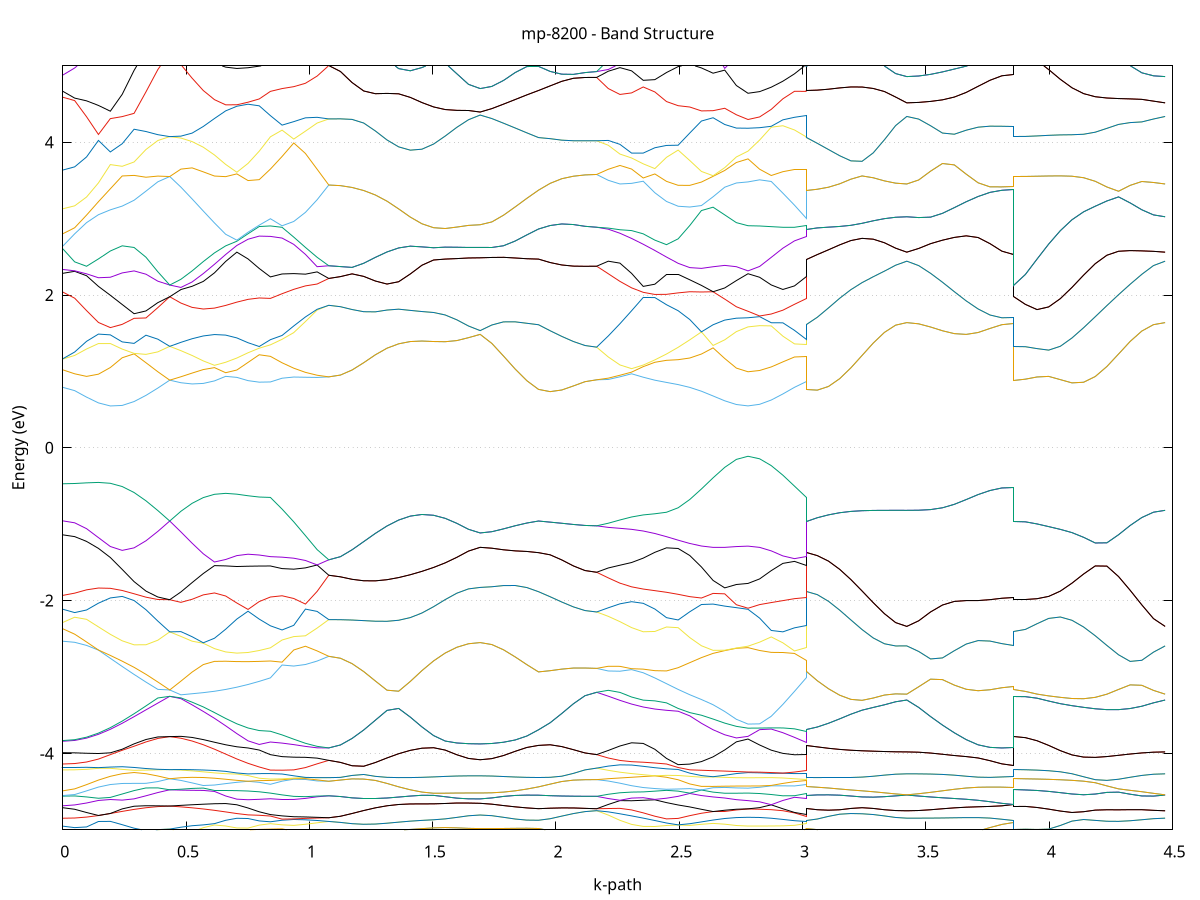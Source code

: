 set title 'mp-8200 - Band Structure'
set xlabel 'k-path'
set ylabel 'Energy (eV)'
set grid y
set yrange [-5:5]
set terminal png size 800,600
set output 'mp-8200_bands_gnuplot.png'
plot '-' using 1:2 with lines notitle, '-' using 1:2 with lines notitle, '-' using 1:2 with lines notitle, '-' using 1:2 with lines notitle, '-' using 1:2 with lines notitle, '-' using 1:2 with lines notitle, '-' using 1:2 with lines notitle, '-' using 1:2 with lines notitle, '-' using 1:2 with lines notitle, '-' using 1:2 with lines notitle, '-' using 1:2 with lines notitle, '-' using 1:2 with lines notitle, '-' using 1:2 with lines notitle, '-' using 1:2 with lines notitle, '-' using 1:2 with lines notitle, '-' using 1:2 with lines notitle, '-' using 1:2 with lines notitle, '-' using 1:2 with lines notitle, '-' using 1:2 with lines notitle, '-' using 1:2 with lines notitle, '-' using 1:2 with lines notitle, '-' using 1:2 with lines notitle, '-' using 1:2 with lines notitle, '-' using 1:2 with lines notitle, '-' using 1:2 with lines notitle, '-' using 1:2 with lines notitle, '-' using 1:2 with lines notitle, '-' using 1:2 with lines notitle, '-' using 1:2 with lines notitle, '-' using 1:2 with lines notitle, '-' using 1:2 with lines notitle, '-' using 1:2 with lines notitle, '-' using 1:2 with lines notitle, '-' using 1:2 with lines notitle, '-' using 1:2 with lines notitle, '-' using 1:2 with lines notitle, '-' using 1:2 with lines notitle, '-' using 1:2 with lines notitle, '-' using 1:2 with lines notitle, '-' using 1:2 with lines notitle, '-' using 1:2 with lines notitle, '-' using 1:2 with lines notitle, '-' using 1:2 with lines notitle, '-' using 1:2 with lines notitle, '-' using 1:2 with lines notitle, '-' using 1:2 with lines notitle, '-' using 1:2 with lines notitle, '-' using 1:2 with lines notitle, '-' using 1:2 with lines notitle, '-' using 1:2 with lines notitle, '-' using 1:2 with lines notitle, '-' using 1:2 with lines notitle, '-' using 1:2 with lines notitle, '-' using 1:2 with lines notitle, '-' using 1:2 with lines notitle, '-' using 1:2 with lines notitle, '-' using 1:2 with lines notitle, '-' using 1:2 with lines notitle, '-' using 1:2 with lines notitle, '-' using 1:2 with lines notitle, '-' using 1:2 with lines notitle, '-' using 1:2 with lines notitle, '-' using 1:2 with lines notitle, '-' using 1:2 with lines notitle, '-' using 1:2 with lines notitle, '-' using 1:2 with lines notitle, '-' using 1:2 with lines notitle, '-' using 1:2 with lines notitle, '-' using 1:2 with lines notitle, '-' using 1:2 with lines notitle, '-' using 1:2 with lines notitle, '-' using 1:2 with lines notitle, '-' using 1:2 with lines notitle, '-' using 1:2 with lines notitle, '-' using 1:2 with lines notitle, '-' using 1:2 with lines notitle, '-' using 1:2 with lines notitle, '-' using 1:2 with lines notitle, '-' using 1:2 with lines notitle, '-' using 1:2 with lines notitle, '-' using 1:2 with lines notitle, '-' using 1:2 with lines notitle, '-' using 1:2 with lines notitle, '-' using 1:2 with lines notitle, '-' using 1:2 with lines notitle, '-' using 1:2 with lines notitle, '-' using 1:2 with lines notitle, '-' using 1:2 with lines notitle, '-' using 1:2 with lines notitle, '-' using 1:2 with lines notitle, '-' using 1:2 with lines notitle, '-' using 1:2 with lines notitle, '-' using 1:2 with lines notitle, '-' using 1:2 with lines notitle, '-' using 1:2 with lines notitle, '-' using 1:2 with lines notitle
0.000000 -14.988286
0.048185 -14.982686
0.096369 -14.965886
0.144554 -14.937886
0.192738 -14.898886
0.240923 -14.848986
0.289107 -14.788386
0.337292 -14.717286
0.385477 -14.635886
0.433661 -14.544586
0.433661 -14.544586
0.479022 -14.572086
0.524382 -14.596586
0.569743 -14.618886
0.615104 -14.639486
0.660464 -14.659086
0.705825 -14.678286
0.751186 -14.697786
0.796546 -14.718086
0.841907 -14.739486
0.841907 -14.739486
0.889252 -14.697186
0.936597 -14.651386
0.983941 -14.601986
1.031286 -14.548886
1.078631 -14.491786
1.078631 -14.491786
1.125847 -14.487686
1.173064 -14.475286
1.220281 -14.454986
1.267497 -14.427286
1.314714 -14.392686
1.361930 -14.352386
1.409147 -14.307686
1.456364 -14.260486
1.503580 -14.213286
1.550797 -14.169686
1.598013 -14.133586
1.645230 -14.109386
1.692446 -14.100886
1.692446 -14.100886
1.739791 -14.101586
1.787136 -14.103386
1.834481 -14.106486
1.881825 -14.110586
1.929170 -14.115686
1.929170 -14.115686
1.976305 -14.121686
2.023440 -14.127786
2.070574 -14.132786
2.117709 -14.136186
2.164844 -14.137386
2.164844 -14.137386
2.212060 -14.237586
2.259277 -14.333086
2.306494 -14.423186
2.353710 -14.506886
2.400927 -14.583486
2.448143 -14.652586
2.495360 -14.713386
2.542577 -14.765586
2.589793 -14.808886
2.637010 -14.842786
2.684226 -14.867186
2.731443 -14.881886
2.778660 -14.886786
2.778660 -14.886786
2.825794 -14.880886
2.872929 -14.863086
2.920064 -14.833586
2.967199 -14.792286
3.014333 -14.739486
3.014333 -14.115686
3.059694 -14.116186
3.105055 -14.117986
3.150415 -14.120786
3.195776 -14.123986
3.241137 -14.127386
3.286497 -14.130486
3.331858 -14.132986
3.377219 -14.134586
3.422579 -14.135086
3.422579 -14.135086
3.470764 -14.136686
3.518948 -14.141386
3.567133 -14.148486
3.615318 -14.156986
3.663502 -14.165786
3.711687 -14.173786
3.759871 -14.180286
3.808056 -14.184386
3.856240 -14.185886
3.856240 -14.544586
3.903457 -14.540286
3.950674 -14.527486
3.997890 -14.506286
4.045107 -14.477386
4.092323 -14.441286
4.139540 -14.399186
4.186757 -14.352386
4.233973 -14.302886
4.281190 -14.253486
4.328406 -14.207586
4.375623 -14.169486
4.422839 -14.144086
4.470056 -14.135086
e
0.000000 -13.519786
0.048185 -13.572886
0.096369 -13.688586
0.144554 -13.822286
0.192738 -13.957886
0.240923 -14.089886
0.289107 -14.215686
0.337292 -14.333986
0.385477 -14.443786
0.433661 -14.544586
0.433661 -14.544586
0.479022 -14.513986
0.524382 -14.479686
0.569743 -14.441686
0.615104 -14.399786
0.660464 -14.354186
0.705825 -14.304986
0.751186 -14.252486
0.796546 -14.197186
0.841907 -14.139486
0.841907 -14.139486
0.889252 -14.219286
0.936597 -14.294386
0.983941 -14.364786
1.031286 -14.430486
1.078631 -14.491786
1.078631 -14.491786
1.125847 -14.487686
1.173064 -14.475286
1.220281 -14.454986
1.267497 -14.427286
1.314714 -14.392686
1.361930 -14.352386
1.409147 -14.307686
1.456364 -14.260486
1.503580 -14.213286
1.550797 -14.169686
1.598013 -14.133586
1.645230 -14.109386
1.692446 -14.100886
1.692446 -14.100886
1.739791 -14.101586
1.787136 -14.103386
1.834481 -14.106486
1.881825 -14.110586
1.929170 -14.115686
1.929170 -14.115686
1.976305 -14.121686
2.023440 -14.127786
2.070574 -14.132786
2.117709 -14.136186
2.164844 -14.137386
2.164844 -14.137386
2.212060 -14.033486
2.259277 -13.927086
2.306494 -13.819186
2.353710 -13.711086
2.400927 -13.604086
2.448143 -13.499586
2.495360 -13.399286
2.542577 -13.437486
2.589793 -13.482486
2.637010 -13.517686
2.684226 -13.542986
2.731443 -13.558186
2.778660 -13.563186
2.778660 -13.563186
2.825794 -13.615886
2.872929 -13.732586
2.920064 -13.868386
2.967199 -14.006186
3.014333 -14.139486
3.014333 -14.115686
3.059694 -14.116186
3.105055 -14.117986
3.150415 -14.120786
3.195776 -14.123986
3.241137 -14.127386
3.286497 -14.130486
3.331858 -14.132986
3.377219 -14.134586
3.422579 -14.135086
3.422579 -14.135086
3.470764 -14.136686
3.518948 -14.141386
3.567133 -14.148486
3.615318 -14.156986
3.663502 -14.165786
3.711687 -14.173786
3.759871 -14.180286
3.808056 -14.184386
3.856240 -14.185886
3.856240 -14.544586
3.903457 -14.540286
3.950674 -14.527486
3.997890 -14.506286
4.045107 -14.477386
4.092323 -14.441286
4.139540 -14.399186
4.186757 -14.352386
4.233973 -14.302886
4.281190 -14.253486
4.328406 -14.207586
4.375623 -14.169486
4.422839 -14.144086
4.470056 -14.135086
e
0.000000 -13.045086
0.048185 -12.985686
0.096369 -12.850986
0.144554 -12.685986
0.192738 -12.506686
0.240923 -12.318986
0.289107 -12.126086
0.337292 -11.929786
0.385477 -11.732086
0.433661 -11.537486
0.433661 -11.537486
0.479022 -11.612786
0.524382 -11.692686
0.569743 -11.774486
0.615104 -11.857486
0.660464 -11.941286
0.705825 -12.025586
0.751186 -12.110086
0.796546 -12.194386
0.841907 -12.278086
0.841907 -12.278086
0.889252 -12.143486
0.936597 -12.007186
0.983941 -11.871386
1.031286 -11.743386
1.078631 -11.664786
1.078631 -11.664786
1.125847 -11.739686
1.173064 -11.860586
1.220281 -11.986986
1.267497 -12.113386
1.314714 -12.238086
1.361930 -12.359386
1.409147 -12.475286
1.456364 -12.583686
1.503580 -12.681386
1.550797 -12.764886
1.598013 -12.829686
1.645230 -12.871086
1.692446 -12.885386
1.692446 -12.885386
1.739791 -12.883386
1.787136 -12.877386
1.834481 -12.867786
1.881825 -12.855086
1.929170 -12.839786
1.929170 -12.839786
1.976305 -12.816986
2.023440 -12.794386
2.070574 -12.775186
2.117709 -12.762286
2.164844 -12.757786
2.164844 -12.757786
2.212060 -12.870286
2.259277 -12.975886
2.306494 -13.073886
2.353710 -13.164086
2.400927 -13.245786
2.448143 -13.318886
2.495360 -13.382886
2.542577 -13.305086
2.589793 -13.219386
2.637010 -13.145486
2.684226 -13.087486
2.731443 -13.049886
2.778660 -13.036786
2.778660 -13.036786
2.825794 -12.976686
2.872929 -12.837686
2.920064 -12.664986
2.967199 -12.476086
3.014333 -12.278086
3.014333 -12.839786
3.059694 -12.845686
3.105055 -12.850186
3.150415 -12.853386
3.195776 -12.855686
3.241137 -12.857286
3.286497 -12.858386
3.331858 -12.859086
3.377219 -12.859386
3.422579 -12.859486
3.422579 -12.859486
3.470764 -12.855086
3.518948 -12.842386
3.567133 -12.822886
3.615318 -12.798786
3.663502 -12.772886
3.711687 -12.748286
3.759871 -12.728086
3.808056 -12.714786
3.856240 -12.710186
3.856240 -11.537486
3.903457 -11.629186
3.950674 -11.760686
3.997890 -11.895686
4.045107 -12.030786
4.092323 -12.164186
4.139540 -12.294086
4.186757 -12.418586
4.233973 -12.534986
4.281190 -12.640186
4.328406 -12.729886
4.375623 -12.799586
4.422839 -12.844086
4.470056 -12.859486
e
0.000000 -11.590186
0.048185 -11.588086
0.096369 -11.581686
0.144554 -11.571286
0.192738 -11.556786
0.240923 -11.538486
0.289107 -11.516886
0.337292 -11.492486
0.385477 -11.467786
0.433661 -11.537486
0.433661 -11.537486
0.479022 -11.499086
0.524382 -11.532886
0.569743 -11.580686
0.615104 -11.630986
0.660464 -11.680086
0.705825 -11.725486
0.751186 -11.764986
0.796546 -11.796886
0.841907 -11.819686
0.841907 -11.819686
0.889252 -11.791986
0.936597 -11.757486
0.983941 -11.718186
1.031286 -11.679086
1.078631 -11.664786
1.078631 -11.664786
1.125847 -11.739686
1.173064 -11.860586
1.220281 -11.986986
1.267497 -12.113386
1.314714 -12.238086
1.361930 -12.359386
1.409147 -12.475286
1.456364 -12.583686
1.503580 -12.681386
1.550797 -12.764886
1.598013 -12.829686
1.645230 -12.871086
1.692446 -12.885386
1.692446 -12.885386
1.739791 -12.883386
1.787136 -12.877386
1.834481 -12.867786
1.881825 -12.855086
1.929170 -12.839786
1.929170 -12.839786
1.976305 -12.816986
2.023440 -12.794386
2.070574 -12.775186
2.117709 -12.762286
2.164844 -12.757786
2.164844 -12.757786
2.212060 -12.638786
2.259277 -12.514086
2.306494 -12.384286
2.353710 -12.250186
2.400927 -12.112886
2.448143 -11.973686
2.495360 -11.834786
2.542577 -11.705586
2.589793 -11.719286
2.637010 -11.799986
2.684226 -11.864886
2.731443 -11.906686
2.778660 -11.921186
2.778660 -11.921186
2.825794 -11.916986
2.872929 -11.904286
2.920064 -11.883486
2.967199 -11.855086
3.014333 -11.819686
3.014333 -12.839786
3.059694 -12.845686
3.105055 -12.850186
3.150415 -12.853386
3.195776 -12.855686
3.241137 -12.857286
3.286497 -12.858386
3.331858 -12.859086
3.377219 -12.859386
3.422579 -12.859486
3.422579 -12.859486
3.470764 -12.855086
3.518948 -12.842386
3.567133 -12.822886
3.615318 -12.798786
3.663502 -12.772886
3.711687 -12.748286
3.759871 -12.728086
3.808056 -12.714786
3.856240 -12.710186
3.856240 -11.537486
3.903457 -11.629186
3.950674 -11.760686
3.997890 -11.895686
4.045107 -12.030786
4.092323 -12.164186
4.139540 -12.294086
4.186757 -12.418586
4.233973 -12.534986
4.281190 -12.640186
4.328406 -12.729886
4.375623 -12.799586
4.422839 -12.844086
4.470056 -12.859486
e
0.000000 -11.232386
0.048185 -11.235886
0.096369 -11.246086
0.144554 -11.262386
0.192738 -11.284086
0.240923 -11.309886
0.289107 -11.338686
0.337292 -11.369086
0.385477 -11.399686
0.433661 -11.426386
0.433661 -11.426386
0.479022 -11.428086
0.524382 -11.368186
0.569743 -11.347686
0.615104 -11.334086
0.660464 -11.326586
0.705825 -11.324286
0.751186 -11.325586
0.796546 -11.328986
0.841907 -11.332986
0.841907 -11.332986
0.889252 -11.378086
0.936597 -11.426986
0.983941 -11.476486
1.031286 -11.517686
1.078631 -11.507886
1.078631 -11.507886
1.125847 -11.432486
1.173064 -11.309886
1.220281 -11.180386
1.267497 -11.048686
1.314714 -10.915886
1.361930 -10.782886
1.409147 -10.650586
1.456364 -10.520386
1.503580 -10.394986
1.550797 -10.278886
1.598013 -10.180186
1.645230 -10.110886
1.692446 -10.085386
1.692446 -10.085386
1.739791 -10.095286
1.787136 -10.122886
1.834481 -10.163386
1.881825 -10.210886
1.929170 -10.260286
1.929170 -10.260286
1.976305 -10.325686
2.023440 -10.383886
2.070574 -10.429486
2.117709 -10.458586
2.164844 -10.468486
2.164844 -10.468486
2.212060 -10.633286
2.259277 -10.793586
2.306494 -10.948486
2.353710 -11.096886
2.400927 -11.238086
2.448143 -11.370686
2.495360 -11.493086
2.542577 -11.596586
2.589793 -11.549186
2.637010 -11.429186
2.684226 -11.323886
2.731443 -11.249286
2.778660 -11.221786
2.778660 -11.221786
2.825794 -11.226786
2.872929 -11.241486
2.920064 -11.265086
2.967199 -11.296186
3.014333 -11.332986
3.014333 -10.260286
3.059694 -10.236386
3.105055 -10.209186
3.150415 -10.179286
3.195776 -10.147686
3.241137 -10.116086
3.286497 -10.086886
3.331858 -10.062786
3.377219 -10.046686
3.422579 -10.041086
3.422579 -10.041086
3.470764 -10.052486
3.518948 -10.084486
3.567133 -10.130886
3.615318 -10.184486
3.663502 -10.238586
3.711687 -10.287186
3.759871 -10.325686
3.808056 -10.350286
3.856240 -10.358786
3.856240 -11.426386
3.903457 -11.335686
3.950674 -11.206886
3.997890 -11.075786
4.045107 -10.945186
4.092323 -10.815586
4.139540 -10.687486
4.186757 -10.561686
4.233973 -10.439386
4.281190 -10.322986
4.328406 -10.216386
4.375623 -10.126486
4.422839 -10.063986
4.470056 -10.041086
e
0.000000 -10.224086
0.048185 -10.252686
0.096369 -10.333186
0.144554 -10.453486
0.192738 -10.601586
0.240923 -10.768686
0.289107 -10.948586
0.337292 -11.136786
0.385477 -11.328186
0.433661 -11.426386
0.433661 -11.426386
0.479022 -11.395486
0.524382 -11.363486
0.569743 -11.289086
0.615104 -11.214286
0.660464 -11.140286
0.705825 -11.067386
0.751186 -10.995886
0.796546 -10.925786
0.841907 -10.857386
0.841907 -10.857386
0.889252 -10.991986
0.936597 -11.129886
0.983941 -11.268286
1.031286 -11.402386
1.078631 -11.507886
1.078631 -11.507886
1.125847 -11.432486
1.173064 -11.309886
1.220281 -11.180386
1.267497 -11.048686
1.314714 -10.915886
1.361930 -10.782886
1.409147 -10.650586
1.456364 -10.520386
1.503580 -10.394986
1.550797 -10.278886
1.598013 -10.180186
1.645230 -10.110886
1.692446 -10.085386
1.692446 -10.085386
1.739791 -10.095286
1.787136 -10.122886
1.834481 -10.163386
1.881825 -10.210886
1.929170 -10.260286
1.929170 -10.260286
1.976305 -10.325686
2.023440 -10.383886
2.070574 -10.429486
2.117709 -10.458586
2.164844 -10.468486
2.164844 -10.468486
2.212060 -10.300486
2.259277 -10.130586
2.306494 -9.960486
2.353710 -9.791786
2.400927 -9.626786
2.448143 -9.546786
2.495360 -9.685586
2.542577 -9.821286
2.589793 -9.951686
2.637010 -10.072186
2.684226 -10.175186
2.731443 -10.247886
2.778660 -10.274786
2.778660 -10.274786
2.825794 -10.304986
2.872929 -10.390186
2.920064 -10.518586
2.967199 -10.677586
3.014333 -10.857386
3.014333 -10.260286
3.059694 -10.236386
3.105055 -10.209186
3.150415 -10.179286
3.195776 -10.147686
3.241137 -10.116086
3.286497 -10.086886
3.331858 -10.062786
3.377219 -10.046686
3.422579 -10.041086
3.422579 -10.041086
3.470764 -10.052486
3.518948 -10.084486
3.567133 -10.130886
3.615318 -10.184486
3.663502 -10.238586
3.711687 -10.287186
3.759871 -10.325686
3.808056 -10.350286
3.856240 -10.358786
3.856240 -11.426386
3.903457 -11.335686
3.950674 -11.206886
3.997890 -11.075786
4.045107 -10.945186
4.092323 -10.815586
4.139540 -10.687486
4.186757 -10.561686
4.233973 -10.439386
4.281190 -10.322986
4.328406 -10.216386
4.375623 -10.126486
4.422839 -10.063986
4.470056 -10.041086
e
0.000000 -8.995786
0.048185 -8.975186
0.096369 -8.918386
0.144554 -8.837086
0.192738 -8.742186
0.240923 -8.641286
0.289107 -8.539486
0.337292 -8.440186
0.385477 -8.345686
0.433661 -8.258286
0.433661 -8.258286
0.479022 -8.303186
0.524382 -8.340186
0.569743 -8.369686
0.615104 -8.392786
0.660464 -8.410686
0.705825 -8.424786
0.751186 -8.436786
0.796546 -8.448686
0.841907 -8.462086
0.841907 -8.462086
0.889252 -8.373486
0.936597 -8.285386
0.983941 -8.199386
1.031286 -8.116686
1.078631 -8.038786
1.078631 -8.038786
1.125847 -8.051586
1.173064 -8.089386
1.220281 -8.149786
1.267497 -8.229686
1.314714 -8.325486
1.361930 -8.433686
1.409147 -8.550486
1.456364 -8.672086
1.503580 -8.793586
1.550797 -8.908586
1.598013 -9.007686
1.645230 -9.077686
1.692446 -9.103386
1.692446 -9.103386
1.739791 -9.092586
1.787136 -9.062286
1.834481 -9.018086
1.881825 -8.966686
1.929170 -8.914286
1.929170 -8.914286
1.976305 -8.847586
2.023440 -8.789286
2.070574 -8.744386
2.117709 -8.715986
2.164844 -8.706386
2.164844 -8.706386
2.212060 -8.844186
2.259277 -8.983786
2.306494 -9.124486
2.353710 -9.265486
2.400927 -9.406486
2.448143 -9.467786
2.495360 -9.317686
2.542577 -9.179686
2.589793 -9.057386
2.637010 -8.955086
2.684226 -8.877086
2.731443 -8.828086
2.778660 -8.811286
2.778660 -8.811286
2.825794 -8.791086
2.872929 -8.735386
2.920064 -8.655186
2.967199 -8.561386
3.014333 -8.462086
3.014333 -8.914286
3.059694 -8.939586
3.105055 -8.970586
3.150415 -9.006086
3.195776 -9.044186
3.241137 -9.082486
3.286497 -9.117786
3.331858 -9.146686
3.377219 -9.165786
3.422579 -9.172486
3.422579 -9.172486
3.470764 -9.163186
3.518948 -9.137486
3.567133 -9.100686
3.615318 -9.059186
3.663502 -9.018386
3.711687 -8.982586
3.759871 -8.954786
3.808056 -8.937286
3.856240 -8.931286
3.856240 -8.258286
3.903457 -8.269886
3.950674 -8.303586
3.997890 -8.357186
4.045107 -8.427386
4.092323 -8.510786
4.139540 -8.603986
4.186757 -8.703886
4.233973 -8.807286
4.281190 -8.910186
4.328406 -9.007486
4.375623 -9.091486
4.422839 -9.150686
4.470056 -9.172486
e
0.000000 -7.950786
0.048185 -7.952186
0.096369 -7.957286
0.144554 -7.967786
0.192738 -7.986486
0.240923 -8.015786
0.289107 -8.057686
0.337292 -8.112586
0.385477 -8.179986
0.433661 -8.258286
0.433661 -8.258286
0.479022 -8.205886
0.524382 -8.146786
0.569743 -8.082986
0.615104 -8.016886
0.660464 -7.951586
0.705825 -7.890286
0.751186 -7.836286
0.796546 -7.791986
0.841907 -7.759186
0.841907 -7.759186
0.889252 -7.796986
0.936597 -7.844686
0.983941 -7.901686
1.031286 -7.966686
1.078631 -8.038786
1.078631 -8.038786
1.125847 -8.051586
1.173064 -8.089386
1.220281 -8.149786
1.267497 -8.229686
1.314714 -8.325486
1.361930 -8.433686
1.409147 -8.550486
1.456364 -8.672086
1.503580 -8.793586
1.550797 -8.908586
1.598013 -9.007686
1.645230 -9.077686
1.692446 -9.103386
1.692446 -9.103386
1.739791 -9.092586
1.787136 -9.062286
1.834481 -9.018086
1.881825 -8.966686
1.929170 -8.914286
1.929170 -8.914286
1.976305 -8.847586
2.023440 -8.789286
2.070574 -8.744386
2.117709 -8.715986
2.164844 -8.706386
2.164844 -8.706386
2.212060 -8.571186
2.259277 -8.439786
2.306494 -8.313386
2.353710 -8.193486
2.400927 -8.081486
2.448143 -7.979186
2.495360 -7.888186
2.542577 -7.810386
2.589793 -7.747086
2.637010 -7.699486
2.684226 -7.667386
2.731443 -7.649486
2.778660 -7.643886
2.778660 -7.643886
2.825794 -7.647186
2.872929 -7.658086
2.920064 -7.678886
2.967199 -7.711986
3.014333 -7.759186
3.014333 -8.914286
3.059694 -8.939586
3.105055 -8.970586
3.150415 -9.006086
3.195776 -9.044186
3.241137 -9.082486
3.286497 -9.117786
3.331858 -9.146686
3.377219 -9.165786
3.422579 -9.172486
3.422579 -9.172486
3.470764 -9.163186
3.518948 -9.137486
3.567133 -9.100686
3.615318 -9.059186
3.663502 -9.018386
3.711687 -8.982586
3.759871 -8.954786
3.808056 -8.937286
3.856240 -8.931286
3.856240 -8.258286
3.903457 -8.269886
3.950674 -8.303586
3.997890 -8.357186
4.045107 -8.427386
4.092323 -8.510786
4.139540 -8.603986
4.186757 -8.703886
4.233973 -8.807286
4.281190 -8.910186
4.328406 -9.007486
4.375623 -9.091486
4.422839 -9.150686
4.470056 -9.172486
e
0.000000 -6.571686
0.048185 -6.572486
0.096369 -6.573486
0.144554 -6.571186
0.192738 -6.561386
0.240923 -6.539786
0.289107 -6.503686
0.337292 -6.452086
0.385477 -6.386386
0.433661 -6.313986
0.433661 -6.313986
0.479022 -6.387486
0.524382 -6.467986
0.569743 -6.544286
0.615104 -6.613886
0.660464 -6.675386
0.705825 -6.727686
0.751186 -6.770086
0.796546 -6.802286
0.841907 -6.823986
0.841907 -6.823986
0.889252 -6.748686
0.936597 -6.660386
0.983941 -6.562986
1.031286 -6.462586
1.078631 -6.372386
1.078631 -6.372386
1.125847 -6.366586
1.173064 -6.350986
1.220281 -6.330386
1.267497 -6.316386
1.314714 -6.330586
1.361930 -6.368586
1.409147 -6.408286
1.456364 -6.440886
1.503580 -6.463486
1.550797 -6.475186
1.598013 -6.476686
1.645230 -6.470986
1.692446 -6.466186
1.692446 -6.466186
1.739791 -6.508386
1.787136 -6.570386
1.834481 -6.631686
1.881825 -6.688586
1.929170 -6.738886
1.929170 -6.738886
1.976305 -6.805086
2.023440 -6.857786
2.070574 -6.895886
2.117709 -6.918786
2.164844 -6.926486
2.164844 -6.926486
2.212060 -6.976386
2.259277 -7.010386
2.306494 -7.026986
2.353710 -7.025286
2.400927 -7.004586
2.448143 -6.964686
2.495360 -6.906086
2.542577 -6.829986
2.589793 -6.879586
2.637010 -6.941886
2.684226 -6.987486
2.731443 -7.015086
2.778660 -7.024286
2.778660 -7.024286
2.825794 -7.016786
2.872929 -6.993886
2.920064 -6.954286
2.967199 -6.897486
3.014333 -6.823986
3.014333 -6.738886
3.059694 -6.702286
3.105055 -6.657686
3.150415 -6.607186
3.195776 -6.553486
3.241137 -6.499586
3.286497 -6.449286
3.331858 -6.407086
3.377219 -6.378386
3.422579 -6.368086
3.422579 -6.368086
3.470764 -6.383486
3.518948 -6.422086
3.567133 -6.470186
3.615318 -6.518186
3.663502 -6.560486
3.711687 -6.594586
3.759871 -6.619286
3.808056 -6.634186
3.856240 -6.639086
3.856240 -6.313986
3.903457 -6.306586
3.950674 -6.295886
3.997890 -6.302186
4.045107 -6.316886
4.092323 -6.332586
4.139540 -6.346486
4.186757 -6.357186
4.233973 -6.364186
4.281190 -6.367986
4.328406 -6.369186
4.375623 -6.368986
4.422839 -6.368386
4.470056 -6.368086
e
0.000000 -6.291386
0.048185 -6.291586
0.096369 -6.291786
0.144554 -6.291686
0.192738 -6.290986
0.240923 -6.289286
0.289107 -6.286586
0.337292 -6.283586
0.385477 -6.282886
0.433661 -6.313986
0.433661 -6.313986
0.479022 -6.310686
0.524382 -6.333486
0.569743 -6.354186
0.615104 -6.370786
0.660464 -6.382686
0.705825 -6.389886
0.751186 -6.392386
0.796546 -6.390786
0.841907 -6.385686
0.841907 -6.385686
0.889252 -6.363786
0.936597 -6.338986
0.983941 -6.317986
1.031286 -6.320086
1.078631 -6.372386
1.078631 -6.372386
1.125847 -6.366586
1.173064 -6.350986
1.220281 -6.330386
1.267497 -6.316386
1.314714 -6.330586
1.361930 -6.368586
1.409147 -6.408286
1.456364 -6.440886
1.503580 -6.463486
1.550797 -6.475186
1.598013 -6.476686
1.645230 -6.470986
1.692446 -6.466186
1.692446 -6.466186
1.739791 -6.508386
1.787136 -6.570386
1.834481 -6.631686
1.881825 -6.688586
1.929170 -6.738886
1.929170 -6.738886
1.976305 -6.805086
2.023440 -6.857786
2.070574 -6.895886
2.117709 -6.918786
2.164844 -6.926486
2.164844 -6.926486
2.212060 -6.862186
2.259277 -6.785586
2.306494 -6.699686
2.353710 -6.609086
2.400927 -6.547986
2.448143 -6.621486
2.495360 -6.715586
2.542577 -6.803086
2.589793 -6.738586
2.637010 -6.636786
2.684226 -6.533486
2.731443 -6.447486
2.778660 -6.411386
2.778660 -6.411386
2.825794 -6.410886
2.872929 -6.409086
2.920064 -6.404886
2.967199 -6.397286
3.014333 -6.385686
3.014333 -6.738886
3.059694 -6.702286
3.105055 -6.657686
3.150415 -6.607186
3.195776 -6.553486
3.241137 -6.499586
3.286497 -6.449286
3.331858 -6.407086
3.377219 -6.378386
3.422579 -6.368086
3.422579 -6.368086
3.470764 -6.383486
3.518948 -6.422086
3.567133 -6.470186
3.615318 -6.518186
3.663502 -6.560486
3.711687 -6.594586
3.759871 -6.619286
3.808056 -6.634186
3.856240 -6.639086
3.856240 -6.313986
3.903457 -6.306586
3.950674 -6.295886
3.997890 -6.302186
4.045107 -6.316886
4.092323 -6.332586
4.139540 -6.346486
4.186757 -6.357186
4.233973 -6.364186
4.281190 -6.367986
4.328406 -6.369186
4.375623 -6.368986
4.422839 -6.368386
4.470056 -6.368086
e
0.000000 -6.264686
0.048185 -6.262586
0.096369 -6.257286
0.144554 -6.251086
0.192738 -6.246786
0.240923 -6.245886
0.289107 -6.248486
0.337292 -6.253286
0.385477 -6.258186
0.433661 -6.256886
0.433661 -6.256886
0.479022 -6.235086
0.524382 -6.200386
0.569743 -6.164786
0.615104 -6.141886
0.660464 -6.135286
0.705825 -6.124486
0.751186 -6.103086
0.796546 -6.070486
0.841907 -6.027386
0.841907 -6.027386
0.889252 -6.033086
0.936597 -6.043486
0.983941 -6.061086
1.031286 -6.083386
1.078631 -6.097086
1.078631 -6.097086
1.125847 -6.107286
1.173064 -6.135586
1.220281 -6.175686
1.267497 -6.214686
1.314714 -6.231986
1.361930 -6.233886
1.409147 -6.242986
1.456364 -6.264786
1.503580 -6.295686
1.550797 -6.330586
1.598013 -6.364786
1.645230 -6.392786
1.692446 -6.405086
1.692446 -6.405086
1.739791 -6.363886
1.787136 -6.304086
1.834481 -6.244786
1.881825 -6.187486
1.929170 -6.132486
1.929170 -6.132486
1.976305 -6.088286
2.023440 -6.046486
2.070574 -6.008286
2.117709 -5.977886
2.164844 -5.965286
2.164844 -5.965286
2.212060 -6.063686
2.259277 -6.171786
2.306494 -6.282386
2.353710 -6.389886
2.400927 -6.461186
2.448143 -6.392086
2.495360 -6.297886
2.542577 -6.206486
2.589793 -6.122786
2.637010 -6.050386
2.684226 -5.993286
2.731443 -5.956286
2.778660 -5.943486
2.778660 -5.943486
2.825794 -5.934986
2.872929 -5.911186
2.920064 -5.923286
2.967199 -5.979086
3.014333 -6.027386
3.014333 -6.132486
3.059694 -6.117486
3.105055 -6.092886
3.150415 -6.060886
3.195776 -6.025086
3.241137 -5.990886
3.286497 -5.964386
3.331858 -5.948686
3.377219 -5.942486
3.422579 -5.941286
3.422579 -5.941286
3.470764 -5.927486
3.518948 -5.895386
3.567133 -5.861286
3.615318 -5.836386
3.663502 -5.823486
3.711687 -5.820086
3.759871 -5.821786
3.808056 -5.824686
3.856240 -5.825986
3.856240 -6.256886
3.903457 -6.257186
3.950674 -6.246986
3.997890 -6.207386
4.045107 -6.149186
4.092323 -6.085186
4.139540 -6.032086
4.186757 -6.003586
4.233973 -5.986986
4.281190 -5.973286
4.328406 -5.960886
4.375623 -5.950686
4.422839 -5.943786
4.470056 -5.941286
e
0.000000 -5.933086
0.048185 -5.938486
0.096369 -5.952386
0.144554 -5.969886
0.192738 -5.988386
0.240923 -6.009986
0.289107 -6.047886
0.337292 -6.119386
0.385477 -6.204986
0.433661 -6.256886
0.433661 -6.256886
0.479022 -6.204186
0.524382 -6.123386
0.569743 -6.086686
0.615104 -6.081086
0.660464 -6.041286
0.705825 -5.987486
0.751186 -5.926586
0.796546 -5.861286
0.841907 -5.809386
0.841907 -5.809386
0.889252 -5.825186
0.936597 -5.901986
0.983941 -5.997786
1.031286 -6.072786
1.078631 -6.097086
1.078631 -6.097086
1.125847 -6.107286
1.173064 -6.135586
1.220281 -6.175686
1.267497 -6.214686
1.314714 -6.231986
1.361930 -6.233886
1.409147 -6.242986
1.456364 -6.264786
1.503580 -6.295686
1.550797 -6.330586
1.598013 -6.364786
1.645230 -6.392786
1.692446 -6.405086
1.692446 -6.405086
1.739791 -6.363886
1.787136 -6.304086
1.834481 -6.244786
1.881825 -6.187486
1.929170 -6.132486
1.929170 -6.132486
1.976305 -6.088286
2.023440 -6.046486
2.070574 -6.008286
2.117709 -5.977886
2.164844 -5.965286
2.164844 -5.965286
2.212060 -5.891986
2.259277 -5.851186
2.306494 -5.826586
2.353710 -5.806086
2.400927 -5.785686
2.448143 -5.764086
2.495360 -5.740986
2.542577 -5.716786
2.589793 -5.693586
2.637010 -5.680086
2.684226 -5.703586
2.731443 -5.763486
2.778660 -5.795086
2.778660 -5.795086
2.825794 -5.815786
2.872929 -5.865086
2.920064 -5.876886
2.967199 -5.839186
3.014333 -5.809386
3.014333 -6.132486
3.059694 -6.117486
3.105055 -6.092886
3.150415 -6.060886
3.195776 -6.025086
3.241137 -5.990886
3.286497 -5.964386
3.331858 -5.948686
3.377219 -5.942486
3.422579 -5.941286
3.422579 -5.941286
3.470764 -5.927486
3.518948 -5.895386
3.567133 -5.861286
3.615318 -5.836386
3.663502 -5.823486
3.711687 -5.820086
3.759871 -5.821786
3.808056 -5.824686
3.856240 -5.825986
3.856240 -6.256886
3.903457 -6.257186
3.950674 -6.246986
3.997890 -6.207386
4.045107 -6.149186
4.092323 -6.085186
4.139540 -6.032086
4.186757 -6.003586
4.233973 -5.986986
4.281190 -5.973286
4.328406 -5.960886
4.375623 -5.950686
4.422839 -5.943786
4.470056 -5.941286
e
0.000000 -5.832486
0.048185 -5.843486
0.096369 -5.868886
0.144554 -5.897586
0.192738 -5.922186
0.240923 -5.939786
0.289107 -5.950686
0.337292 -5.957486
0.385477 -5.966786
0.433661 -5.966486
0.433661 -5.966486
0.479022 -6.020686
0.524382 -6.061986
0.569743 -6.044986
0.615104 -5.973586
0.660464 -5.911486
0.705825 -5.860086
0.751186 -5.820886
0.796546 -5.799486
0.841907 -5.794586
0.841907 -5.794586
0.889252 -5.799886
0.936597 -5.807186
0.983941 -5.813986
1.031286 -5.817786
1.078631 -5.817786
1.078631 -5.817786
1.125847 -5.820686
1.173064 -5.828886
1.220281 -5.841086
1.267497 -5.854586
1.314714 -5.864886
1.361930 -5.866186
1.409147 -5.854886
1.456364 -5.832986
1.503580 -5.805786
1.550797 -5.779386
1.598013 -5.758086
1.645230 -5.744286
1.692446 -5.739586
1.692446 -5.739586
1.739791 -5.737486
1.787136 -5.731486
1.834481 -5.722586
1.881825 -5.712086
1.929170 -5.702386
1.929170 -5.702386
1.976305 -5.707486
2.023440 -5.722386
2.070574 -5.745186
2.117709 -5.768686
2.164844 -5.779386
2.164844 -5.779386
2.212060 -5.794486
2.259277 -5.794786
2.306494 -5.785086
2.353710 -5.766786
2.400927 -5.740186
2.448143 -5.706086
2.495360 -5.666186
2.542577 -5.624286
2.589793 -5.588986
2.637010 -5.577486
2.684226 -5.584986
2.731443 -5.591386
2.778660 -5.593086
2.778660 -5.593086
2.825794 -5.592686
2.872929 -5.612986
2.920064 -5.673486
2.967199 -5.734886
3.014333 -5.794586
3.014333 -5.702386
3.059694 -5.692886
3.105055 -5.684786
3.150415 -5.676386
3.195776 -5.665886
3.241137 -5.652086
3.286497 -5.635886
3.331858 -5.621486
3.377219 -5.613286
3.422579 -5.610986
3.422579 -5.610986
3.470764 -5.610686
3.518948 -5.610386
3.567133 -5.612086
3.615318 -5.617786
3.663502 -5.626786
3.711687 -5.636186
3.759871 -5.643686
3.808056 -5.648286
3.856240 -5.649886
3.856240 -5.966486
3.903457 -5.969086
3.950674 -5.974686
3.997890 -5.979386
4.045107 -5.979486
4.092323 -5.970786
4.139540 -5.941586
4.186757 -5.883086
4.233973 -5.812886
4.281190 -5.745286
4.328406 -5.687586
4.375623 -5.644786
4.422839 -5.619386
4.470056 -5.610986
e
0.000000 -5.678386
0.048185 -5.672386
0.096369 -5.661486
0.144554 -5.676986
0.192738 -5.758486
0.240923 -5.847986
0.289107 -5.922086
0.337292 -5.957286
0.385477 -5.962686
0.433661 -5.966486
0.433661 -5.966486
0.479022 -5.901386
0.524382 -5.827886
0.569743 -5.751286
0.615104 -5.684586
0.660464 -5.650586
0.705825 -5.649286
0.751186 -5.669186
0.796546 -5.695286
0.841907 -5.703886
0.841907 -5.703886
0.889252 -5.777586
0.936597 -5.803386
0.983941 -5.810286
1.031286 -5.814886
1.078631 -5.817786
1.078631 -5.817786
1.125847 -5.820686
1.173064 -5.828886
1.220281 -5.841086
1.267497 -5.854586
1.314714 -5.864886
1.361930 -5.866186
1.409147 -5.854886
1.456364 -5.832986
1.503580 -5.805786
1.550797 -5.779386
1.598013 -5.758086
1.645230 -5.744286
1.692446 -5.739586
1.692446 -5.739586
1.739791 -5.737486
1.787136 -5.731486
1.834481 -5.722586
1.881825 -5.712086
1.929170 -5.702386
1.929170 -5.702386
1.976305 -5.707486
2.023440 -5.722386
2.070574 -5.745186
2.117709 -5.768686
2.164844 -5.779386
2.164844 -5.779386
2.212060 -5.736886
2.259277 -5.662386
2.306494 -5.576386
2.353710 -5.500486
2.400927 -5.473886
2.448143 -5.457586
2.495360 -5.444986
2.542577 -5.460786
2.589793 -5.489086
2.637010 -5.501586
2.684226 -5.540686
2.731443 -5.537986
2.778660 -5.529986
2.778660 -5.529986
2.825794 -5.558486
2.872929 -5.591186
2.920064 -5.591686
2.967199 -5.626986
3.014333 -5.703886
3.014333 -5.702386
3.059694 -5.692886
3.105055 -5.684786
3.150415 -5.676386
3.195776 -5.665886
3.241137 -5.652086
3.286497 -5.635886
3.331858 -5.621486
3.377219 -5.613286
3.422579 -5.610986
3.422579 -5.610986
3.470764 -5.610686
3.518948 -5.610386
3.567133 -5.612086
3.615318 -5.617786
3.663502 -5.626786
3.711687 -5.636186
3.759871 -5.643686
3.808056 -5.648286
3.856240 -5.649886
3.856240 -5.966486
3.903457 -5.969086
3.950674 -5.974686
3.997890 -5.979386
4.045107 -5.979486
4.092323 -5.970786
4.139540 -5.941586
4.186757 -5.883086
4.233973 -5.812886
4.281190 -5.745286
4.328406 -5.687586
4.375623 -5.644786
4.422839 -5.619386
4.470056 -5.610986
e
0.000000 -5.638086
0.048185 -5.631386
0.096369 -5.629986
0.144554 -5.655686
0.192738 -5.657886
0.240923 -5.665286
0.289107 -5.671886
0.337292 -5.672086
0.385477 -5.661786
0.433661 -5.639786
0.433661 -5.639786
0.479022 -5.637686
0.524382 -5.629086
0.569743 -5.613386
0.615104 -5.584686
0.660464 -5.553186
0.705825 -5.522086
0.751186 -5.514886
0.796546 -5.529286
0.841907 -5.538586
0.841907 -5.538586
0.889252 -5.515686
0.936597 -5.483686
0.983941 -5.445486
1.031286 -5.403786
1.078631 -5.363386
1.078631 -5.363386
1.125847 -5.374986
1.173064 -5.399086
1.220281 -5.424186
1.267497 -5.444486
1.314714 -5.456786
1.361930 -5.460186
1.409147 -5.454786
1.456364 -5.441886
1.503580 -5.423286
1.550797 -5.401486
1.598013 -5.379586
1.645230 -5.361986
1.692446 -5.354786
1.692446 -5.354786
1.739791 -5.361986
1.787136 -5.376486
1.834481 -5.392086
1.881825 -5.407886
1.929170 -5.424586
1.929170 -5.424586
1.976305 -5.443386
2.023440 -5.464486
2.070574 -5.482786
2.117709 -5.494586
2.164844 -5.498586
2.164844 -5.498586
2.212060 -5.504386
2.259277 -5.504486
2.306494 -5.498986
2.353710 -5.488386
2.400927 -5.452386
2.448143 -5.427086
2.495360 -5.413386
2.542577 -5.413986
2.589793 -5.444986
2.637010 -5.490986
2.684226 -5.473286
2.731443 -5.461086
2.778660 -5.458486
2.778660 -5.458486
2.825794 -5.448186
2.872929 -5.473286
2.920064 -5.524786
2.967199 -5.552186
3.014333 -5.538586
3.014333 -5.424586
3.059694 -5.426386
3.105055 -5.428986
3.150415 -5.433386
3.195776 -5.439586
3.241137 -5.445686
3.286497 -5.446486
3.331858 -5.434686
3.377219 -5.408286
3.422579 -5.383286
3.422579 -5.383286
3.470764 -5.393186
3.518948 -5.405886
3.567133 -5.410686
3.615318 -5.405886
3.663502 -5.396386
3.711687 -5.387586
3.759871 -5.381486
3.808056 -5.378186
3.856240 -5.377186
3.856240 -5.639786
3.903457 -5.631086
3.950674 -5.608386
3.997890 -5.578786
4.045107 -5.548986
4.092323 -5.523386
4.139540 -5.503186
4.186757 -5.487586
4.233973 -5.474386
4.281190 -5.460886
4.328406 -5.444386
4.375623 -5.423286
4.422839 -5.399286
4.470056 -5.383286
e
0.000000 -5.468786
0.048185 -5.484486
0.096369 -5.507686
0.144554 -5.488986
0.192738 -5.440786
0.240923 -5.462486
0.289107 -5.515186
0.337292 -5.564286
0.385477 -5.606686
0.433661 -5.639786
0.433661 -5.639786
0.479022 -5.635086
0.524382 -5.623486
0.569743 -5.605386
0.615104 -5.581486
0.660464 -5.533086
0.705825 -5.499186
0.751186 -5.490086
0.796546 -5.458786
0.841907 -5.430286
0.841907 -5.430286
0.889252 -5.403786
0.936597 -5.379386
0.983941 -5.360086
1.031286 -5.347986
1.078631 -5.363386
1.078631 -5.363386
1.125847 -5.374986
1.173064 -5.399086
1.220281 -5.424186
1.267497 -5.444486
1.314714 -5.456786
1.361930 -5.460186
1.409147 -5.454786
1.456364 -5.441886
1.503580 -5.423286
1.550797 -5.401486
1.598013 -5.379586
1.645230 -5.361986
1.692446 -5.354786
1.692446 -5.354786
1.739791 -5.361986
1.787136 -5.376486
1.834481 -5.392086
1.881825 -5.407886
1.929170 -5.424586
1.929170 -5.424586
1.976305 -5.443386
2.023440 -5.464486
2.070574 -5.482786
2.117709 -5.494586
2.164844 -5.498586
2.164844 -5.498586
2.212060 -5.487286
2.259277 -5.470786
2.306494 -5.448986
2.353710 -5.418986
2.400927 -5.381286
2.448143 -5.360386
2.495360 -5.388686
2.542577 -5.405886
2.589793 -5.398186
2.637010 -5.392886
2.684226 -5.393886
2.731443 -5.412386
2.778660 -5.423086
2.778660 -5.423086
2.825794 -5.436486
2.872929 -5.439086
2.920064 -5.435586
2.967199 -5.433586
3.014333 -5.430286
3.014333 -5.424586
3.059694 -5.426386
3.105055 -5.428986
3.150415 -5.433386
3.195776 -5.439586
3.241137 -5.445686
3.286497 -5.446486
3.331858 -5.434686
3.377219 -5.408286
3.422579 -5.383286
3.422579 -5.383286
3.470764 -5.393186
3.518948 -5.405886
3.567133 -5.410686
3.615318 -5.405886
3.663502 -5.396386
3.711687 -5.387586
3.759871 -5.381486
3.808056 -5.378186
3.856240 -5.377186
3.856240 -5.639786
3.903457 -5.631086
3.950674 -5.608386
3.997890 -5.578786
4.045107 -5.548986
4.092323 -5.523386
4.139540 -5.503186
4.186757 -5.487586
4.233973 -5.474386
4.281190 -5.460886
4.328406 -5.444386
4.375623 -5.423286
4.422839 -5.399286
4.470056 -5.383286
e
0.000000 -5.283686
0.048185 -5.295586
0.096369 -5.321386
0.144554 -5.359186
0.192738 -5.405486
0.240923 -5.377486
0.289107 -5.316886
0.337292 -5.258486
0.385477 -5.234586
0.433661 -5.224186
0.433661 -5.224186
0.479022 -5.239586
0.524382 -5.275286
0.569743 -5.328486
0.615104 -5.382686
0.660464 -5.428886
0.705825 -5.432886
0.751186 -5.377886
0.796546 -5.324486
0.841907 -5.281686
0.841907 -5.281686
0.889252 -5.289186
0.936597 -5.298186
0.983941 -5.307986
1.031286 -5.318286
1.078631 -5.327286
1.078631 -5.327286
1.125847 -5.323486
1.173064 -5.318686
1.220281 -5.315286
1.267497 -5.312386
1.314714 -5.309486
1.361930 -5.306386
1.409147 -5.303286
1.456364 -5.300686
1.503580 -5.298986
1.550797 -5.298686
1.598013 -5.300286
1.645230 -5.303586
1.692446 -5.305586
1.692446 -5.305586
1.739791 -5.299186
1.787136 -5.288786
1.834481 -5.284686
1.881825 -5.290786
1.929170 -5.303786
1.929170 -5.303786
1.976305 -5.313086
2.023440 -5.313486
2.070574 -5.305486
2.117709 -5.293386
2.164844 -5.286986
2.164844 -5.286986
2.212060 -5.306486
2.259277 -5.318586
2.306494 -5.323686
2.353710 -5.320686
2.400927 -5.303486
2.448143 -5.335686
2.495360 -5.359486
2.542577 -5.369086
2.589793 -5.376386
2.637010 -5.381786
2.684226 -5.393286
2.731443 -5.394886
2.778660 -5.394986
2.778660 -5.394986
2.825794 -5.372886
2.872929 -5.323286
2.920064 -5.269886
2.967199 -5.243186
3.014333 -5.281686
3.014333 -5.303786
3.059694 -5.302686
3.105055 -5.298586
3.150415 -5.293586
3.195776 -5.289986
3.241137 -5.290486
3.286497 -5.297286
3.331858 -5.312186
3.377219 -5.335686
3.422579 -5.358186
3.422579 -5.358186
3.470764 -5.347686
3.518948 -5.330186
3.567133 -5.309086
3.615318 -5.281186
3.663502 -5.243786
3.711687 -5.199486
3.759871 -5.155786
3.808056 -5.122886
3.856240 -5.110386
3.856240 -5.224186
3.903457 -5.229486
3.950674 -5.236886
3.997890 -5.238486
4.045107 -5.232786
4.092323 -5.221386
4.139540 -5.209786
4.186757 -5.207686
4.233973 -5.222886
4.281190 -5.251586
4.328406 -5.284886
4.375623 -5.316386
4.422839 -5.342786
4.470056 -5.358186
e
0.000000 -5.244386
0.048185 -5.228486
0.096369 -5.224286
0.144554 -5.238986
0.192738 -5.246486
0.240923 -5.248786
0.289107 -5.247386
0.337292 -5.242586
0.385477 -5.218086
0.433661 -5.224186
0.433661 -5.224186
0.479022 -5.208386
0.524382 -5.213086
0.569743 -5.210586
0.615104 -5.196886
0.660464 -5.174086
0.705825 -5.141886
0.751186 -5.102686
0.796546 -5.115986
0.841907 -5.186086
0.841907 -5.186086
0.889252 -5.219786
0.936597 -5.253586
0.983941 -5.284786
1.031286 -5.315686
1.078631 -5.327286
1.078631 -5.327286
1.125847 -5.323486
1.173064 -5.318686
1.220281 -5.315286
1.267497 -5.312386
1.314714 -5.309486
1.361930 -5.306386
1.409147 -5.303286
1.456364 -5.300686
1.503580 -5.298986
1.550797 -5.298686
1.598013 -5.300286
1.645230 -5.303586
1.692446 -5.305586
1.692446 -5.305586
1.739791 -5.299186
1.787136 -5.288786
1.834481 -5.284686
1.881825 -5.290786
1.929170 -5.303786
1.929170 -5.303786
1.976305 -5.313086
2.023440 -5.313486
2.070574 -5.305486
2.117709 -5.293386
2.164844 -5.286986
2.164844 -5.286986
2.212060 -5.259586
2.259277 -5.224086
2.306494 -5.187186
2.353710 -5.217386
2.400927 -5.274386
2.448143 -5.263886
2.495360 -5.223886
2.542577 -5.205886
2.589793 -5.218486
2.637010 -5.246486
2.684226 -5.271886
2.731443 -5.286786
2.778660 -5.291286
2.778660 -5.291286
2.825794 -5.268986
2.872929 -5.208386
2.920064 -5.205986
2.967199 -5.222786
3.014333 -5.186086
3.014333 -5.303786
3.059694 -5.302686
3.105055 -5.298586
3.150415 -5.293586
3.195776 -5.289986
3.241137 -5.290486
3.286497 -5.297286
3.331858 -5.312186
3.377219 -5.335686
3.422579 -5.358186
3.422579 -5.358186
3.470764 -5.347686
3.518948 -5.330186
3.567133 -5.309086
3.615318 -5.281186
3.663502 -5.243786
3.711687 -5.199486
3.759871 -5.155786
3.808056 -5.122886
3.856240 -5.110386
3.856240 -5.224186
3.903457 -5.229486
3.950674 -5.236886
3.997890 -5.238486
4.045107 -5.232786
4.092323 -5.221386
4.139540 -5.209786
4.186757 -5.207686
4.233973 -5.222886
4.281190 -5.251586
4.328406 -5.284886
4.375623 -5.316386
4.422839 -5.342786
4.470056 -5.358186
e
0.000000 -5.204486
0.048185 -5.209086
0.096369 -5.198386
0.144554 -5.166786
0.192738 -5.144686
0.240923 -5.149986
0.289107 -5.169086
0.337292 -5.186586
0.385477 -5.186386
0.433661 -5.140086
0.433661 -5.140086
0.479022 -5.190086
0.524382 -5.188086
0.569743 -5.163486
0.615104 -5.135886
0.660464 -5.107086
0.705825 -5.080786
0.751186 -5.073086
0.796546 -5.068386
0.841907 -5.057986
0.841907 -5.057986
0.889252 -5.052086
0.936597 -5.052686
0.983941 -5.061386
1.031286 -5.083686
1.078631 -5.085686
1.078631 -5.085686
1.125847 -5.077086
1.173064 -5.056786
1.220281 -5.035286
1.267497 -5.020086
1.314714 -5.011086
1.361930 -5.003986
1.409147 -4.995386
1.456364 -4.985086
1.503580 -4.975286
1.550797 -4.971186
1.598013 -4.974886
1.645230 -4.981386
1.692446 -4.984386
1.692446 -4.984386
1.739791 -4.984086
1.787136 -4.982986
1.834481 -4.981186
1.881825 -4.980086
1.929170 -4.983386
1.929170 -4.983386
1.976305 -5.011686
2.023440 -5.057186
2.070574 -5.102886
2.117709 -5.138486
2.164844 -5.152986
2.164844 -5.152986
2.212060 -5.158486
2.259277 -5.163286
2.306494 -5.165586
2.353710 -5.163886
2.400927 -5.156886
2.448143 -5.144486
2.495360 -5.130386
2.542577 -5.121986
2.589793 -5.112886
2.637010 -5.133486
2.684226 -5.165786
2.731443 -5.184786
2.778660 -5.190886
2.778660 -5.190886
2.825794 -5.186186
2.872929 -5.183786
2.920064 -5.125086
2.967199 -5.074686
3.014333 -5.057986
3.014333 -4.983386
3.059694 -4.997986
3.105055 -5.039586
3.150415 -5.088486
3.195776 -5.134286
3.241137 -5.170986
3.286497 -5.195986
3.331858 -5.210386
3.377219 -5.217586
3.422579 -5.219686
3.422579 -5.219686
3.470764 -5.211386
3.518948 -5.188186
3.567133 -5.153486
3.615318 -5.110886
3.663502 -5.063986
3.711687 -5.016186
3.759871 -4.970586
3.808056 -4.929886
3.856240 -4.903686
3.856240 -5.140086
3.903457 -5.123386
3.950674 -5.083086
3.997890 -5.039286
4.045107 -5.034686
4.092323 -5.049886
4.139540 -5.069286
4.186757 -5.087886
4.233973 -5.104286
4.281190 -5.125186
4.328406 -5.153686
4.375623 -5.184686
4.422839 -5.209686
4.470056 -5.219686
e
0.000000 -5.126186
0.048185 -5.157186
0.096369 -5.172886
0.144554 -5.166486
0.192738 -5.143686
0.240923 -5.110786
0.289107 -5.072786
0.337292 -5.053386
0.385477 -5.090186
0.433661 -5.140086
0.433661 -5.140086
0.479022 -5.084286
0.524382 -5.037586
0.569743 -5.051186
0.615104 -5.052686
0.660464 -5.039686
0.705825 -5.013186
0.751186 -5.000986
0.796546 -4.995086
0.841907 -4.990986
0.841907 -4.990986
0.889252 -4.987486
0.936597 -5.019586
0.983941 -5.060986
1.031286 -5.075086
1.078631 -5.085686
1.078631 -5.085686
1.125847 -5.077086
1.173064 -5.056786
1.220281 -5.035286
1.267497 -5.020086
1.314714 -5.011086
1.361930 -5.003986
1.409147 -4.995386
1.456364 -4.985086
1.503580 -4.975286
1.550797 -4.971186
1.598013 -4.974886
1.645230 -4.981386
1.692446 -4.984386
1.692446 -4.984386
1.739791 -4.984086
1.787136 -4.982986
1.834481 -4.981186
1.881825 -4.980086
1.929170 -4.983386
1.929170 -4.983386
1.976305 -5.011686
2.023440 -5.057186
2.070574 -5.102886
2.117709 -5.138486
2.164844 -5.152986
2.164844 -5.152986
2.212060 -5.149486
2.259277 -5.152786
2.306494 -5.164886
2.353710 -5.125186
2.400927 -5.071986
2.448143 -5.027786
2.495360 -5.015786
2.542577 -5.045886
2.589793 -5.090986
2.637010 -5.099686
2.684226 -5.087586
2.731443 -5.079286
2.778660 -5.076286
2.778660 -5.076286
2.825794 -5.086586
2.872929 -5.102086
2.920064 -5.095286
2.967199 -5.040886
3.014333 -4.990986
3.014333 -4.983386
3.059694 -4.997986
3.105055 -5.039586
3.150415 -5.088486
3.195776 -5.134286
3.241137 -5.170986
3.286497 -5.195986
3.331858 -5.210386
3.377219 -5.217586
3.422579 -5.219686
3.422579 -5.219686
3.470764 -5.211386
3.518948 -5.188186
3.567133 -5.153486
3.615318 -5.110886
3.663502 -5.063986
3.711687 -5.016186
3.759871 -4.970586
3.808056 -4.929886
3.856240 -4.903686
3.856240 -5.140086
3.903457 -5.123386
3.950674 -5.083086
3.997890 -5.039286
4.045107 -5.034686
4.092323 -5.049886
4.139540 -5.069286
4.186757 -5.087886
4.233973 -5.104286
4.281190 -5.125186
4.328406 -5.153686
4.375623 -5.184686
4.422839 -5.209686
4.470056 -5.219686
e
0.000000 -5.088386
0.048185 -5.037786
0.096369 -5.015286
0.144554 -5.059286
0.192738 -5.085586
0.240923 -5.074086
0.289107 -5.045186
0.337292 -5.017486
0.385477 -4.998886
0.433661 -4.990886
0.433661 -4.990886
0.479022 -5.015986
0.524382 -5.027986
0.569743 -4.972686
0.615104 -4.937186
0.660464 -4.950386
0.705825 -4.976286
0.751186 -4.977986
0.796546 -4.938886
0.841907 -4.920286
0.841907 -4.920286
0.889252 -4.935286
0.936597 -4.942686
0.983941 -4.927886
1.031286 -4.908686
1.078631 -4.890986
1.078631 -4.890986
1.125847 -4.903586
1.173064 -4.920086
1.220281 -4.927986
1.267497 -4.925086
1.314714 -4.914086
1.361930 -4.900086
1.409147 -4.887086
1.456364 -4.877086
1.503580 -4.869086
1.550797 -4.857386
1.598013 -4.837886
1.645230 -4.816686
1.692446 -4.806786
1.692446 -4.806786
1.739791 -4.815486
1.787136 -4.836686
1.834481 -4.859186
1.881825 -4.873386
1.929170 -4.875286
1.929170 -4.875286
1.976305 -4.855386
2.023440 -4.821086
2.070574 -4.787986
2.117709 -4.762186
2.164844 -4.749986
2.164844 -4.749986
2.212060 -4.807586
2.259277 -4.876186
2.306494 -4.929486
2.353710 -4.955786
2.400927 -4.957086
2.448143 -4.943886
2.495360 -4.937586
2.542577 -4.943086
2.589793 -4.928286
2.637010 -4.916586
2.684226 -4.926786
2.731443 -4.944086
2.778660 -4.951286
2.778660 -4.951286
2.825794 -4.951086
2.872929 -4.950386
2.920064 -4.948486
2.967199 -4.941686
3.014333 -4.920286
3.014333 -4.875286
3.059694 -4.859086
3.105055 -4.824486
3.150415 -4.796086
3.195776 -4.787286
3.241137 -4.790386
3.286497 -4.800486
3.331858 -4.818586
3.377219 -4.838886
3.422579 -4.847886
3.422579 -4.847886
3.470764 -4.847786
3.518948 -4.847186
3.567133 -4.845586
3.615318 -4.842986
3.663502 -4.840686
3.711687 -4.840786
3.759871 -4.846886
3.808056 -4.862186
3.856240 -4.879886
3.856240 -4.990886
3.903457 -4.992386
3.950674 -4.995986
3.997890 -4.991586
4.045107 -4.943686
4.092323 -4.886486
4.139540 -4.865686
4.186757 -4.877086
4.233973 -4.888486
4.281190 -4.889786
4.328406 -4.881886
4.375623 -4.868786
4.422839 -4.854786
4.470056 -4.847886
e
0.000000 -4.952586
0.048185 -4.971786
0.096369 -4.962886
0.144554 -4.891486
0.192738 -4.889986
0.240923 -4.933486
0.289107 -4.979286
0.337292 -5.010886
0.385477 -4.997786
0.433661 -4.990886
0.433661 -4.990886
0.479022 -4.966486
0.524382 -4.946986
0.569743 -4.935986
0.615104 -4.919686
0.660464 -4.875886
0.705825 -4.849486
0.751186 -4.852686
0.796546 -4.883986
0.841907 -4.895486
0.841907 -4.895486
0.889252 -4.874786
0.936597 -4.865186
0.983941 -4.869486
1.031286 -4.878286
1.078631 -4.890986
1.078631 -4.890986
1.125847 -4.903586
1.173064 -4.920086
1.220281 -4.927986
1.267497 -4.925086
1.314714 -4.914086
1.361930 -4.900086
1.409147 -4.887086
1.456364 -4.877086
1.503580 -4.869086
1.550797 -4.857386
1.598013 -4.837886
1.645230 -4.816686
1.692446 -4.806786
1.692446 -4.806786
1.739791 -4.815486
1.787136 -4.836686
1.834481 -4.859186
1.881825 -4.873386
1.929170 -4.875286
1.929170 -4.875286
1.976305 -4.855386
2.023440 -4.821086
2.070574 -4.787986
2.117709 -4.762186
2.164844 -4.749986
2.164844 -4.749986
2.212060 -4.765386
2.259277 -4.790686
2.306494 -4.818186
2.353710 -4.847386
2.400927 -4.878786
2.448143 -4.911286
2.495360 -4.935586
2.542577 -4.920686
2.589793 -4.896986
2.637010 -4.872486
2.684226 -4.852486
2.731443 -4.840386
2.778660 -4.836486
2.778660 -4.836486
2.825794 -4.838986
2.872929 -4.848786
2.920064 -4.864386
2.967199 -4.881086
3.014333 -4.895486
3.014333 -4.875286
3.059694 -4.859086
3.105055 -4.824486
3.150415 -4.796086
3.195776 -4.787286
3.241137 -4.790386
3.286497 -4.800486
3.331858 -4.818586
3.377219 -4.838886
3.422579 -4.847886
3.422579 -4.847886
3.470764 -4.847786
3.518948 -4.847186
3.567133 -4.845586
3.615318 -4.842986
3.663502 -4.840686
3.711687 -4.840786
3.759871 -4.846886
3.808056 -4.862186
3.856240 -4.879886
3.856240 -4.990886
3.903457 -4.992386
3.950674 -4.995986
3.997890 -4.991586
4.045107 -4.943686
4.092323 -4.886486
4.139540 -4.865686
4.186757 -4.877086
4.233973 -4.888486
4.281190 -4.889786
4.328406 -4.881886
4.375623 -4.868786
4.422839 -4.854786
4.470056 -4.847886
e
0.000000 -4.848786
0.048185 -4.845986
0.096369 -4.833786
0.144554 -4.813986
0.192738 -4.786886
0.240923 -4.759286
0.289107 -4.733086
0.337292 -4.711386
0.385477 -4.696786
0.433661 -4.689486
0.433661 -4.689486
0.479022 -4.700086
0.524382 -4.712486
0.569743 -4.727486
0.615104 -4.745386
0.660464 -4.766086
0.705825 -4.787686
0.751186 -4.804986
0.796546 -4.810086
0.841907 -4.820286
0.841907 -4.820286
0.889252 -4.860386
0.936597 -4.857686
0.983941 -4.850686
1.031286 -4.846386
1.078631 -4.842586
1.078631 -4.842586
1.125847 -4.823186
1.173064 -4.786986
1.220281 -4.748086
1.267497 -4.712986
1.314714 -4.685986
1.361930 -4.669086
1.409147 -4.661986
1.456364 -4.661286
1.503580 -4.660586
1.550797 -4.655786
1.598013 -4.649686
1.645230 -4.650186
1.692446 -4.653586
1.692446 -4.653586
1.739791 -4.664686
1.787136 -4.683086
1.834481 -4.699786
1.881825 -4.713686
1.929170 -4.723786
1.929170 -4.723786
1.976305 -4.717586
2.023440 -4.713786
2.070574 -4.714386
2.117709 -4.719586
2.164844 -4.724686
2.164844 -4.724686
2.212060 -4.721786
2.259277 -4.719686
2.306494 -4.740186
2.353710 -4.778386
2.400927 -4.822486
2.448143 -4.857486
2.495360 -4.851186
2.542577 -4.815186
2.589793 -4.783686
2.637010 -4.762086
2.684226 -4.762086
2.731443 -4.740686
2.778660 -4.727486
2.778660 -4.727486
2.825794 -4.731186
2.872929 -4.736786
2.920064 -4.750486
2.967199 -4.779186
3.014333 -4.820286
3.014333 -4.723786
3.059694 -4.737486
3.105055 -4.743586
3.150415 -4.738186
3.195776 -4.720686
3.241137 -4.711086
3.286497 -4.720586
3.331858 -4.737586
3.377219 -4.748386
3.422579 -4.751586
3.422579 -4.751586
3.470764 -4.747786
3.518948 -4.737786
3.567133 -4.724986
3.615318 -4.713086
3.663502 -4.704386
3.711687 -4.698986
3.759871 -4.694286
3.808056 -4.686586
3.856240 -4.674286
3.856240 -4.689486
3.903457 -4.694286
3.950674 -4.708186
3.997890 -4.729686
4.045107 -4.754786
4.092323 -4.773586
4.139540 -4.763586
4.186757 -4.742586
4.233973 -4.738086
4.281190 -4.738886
4.328406 -4.736986
4.375623 -4.737286
4.422839 -4.745386
4.470056 -4.751586
e
0.000000 -4.711286
0.048185 -4.731486
0.096369 -4.773986
0.144554 -4.812686
0.192738 -4.786786
0.240923 -4.726586
0.289107 -4.691786
0.337292 -4.685286
0.385477 -4.686486
0.433661 -4.689486
0.433661 -4.689486
0.479022 -4.680386
0.524382 -4.672486
0.569743 -4.665386
0.615104 -4.659086
0.660464 -4.656686
0.705825 -4.672686
0.751186 -4.714886
0.796546 -4.764586
0.841907 -4.800886
0.841907 -4.800886
0.889252 -4.818186
0.936597 -4.829186
0.983941 -4.832186
1.031286 -4.836986
1.078631 -4.842586
1.078631 -4.842586
1.125847 -4.823186
1.173064 -4.786986
1.220281 -4.748086
1.267497 -4.712986
1.314714 -4.685986
1.361930 -4.669086
1.409147 -4.661986
1.456364 -4.661286
1.503580 -4.660586
1.550797 -4.655786
1.598013 -4.649686
1.645230 -4.650186
1.692446 -4.653586
1.692446 -4.653586
1.739791 -4.664686
1.787136 -4.683086
1.834481 -4.699786
1.881825 -4.713686
1.929170 -4.723786
1.929170 -4.723786
1.976305 -4.717586
2.023440 -4.713786
2.070574 -4.714386
2.117709 -4.719586
2.164844 -4.724686
2.164844 -4.724686
2.212060 -4.668486
2.259277 -4.618386
2.306494 -4.619986
2.353710 -4.613786
2.400927 -4.607586
2.448143 -4.644486
2.495360 -4.675386
2.542577 -4.700986
2.589793 -4.731986
2.637010 -4.761486
2.684226 -4.744286
2.731443 -4.731186
2.778660 -4.725886
2.778660 -4.725886
2.825794 -4.710086
2.872929 -4.673486
2.920064 -4.725086
2.967199 -4.772986
3.014333 -4.800886
3.014333 -4.723786
3.059694 -4.737486
3.105055 -4.743586
3.150415 -4.738186
3.195776 -4.720686
3.241137 -4.711086
3.286497 -4.720586
3.331858 -4.737586
3.377219 -4.748386
3.422579 -4.751586
3.422579 -4.751586
3.470764 -4.747786
3.518948 -4.737786
3.567133 -4.724986
3.615318 -4.713086
3.663502 -4.704386
3.711687 -4.698986
3.759871 -4.694286
3.808056 -4.686586
3.856240 -4.674286
3.856240 -4.689486
3.903457 -4.694286
3.950674 -4.708186
3.997890 -4.729686
4.045107 -4.754786
4.092323 -4.773586
4.139540 -4.763586
4.186757 -4.742586
4.233973 -4.738086
4.281190 -4.738886
4.328406 -4.736986
4.375623 -4.737286
4.422839 -4.745386
4.470056 -4.751586
e
0.000000 -4.685986
0.048185 -4.674786
0.096369 -4.649486
0.144554 -4.616186
0.192738 -4.603886
0.240923 -4.611786
0.289107 -4.595286
0.337292 -4.555086
0.385477 -4.512586
0.433661 -4.476486
0.433661 -4.476486
0.479022 -4.480786
0.524382 -4.483286
0.569743 -4.484786
0.615104 -4.498086
0.660464 -4.557486
0.705825 -4.599286
0.751186 -4.606786
0.796546 -4.601286
0.841907 -4.593986
0.841907 -4.593986
0.889252 -4.603686
0.936597 -4.602986
0.983941 -4.589186
1.031286 -4.568186
1.078631 -4.555186
1.078631 -4.555186
1.125847 -4.564886
1.173064 -4.581986
1.220281 -4.592586
1.267497 -4.592586
1.314714 -4.584086
1.361930 -4.571586
1.409147 -4.558686
1.456364 -4.548486
1.503580 -4.549586
1.550797 -4.567386
1.598013 -4.585886
1.645230 -4.594986
1.692446 -4.595786
1.692446 -4.595786
1.739791 -4.583086
1.787136 -4.563286
1.834481 -4.550586
1.881825 -4.546186
1.929170 -4.547386
1.929170 -4.547386
1.976305 -4.553686
2.023440 -4.557986
2.070574 -4.560486
2.117709 -4.561786
2.164844 -4.562086
2.164844 -4.562086
2.212060 -4.591186
2.259277 -4.613786
2.306494 -4.585286
2.353710 -4.579986
2.400927 -4.602486
2.448143 -4.586686
2.495360 -4.562186
2.542577 -4.524486
2.589793 -4.551986
2.637010 -4.570186
2.684226 -4.584086
2.731443 -4.605786
2.778660 -4.618486
2.778660 -4.618486
2.825794 -4.633986
2.872929 -4.671886
2.920064 -4.616286
2.967199 -4.574686
3.014333 -4.593986
3.014333 -4.547386
3.059694 -4.543486
3.105055 -4.542886
3.150415 -4.547186
3.195776 -4.558086
3.241137 -4.569986
3.286497 -4.572986
3.331858 -4.566686
3.377219 -4.556386
3.422579 -4.545586
3.422579 -4.545586
3.470764 -4.558286
3.518948 -4.570486
3.567133 -4.581086
3.615318 -4.590586
3.663502 -4.600686
3.711687 -4.614086
3.759871 -4.632486
3.808056 -4.653786
3.856240 -4.671786
3.856240 -4.476486
3.903457 -4.478686
3.950674 -4.485486
3.997890 -4.497486
4.045107 -4.513986
4.092323 -4.531486
4.139540 -4.541586
4.186757 -4.532286
4.233973 -4.510586
4.281190 -4.507286
4.328406 -4.534386
4.375623 -4.557286
4.422839 -4.559086
4.470056 -4.545586
e
0.000000 -4.559186
0.048185 -4.556986
0.096369 -4.570086
0.144554 -4.587386
0.192738 -4.576286
0.240923 -4.531786
0.289107 -4.487086
0.337292 -4.452486
0.385477 -4.451586
0.433661 -4.476486
0.433661 -4.476486
0.479022 -4.469186
0.524382 -4.458586
0.569743 -4.453986
0.615104 -4.485486
0.660464 -4.485986
0.705825 -4.487686
0.751186 -4.492686
0.796546 -4.502686
0.841907 -4.519986
0.841907 -4.519986
0.889252 -4.543286
0.936597 -4.562486
0.983941 -4.566486
1.031286 -4.558886
1.078631 -4.555186
1.078631 -4.555186
1.125847 -4.564886
1.173064 -4.581986
1.220281 -4.592586
1.267497 -4.592586
1.314714 -4.584086
1.361930 -4.571586
1.409147 -4.558686
1.456364 -4.548486
1.503580 -4.549586
1.550797 -4.567386
1.598013 -4.585886
1.645230 -4.594986
1.692446 -4.595786
1.692446 -4.595786
1.739791 -4.583086
1.787136 -4.563286
1.834481 -4.550586
1.881825 -4.546186
1.929170 -4.547386
1.929170 -4.547386
1.976305 -4.553686
2.023440 -4.557986
2.070574 -4.560486
2.117709 -4.561786
2.164844 -4.562086
2.164844 -4.562086
2.212060 -4.535186
2.259277 -4.515486
2.306494 -4.506686
2.353710 -4.504186
2.400927 -4.494286
2.448143 -4.483886
2.495360 -4.494086
2.542577 -4.520386
2.589793 -4.479486
2.637010 -4.507086
2.684226 -4.521686
2.731443 -4.521486
2.778660 -4.519486
2.778660 -4.519486
2.825794 -4.525486
2.872929 -4.538386
2.920064 -4.555286
2.967199 -4.554186
3.014333 -4.519986
3.014333 -4.547386
3.059694 -4.543486
3.105055 -4.542886
3.150415 -4.547186
3.195776 -4.558086
3.241137 -4.569986
3.286497 -4.572986
3.331858 -4.566686
3.377219 -4.556386
3.422579 -4.545586
3.422579 -4.545586
3.470764 -4.558286
3.518948 -4.570486
3.567133 -4.581086
3.615318 -4.590586
3.663502 -4.600686
3.711687 -4.614086
3.759871 -4.632486
3.808056 -4.653786
3.856240 -4.671786
3.856240 -4.476486
3.903457 -4.478686
3.950674 -4.485486
3.997890 -4.497486
4.045107 -4.513986
4.092323 -4.531486
4.139540 -4.541586
4.186757 -4.532286
4.233973 -4.510586
4.281190 -4.507286
4.328406 -4.534386
4.375623 -4.557286
4.422839 -4.559086
4.470056 -4.545586
e
0.000000 -4.551886
0.048185 -4.538886
0.096369 -4.490886
0.144554 -4.440986
0.192738 -4.407786
0.240923 -4.393886
0.289107 -4.392686
0.337292 -4.391986
0.385477 -4.368686
0.433661 -4.331786
0.433661 -4.331786
0.479022 -4.353986
0.524382 -4.386186
0.569743 -4.420586
0.615104 -4.414286
0.660464 -4.395786
0.705825 -4.378586
0.751186 -4.365286
0.796546 -4.378986
0.841907 -4.404586
0.841907 -4.404586
0.889252 -4.363886
0.936597 -4.338086
0.983941 -4.341386
1.031286 -4.360386
1.078631 -4.364886
1.078631 -4.364886
1.125847 -4.348886
1.173064 -4.333786
1.220281 -4.336386
1.267497 -4.353986
1.314714 -4.393186
1.361930 -4.437686
1.409147 -4.476486
1.456364 -4.506286
1.503580 -4.521886
1.550797 -4.521186
1.598013 -4.518986
1.645230 -4.518386
1.692446 -4.518586
1.692446 -4.518586
1.739791 -4.515886
1.787136 -4.506986
1.834481 -4.490286
1.881825 -4.466886
1.929170 -4.438286
1.929170 -4.438286
1.976305 -4.402686
2.023440 -4.368186
2.070574 -4.350086
2.117709 -4.344686
2.164844 -4.343486
2.164844 -4.343486
2.212060 -4.361986
2.259277 -4.390086
2.306494 -4.422886
2.353710 -4.446986
2.400927 -4.460186
2.448143 -4.469886
2.495360 -4.466086
2.542577 -4.461286
2.589793 -4.478386
2.637010 -4.449586
2.684226 -4.445686
2.731443 -4.451986
2.778660 -4.455286
2.778660 -4.455286
2.825794 -4.443686
2.872929 -4.425186
2.920064 -4.424786
2.967199 -4.426186
3.014333 -4.404586
3.014333 -4.438286
3.059694 -4.442986
3.105055 -4.453186
3.150415 -4.466386
3.195776 -4.478886
3.241137 -4.489986
3.286497 -4.502186
3.331858 -4.516186
3.377219 -4.530586
3.422579 -4.542686
3.422579 -4.542686
3.470764 -4.527986
3.518948 -4.509886
3.567133 -4.489986
3.615318 -4.469986
3.663502 -4.453186
3.711687 -4.443386
3.759871 -4.440886
3.808056 -4.441786
3.856240 -4.442286
3.856240 -4.331786
3.903457 -4.332786
3.950674 -4.335686
3.997890 -4.339686
4.045107 -4.345186
4.092323 -4.352886
4.139540 -4.363786
4.186757 -4.384086
4.233973 -4.425586
4.281190 -4.464386
4.328406 -4.483886
4.375623 -4.501786
4.422839 -4.522886
4.470056 -4.542686
e
0.000000 -4.490186
0.048185 -4.464686
0.096369 -4.409086
0.144554 -4.349486
0.192738 -4.300286
0.240923 -4.266086
0.289107 -4.250386
0.337292 -4.265786
0.385477 -4.295986
0.433661 -4.331786
0.433661 -4.331786
0.479022 -4.318586
0.524382 -4.313386
0.569743 -4.315786
0.615104 -4.324886
0.660464 -4.338486
0.705825 -4.352786
0.751186 -4.364786
0.796546 -4.356586
0.841907 -4.354086
0.841907 -4.354086
0.889252 -4.344986
0.936597 -4.330286
0.983941 -4.330486
1.031286 -4.346786
1.078631 -4.364886
1.078631 -4.364886
1.125847 -4.348886
1.173064 -4.333786
1.220281 -4.336386
1.267497 -4.353986
1.314714 -4.393186
1.361930 -4.437686
1.409147 -4.476486
1.456364 -4.506286
1.503580 -4.521886
1.550797 -4.521186
1.598013 -4.518986
1.645230 -4.518386
1.692446 -4.518586
1.692446 -4.518586
1.739791 -4.515886
1.787136 -4.506986
1.834481 -4.490286
1.881825 -4.466886
1.929170 -4.438286
1.929170 -4.438286
1.976305 -4.402686
2.023440 -4.368186
2.070574 -4.350086
2.117709 -4.344686
2.164844 -4.343486
2.164844 -4.343486
2.212060 -4.331486
2.259277 -4.321886
2.306494 -4.312686
2.353710 -4.303086
2.400927 -4.293686
2.448143 -4.312786
2.495360 -4.345186
2.542577 -4.399986
2.589793 -4.431886
2.637010 -4.432286
2.684226 -4.429586
2.731443 -4.427686
2.778660 -4.427086
2.778660 -4.427086
2.825794 -4.426586
2.872929 -4.419386
2.920064 -4.393086
2.967199 -4.369786
3.014333 -4.354086
3.014333 -4.438286
3.059694 -4.442986
3.105055 -4.453186
3.150415 -4.466386
3.195776 -4.478886
3.241137 -4.489986
3.286497 -4.502186
3.331858 -4.516186
3.377219 -4.530586
3.422579 -4.542686
3.422579 -4.542686
3.470764 -4.527986
3.518948 -4.509886
3.567133 -4.489986
3.615318 -4.469986
3.663502 -4.453186
3.711687 -4.443386
3.759871 -4.440886
3.808056 -4.441786
3.856240 -4.442286
3.856240 -4.331786
3.903457 -4.332786
3.950674 -4.335686
3.997890 -4.339686
4.045107 -4.345186
4.092323 -4.352886
4.139540 -4.363786
4.186757 -4.384086
4.233973 -4.425586
4.281190 -4.464386
4.328406 -4.483886
4.375623 -4.501786
4.422839 -4.522886
4.470056 -4.542686
e
0.000000 -4.216586
0.048185 -4.214886
0.096369 -4.208586
0.144554 -4.195186
0.192738 -4.195486
0.240923 -4.209086
0.289107 -4.221886
0.337292 -4.219086
0.385477 -4.214786
0.433661 -4.212686
0.433661 -4.212686
0.479022 -4.218586
0.524382 -4.228686
0.569743 -4.241586
0.615104 -4.255086
0.660464 -4.265886
0.705825 -4.270586
0.751186 -4.290186
0.796546 -4.325186
0.841907 -4.336286
0.841907 -4.336286
0.889252 -4.333486
0.936597 -4.323686
0.983941 -4.315486
1.031286 -4.318386
1.078631 -4.317786
1.078631 -4.317786
1.125847 -4.314086
1.173064 -4.288886
1.220281 -4.276086
1.267497 -4.300586
1.314714 -4.313586
1.361930 -4.316986
1.409147 -4.316586
1.456364 -4.313386
1.503580 -4.307986
1.550797 -4.301486
1.598013 -4.296286
1.645230 -4.293986
1.692446 -4.293786
1.692446 -4.293786
1.739791 -4.296586
1.787136 -4.302786
1.834481 -4.309286
1.881825 -4.313886
1.929170 -4.315886
1.929170 -4.315886
1.976305 -4.313186
2.023440 -4.298786
2.070574 -4.261786
2.117709 -4.216086
2.164844 -4.192786
2.164844 -4.192786
2.212060 -4.221686
2.259277 -4.246286
2.306494 -4.264386
2.353710 -4.278886
2.400927 -4.293586
2.448143 -4.287386
2.495360 -4.289286
2.542577 -4.300486
2.589793 -4.311586
2.637010 -4.307586
2.684226 -4.314086
2.731443 -4.318186
2.778660 -4.319386
2.778660 -4.319386
2.825794 -4.318286
2.872929 -4.317086
2.920064 -4.321786
2.967199 -4.331986
3.014333 -4.336286
3.014333 -4.315886
3.059694 -4.316386
3.105055 -4.316586
3.150415 -4.316586
3.195776 -4.315486
3.241137 -4.310386
3.286497 -4.299286
3.331858 -4.284686
3.377219 -4.272386
3.422579 -4.267586
3.422579 -4.267586
3.470764 -4.268186
3.518948 -4.270486
3.567133 -4.275486
3.615318 -4.285086
3.663502 -4.298986
3.711687 -4.311186
3.759871 -4.314186
3.808056 -4.308386
3.856240 -4.303586
3.856240 -4.212686
3.903457 -4.214286
3.950674 -4.218986
3.997890 -4.227186
4.045107 -4.240986
4.092323 -4.266386
4.139540 -4.305886
4.186757 -4.344286
4.233973 -4.353386
4.281190 -4.338486
4.328406 -4.312586
4.375623 -4.288586
4.422839 -4.272886
4.470056 -4.267586
e
0.000000 -4.181186
0.048185 -4.181186
0.096369 -4.182186
0.144554 -4.186486
0.192738 -4.179186
0.240923 -4.174586
0.289107 -4.184186
0.337292 -4.198086
0.385477 -4.208286
0.433661 -4.212686
0.433661 -4.212686
0.479022 -4.211286
0.524382 -4.213286
0.569743 -4.217486
0.615104 -4.223986
0.660464 -4.235386
0.705825 -4.256386
0.751186 -4.268686
0.796546 -4.264786
0.841907 -4.263986
0.841907 -4.263986
0.889252 -4.270086
0.936597 -4.293386
0.983941 -4.314186
1.031286 -4.317586
1.078631 -4.317786
1.078631 -4.317786
1.125847 -4.314086
1.173064 -4.288886
1.220281 -4.276086
1.267497 -4.300586
1.314714 -4.313586
1.361930 -4.316986
1.409147 -4.316586
1.456364 -4.313386
1.503580 -4.307986
1.550797 -4.301486
1.598013 -4.296286
1.645230 -4.293986
1.692446 -4.293786
1.692446 -4.293786
1.739791 -4.296586
1.787136 -4.302786
1.834481 -4.309286
1.881825 -4.313886
1.929170 -4.315886
1.929170 -4.315886
1.976305 -4.313186
2.023440 -4.298786
2.070574 -4.261786
2.117709 -4.216086
2.164844 -4.192786
2.164844 -4.192786
2.212060 -4.166386
2.259277 -4.149986
2.306494 -4.152486
2.353710 -4.169286
2.400927 -4.187386
2.448143 -4.202086
2.495360 -4.210686
2.542577 -4.258586
2.589793 -4.290186
2.637010 -4.305586
2.684226 -4.286486
2.731443 -4.264186
2.778660 -4.251386
2.778660 -4.251386
2.825794 -4.254586
2.872929 -4.260686
2.920064 -4.259586
2.967199 -4.264586
3.014333 -4.263986
3.014333 -4.315886
3.059694 -4.316386
3.105055 -4.316586
3.150415 -4.316586
3.195776 -4.315486
3.241137 -4.310386
3.286497 -4.299286
3.331858 -4.284686
3.377219 -4.272386
3.422579 -4.267586
3.422579 -4.267586
3.470764 -4.268186
3.518948 -4.270486
3.567133 -4.275486
3.615318 -4.285086
3.663502 -4.298986
3.711687 -4.311186
3.759871 -4.314186
3.808056 -4.308386
3.856240 -4.303586
3.856240 -4.212686
3.903457 -4.214286
3.950674 -4.218986
3.997890 -4.227186
4.045107 -4.240986
4.092323 -4.266386
4.139540 -4.305886
4.186757 -4.344286
4.233973 -4.353386
4.281190 -4.338486
4.328406 -4.312586
4.375623 -4.288586
4.422839 -4.272886
4.470056 -4.267586
e
0.000000 -4.139086
0.048185 -4.132986
0.096369 -4.112886
0.144554 -4.074486
0.192738 -4.016486
0.240923 -3.959286
0.289107 -3.906386
0.337292 -3.850086
0.385477 -3.804286
0.433661 -3.780286
0.433661 -3.780286
0.479022 -3.801586
0.524382 -3.837986
0.569743 -3.886786
0.615104 -3.944986
0.660464 -4.008986
0.705825 -4.073086
0.751186 -4.130186
0.796546 -4.177886
0.841907 -4.218686
0.841907 -4.218686
0.889252 -4.220186
0.936597 -4.215986
0.983941 -4.185886
1.031286 -4.136886
1.078631 -4.091186
1.078631 -4.091186
1.125847 -4.117886
1.173064 -4.161786
1.220281 -4.168386
1.267497 -4.119586
1.314714 -4.059786
1.361930 -4.004486
1.409147 -3.960386
1.456364 -3.932186
1.503580 -3.925786
1.550797 -3.956886
1.598013 -4.017986
1.645230 -4.066186
1.692446 -4.083286
1.692446 -4.083286
1.739791 -4.068586
1.787136 -4.028186
1.834481 -3.973086
1.881825 -3.922486
1.929170 -3.895386
1.929170 -3.895386
1.976305 -3.887186
2.023440 -3.910986
2.070574 -3.951386
2.117709 -3.994386
2.164844 -4.016086
2.164844 -4.016086
2.212060 -4.060386
2.259277 -4.092386
2.306494 -4.108486
2.353710 -4.115686
2.400927 -4.125886
2.448143 -4.138986
2.495360 -4.184786
2.542577 -4.215386
2.589793 -4.220786
2.637010 -4.226386
2.684226 -4.231686
2.731443 -4.237586
2.778660 -4.243886
2.778660 -4.243886
2.825794 -4.245686
2.872929 -4.250886
2.920064 -4.258286
2.967199 -4.244386
3.014333 -4.218686
3.014333 -3.895386
3.059694 -3.914886
3.105055 -3.933286
3.150415 -3.947986
3.195776 -3.958686
3.241137 -3.965886
3.286497 -3.971086
3.331858 -3.975686
3.377219 -3.979386
3.422579 -3.980786
3.422579 -3.980786
3.470764 -3.984586
3.518948 -3.995586
3.567133 -4.011486
3.615318 -4.027986
3.663502 -4.041886
3.711687 -4.059986
3.759871 -4.095586
3.808056 -4.137186
3.856240 -4.155986
3.856240 -3.780286
3.903457 -3.794086
3.950674 -3.834286
3.997890 -3.895486
4.045107 -3.964086
4.092323 -4.019886
4.139540 -4.048586
4.186757 -4.052286
4.233973 -4.041586
4.281190 -4.025186
4.328406 -4.008386
4.375623 -3.994086
4.422839 -3.984286
4.470056 -3.980786
e
0.000000 -3.990786
0.048185 -3.992986
0.096369 -3.998286
0.144554 -4.001786
0.192738 -3.992586
0.240923 -3.945686
0.289107 -3.875286
0.337292 -3.818386
0.385477 -3.784786
0.433661 -3.780286
0.433661 -3.780286
0.479022 -3.776786
0.524382 -3.791286
0.569743 -3.819486
0.615104 -3.853986
0.660464 -3.887286
0.705825 -3.913586
0.751186 -3.929086
0.796546 -3.956186
0.841907 -4.016686
0.841907 -4.016686
0.889252 -4.042486
0.936597 -4.049686
0.983941 -4.051686
1.031286 -4.062086
1.078631 -4.091186
1.078631 -4.091186
1.125847 -4.117886
1.173064 -4.161786
1.220281 -4.168386
1.267497 -4.119586
1.314714 -4.059786
1.361930 -4.004486
1.409147 -3.960386
1.456364 -3.932186
1.503580 -3.925786
1.550797 -3.956886
1.598013 -4.017986
1.645230 -4.066186
1.692446 -4.083286
1.692446 -4.083286
1.739791 -4.068586
1.787136 -4.028186
1.834481 -3.973086
1.881825 -3.922486
1.929170 -3.895386
1.929170 -3.895386
1.976305 -3.887186
2.023440 -3.910986
2.070574 -3.951386
2.117709 -3.994386
2.164844 -4.016086
2.164844 -4.016086
2.212060 -3.961486
2.259277 -3.903386
2.306494 -3.861386
2.353710 -3.869686
2.400927 -3.946386
2.448143 -4.065886
2.495360 -4.147586
2.542577 -4.140186
2.589793 -4.107486
2.637010 -4.045386
2.684226 -3.954986
2.731443 -3.848986
2.778660 -3.812086
2.778660 -3.812086
2.825794 -3.890086
2.872929 -3.957886
2.920064 -3.999886
2.967199 -4.018086
3.014333 -4.016686
3.014333 -3.895386
3.059694 -3.914886
3.105055 -3.933286
3.150415 -3.947986
3.195776 -3.958686
3.241137 -3.965886
3.286497 -3.971086
3.331858 -3.975686
3.377219 -3.979386
3.422579 -3.980786
3.422579 -3.980786
3.470764 -3.984586
3.518948 -3.995586
3.567133 -4.011486
3.615318 -4.027986
3.663502 -4.041886
3.711687 -4.059986
3.759871 -4.095586
3.808056 -4.137186
3.856240 -4.155986
3.856240 -3.780286
3.903457 -3.794086
3.950674 -3.834286
3.997890 -3.895486
4.045107 -3.964086
4.092323 -4.019886
4.139540 -4.048586
4.186757 -4.052286
4.233973 -4.041586
4.281190 -4.025186
4.328406 -4.008386
4.375623 -3.994086
4.422839 -3.984286
4.470056 -3.980786
e
0.000000 -3.840986
0.048185 -3.830686
0.096369 -3.800086
0.144554 -3.750586
0.192738 -3.684686
0.240923 -3.605986
0.289107 -3.519286
0.337292 -3.429986
0.385477 -3.341386
0.433661 -3.253086
0.433661 -3.253086
0.479022 -3.283586
0.524382 -3.364686
0.569743 -3.450786
0.615104 -3.540786
0.660464 -3.638886
0.705825 -3.741086
0.751186 -3.835686
0.796546 -3.883186
0.841907 -3.851186
0.841907 -3.851186
0.889252 -3.865286
0.936597 -3.885086
0.983941 -3.908486
1.031286 -3.927186
1.078631 -3.928486
1.078631 -3.928486
1.125847 -3.889886
1.173064 -3.804386
1.220281 -3.693786
1.267497 -3.565686
1.314714 -3.437286
1.361930 -3.411586
1.409147 -3.524986
1.456364 -3.653386
1.503580 -3.766886
1.550797 -3.838486
1.598013 -3.863686
1.645230 -3.873086
1.692446 -3.875986
1.692446 -3.875986
1.739791 -3.870486
1.787136 -3.854086
1.834481 -3.824486
1.881825 -3.772786
1.929170 -3.691086
1.929170 -3.691086
1.976305 -3.599086
2.023440 -3.477886
2.070574 -3.350586
2.117709 -3.244686
2.164844 -3.200386
2.164844 -3.200386
2.212060 -3.251186
2.259277 -3.305686
2.306494 -3.354386
2.353710 -3.392786
2.400927 -3.419486
2.448143 -3.435986
2.495360 -3.448186
2.542577 -3.508786
2.589793 -3.605886
2.637010 -3.690686
2.684226 -3.756286
2.731443 -3.797786
2.778660 -3.777186
2.778660 -3.777186
2.825794 -3.689186
2.872929 -3.681586
2.920064 -3.729386
2.967199 -3.790286
3.014333 -3.851186
3.014333 -3.691086
3.059694 -3.654786
3.105055 -3.605686
3.150415 -3.547986
3.195776 -3.487086
3.241137 -3.434486
3.286497 -3.398586
3.331858 -3.363986
3.377219 -3.324386
3.422579 -3.301486
3.422579 -3.301486
3.470764 -3.398386
3.518948 -3.517986
3.567133 -3.629186
3.615318 -3.730386
3.663502 -3.819786
3.711687 -3.887886
3.759871 -3.921286
3.808056 -3.928886
3.856240 -3.929386
3.856240 -3.253086
3.903457 -3.257486
3.950674 -3.277386
3.997890 -3.314686
4.045107 -3.349186
4.092323 -3.375386
4.139540 -3.397186
4.186757 -3.415986
4.233973 -3.427486
4.281190 -3.427286
4.328406 -3.412686
4.375623 -3.382786
4.422839 -3.338486
4.470056 -3.301486
e
0.000000 -3.831986
0.048185 -3.820786
0.096369 -3.787886
0.144554 -3.734586
0.192738 -3.663286
0.240923 -3.577386
0.289107 -3.480886
0.337292 -3.378686
0.385477 -3.274486
0.433661 -3.253086
0.433661 -3.253086
0.479022 -3.273286
0.524382 -3.329486
0.569743 -3.391686
0.615104 -3.465686
0.660464 -3.542686
0.705825 -3.612786
0.751186 -3.667586
0.796546 -3.701186
0.841907 -3.710386
0.841907 -3.710386
0.889252 -3.757986
0.936597 -3.814186
0.983941 -3.867686
1.031286 -3.907786
1.078631 -3.928486
1.078631 -3.928486
1.125847 -3.889886
1.173064 -3.804386
1.220281 -3.693786
1.267497 -3.565686
1.314714 -3.437286
1.361930 -3.411586
1.409147 -3.524986
1.456364 -3.653386
1.503580 -3.766886
1.550797 -3.838486
1.598013 -3.863686
1.645230 -3.873086
1.692446 -3.875986
1.692446 -3.875986
1.739791 -3.870486
1.787136 -3.854086
1.834481 -3.824486
1.881825 -3.772786
1.929170 -3.691086
1.929170 -3.691086
1.976305 -3.599086
2.023440 -3.477886
2.070574 -3.350586
2.117709 -3.244686
2.164844 -3.200386
2.164844 -3.200386
2.212060 -3.174286
2.259277 -3.201586
2.306494 -3.261986
2.353710 -3.302886
2.400927 -3.312386
2.448143 -3.338686
2.495360 -3.411686
2.542577 -3.466186
2.589793 -3.500486
2.637010 -3.550486
2.684226 -3.603686
2.731443 -3.646086
2.778660 -3.669786
2.778660 -3.669786
2.825794 -3.668486
2.872929 -3.666086
2.920064 -3.666986
2.967199 -3.678786
3.014333 -3.710386
3.014333 -3.691086
3.059694 -3.654786
3.105055 -3.605686
3.150415 -3.547986
3.195776 -3.487086
3.241137 -3.434486
3.286497 -3.398586
3.331858 -3.363986
3.377219 -3.324386
3.422579 -3.301486
3.422579 -3.301486
3.470764 -3.398386
3.518948 -3.517986
3.567133 -3.629186
3.615318 -3.730386
3.663502 -3.819786
3.711687 -3.887886
3.759871 -3.921286
3.808056 -3.928886
3.856240 -3.929386
3.856240 -3.253086
3.903457 -3.257486
3.950674 -3.277386
3.997890 -3.314686
4.045107 -3.349186
4.092323 -3.375386
4.139540 -3.397186
4.186757 -3.415986
4.233973 -3.427486
4.281190 -3.427286
4.328406 -3.412686
4.375623 -3.382786
4.422839 -3.338486
4.470056 -3.301486
e
0.000000 -2.531686
0.048185 -2.545886
0.096369 -2.586386
0.144554 -2.647886
0.192738 -2.755386
0.240923 -2.862186
0.289107 -2.966486
0.337292 -3.066686
0.385477 -3.161986
0.433661 -3.169686
0.433661 -3.169686
0.479022 -3.233486
0.524382 -3.219186
0.569743 -3.204886
0.615104 -3.186786
0.660464 -3.162986
0.705825 -3.133386
0.751186 -3.098086
0.796546 -3.057186
0.841907 -3.011386
0.841907 -3.011386
0.889252 -2.843186
0.936597 -2.856686
0.983941 -2.836486
1.031286 -2.791386
1.078631 -2.729286
1.078631 -2.729286
1.125847 -2.754486
1.173064 -2.824986
1.220281 -2.928986
1.267497 -3.052286
1.314714 -3.172686
1.361930 -3.186186
1.409147 -3.058486
1.456364 -2.916686
1.503580 -2.789486
1.550797 -2.686186
1.598013 -2.610786
1.645230 -2.564886
1.692446 -2.549386
1.692446 -2.549386
1.739791 -2.575186
1.787136 -2.643786
1.834481 -2.737086
1.881825 -2.838386
1.929170 -2.933386
1.929170 -2.933386
1.976305 -2.917486
2.023440 -2.896886
2.070574 -2.882886
2.117709 -2.882586
2.164844 -2.887086
2.164844 -2.887086
2.212060 -2.921286
2.259277 -2.924386
2.306494 -2.903286
2.353710 -2.944586
2.400927 -3.012386
2.448143 -3.087386
2.495360 -3.162686
2.542577 -3.232186
2.589793 -3.294786
2.637010 -3.363286
2.684226 -3.451686
2.731443 -3.553786
2.778660 -3.616386
2.778660 -3.616386
2.825794 -3.613386
2.872929 -3.513886
2.920064 -3.358686
2.967199 -3.187986
3.014333 -3.011386
3.014333 -2.933386
3.059694 -3.048986
3.105055 -3.153686
3.150415 -3.238386
3.195776 -3.292886
3.241137 -3.305586
3.286497 -3.275386
3.331858 -3.236386
3.377219 -3.220886
3.422579 -3.224586
3.422579 -3.224586
3.470764 -3.127886
3.518948 -3.028386
3.567133 -3.034286
3.615318 -3.106386
3.663502 -3.160686
3.711687 -3.179586
3.759871 -3.167086
3.808056 -3.140686
3.856240 -3.126686
3.856240 -3.169686
3.903457 -3.188786
3.950674 -3.223786
3.997890 -3.247386
4.045107 -3.266286
4.092323 -3.281586
4.139540 -3.284386
4.186757 -3.266386
4.233973 -3.224986
4.281190 -3.163086
4.328406 -3.103186
4.375623 -3.108686
4.422839 -3.175186
4.470056 -3.224586
e
0.000000 -2.368786
0.048185 -2.439486
0.096369 -2.541686
0.144554 -2.646586
0.192738 -2.717486
0.240923 -2.792686
0.289107 -2.873386
0.337292 -2.964986
0.385477 -3.065686
0.433661 -3.169686
0.433661 -3.169686
0.479022 -3.054286
0.524382 -2.935686
0.569743 -2.837386
0.615104 -2.795586
0.660464 -2.793686
0.705825 -2.798186
0.751186 -2.798986
0.796546 -2.795686
0.841907 -2.790586
0.841907 -2.790586
0.889252 -2.805686
0.936597 -2.646386
0.983941 -2.597186
1.031286 -2.658386
1.078631 -2.729286
1.078631 -2.729286
1.125847 -2.754486
1.173064 -2.824986
1.220281 -2.928986
1.267497 -3.052286
1.314714 -3.172686
1.361930 -3.186186
1.409147 -3.058486
1.456364 -2.916686
1.503580 -2.789486
1.550797 -2.686186
1.598013 -2.610786
1.645230 -2.564886
1.692446 -2.549386
1.692446 -2.549386
1.739791 -2.575186
1.787136 -2.643786
1.834481 -2.737086
1.881825 -2.838386
1.929170 -2.933386
1.929170 -2.933386
1.976305 -2.917486
2.023440 -2.896886
2.070574 -2.882886
2.117709 -2.882586
2.164844 -2.887086
2.164844 -2.887086
2.212060 -2.859586
2.259277 -2.860486
2.306494 -2.891186
2.353710 -2.897086
2.400927 -2.917086
2.448143 -2.920686
2.495360 -2.878186
2.542577 -2.812386
2.589793 -2.746386
2.637010 -2.690786
2.684226 -2.654886
2.731443 -2.624186
2.778660 -2.615686
2.778660 -2.615686
2.825794 -2.653086
2.872929 -2.677686
2.920064 -2.679486
2.967199 -2.691686
3.014333 -2.790586
3.014333 -2.933386
3.059694 -3.048986
3.105055 -3.153686
3.150415 -3.238386
3.195776 -3.292886
3.241137 -3.305586
3.286497 -3.275386
3.331858 -3.236386
3.377219 -3.220886
3.422579 -3.224586
3.422579 -3.224586
3.470764 -3.127886
3.518948 -3.028386
3.567133 -3.034286
3.615318 -3.106386
3.663502 -3.160686
3.711687 -3.179586
3.759871 -3.167086
3.808056 -3.140686
3.856240 -3.126686
3.856240 -3.169686
3.903457 -3.188786
3.950674 -3.223786
3.997890 -3.247386
4.045107 -3.266286
4.092323 -3.281586
4.139540 -3.284386
4.186757 -3.266386
4.233973 -3.224986
4.281190 -3.163086
4.328406 -3.103186
4.375623 -3.108686
4.422839 -3.175186
4.470056 -3.224586
e
0.000000 -2.286086
0.048185 -2.217586
0.096369 -2.244986
0.144554 -2.343786
0.192738 -2.441286
0.240923 -2.526186
0.289107 -2.578786
0.337292 -2.578086
0.385477 -2.518286
0.433661 -2.409186
0.433661 -2.409186
0.479022 -2.468886
0.524382 -2.531186
0.569743 -2.558186
0.615104 -2.628486
0.660464 -2.671886
0.705825 -2.687386
0.751186 -2.679186
0.796546 -2.653286
0.841907 -2.617786
0.841907 -2.617786
0.889252 -2.515886
0.936597 -2.471086
0.983941 -2.460686
1.031286 -2.359586
1.078631 -2.248686
1.078631 -2.248686
1.125847 -2.249886
1.173064 -2.254286
1.220281 -2.262086
1.267497 -2.269786
1.314714 -2.270786
1.361930 -2.257386
1.409147 -2.222386
1.456364 -2.162286
1.503580 -2.079786
1.550797 -1.986786
1.598013 -1.902886
1.645230 -1.846686
1.692446 -1.827486
1.692446 -1.827486
1.739791 -1.818686
1.787136 -1.803186
1.834481 -1.802386
1.881825 -1.829086
1.929170 -1.883386
1.929170 -1.883386
1.976305 -1.949386
2.023440 -2.018486
2.070574 -2.082186
2.117709 -2.130286
2.164844 -2.148886
2.164844 -2.148886
2.212060 -2.205986
2.259277 -2.275286
2.306494 -2.353386
2.353710 -2.407786
2.400927 -2.403986
2.448143 -2.345386
2.495360 -2.354386
2.542577 -2.484386
2.589793 -2.590986
2.637010 -2.651086
2.684226 -2.649486
2.731443 -2.620686
2.778660 -2.596686
2.778660 -2.596686
2.825794 -2.543886
2.872929 -2.475386
2.920064 -2.552786
2.967199 -2.659086
3.014333 -2.617786
3.014333 -1.883386
3.059694 -1.921786
3.105055 -2.009186
3.150415 -2.124886
3.195776 -2.252786
3.241137 -2.378986
3.286497 -2.488986
3.331858 -2.564886
3.377219 -2.593486
3.422579 -2.593086
3.422579 -2.593086
3.470764 -2.665686
3.518948 -2.763786
3.567133 -2.750386
3.615318 -2.655886
3.663502 -2.568786
3.711687 -2.523386
3.759871 -2.529686
3.808056 -2.563186
3.856240 -2.581586
3.856240 -2.409186
3.903457 -2.377086
3.950674 -2.302686
3.997890 -2.233086
4.045107 -2.214586
4.092323 -2.257586
4.139540 -2.345386
4.186757 -2.460286
4.233973 -2.586986
4.281190 -2.709186
4.328406 -2.795886
4.375623 -2.781186
4.422839 -2.674986
4.470056 -2.593086
e
0.000000 -2.112886
0.048185 -2.156786
0.096369 -2.122886
0.144554 -2.033686
0.192738 -1.965086
0.240923 -1.945186
0.289107 -1.999086
0.337292 -2.119186
0.385477 -2.268286
0.433661 -2.409186
0.433661 -2.409186
0.479022 -2.406086
0.524382 -2.472686
0.569743 -2.552086
0.615104 -2.492686
0.660464 -2.374686
0.705825 -2.241586
0.751186 -2.138986
0.796546 -2.242086
0.841907 -2.329786
0.841907 -2.329786
0.889252 -2.384186
0.936597 -2.323486
0.983941 -2.111286
1.031286 -2.141286
1.078631 -2.248686
1.078631 -2.248686
1.125847 -2.249886
1.173064 -2.254286
1.220281 -2.262086
1.267497 -2.269786
1.314714 -2.270786
1.361930 -2.257386
1.409147 -2.222386
1.456364 -2.162286
1.503580 -2.079786
1.550797 -1.986786
1.598013 -1.902886
1.645230 -1.846686
1.692446 -1.827486
1.692446 -1.827486
1.739791 -1.818686
1.787136 -1.803186
1.834481 -1.802386
1.881825 -1.829086
1.929170 -1.883386
1.929170 -1.883386
1.976305 -1.949386
2.023440 -2.018486
2.070574 -2.082186
2.117709 -2.130286
2.164844 -2.148886
2.164844 -2.148886
2.212060 -2.093986
2.259277 -2.042286
2.306494 -2.014186
2.353710 -2.035486
2.400927 -2.110386
2.448143 -2.223186
2.495360 -2.253386
2.542577 -2.145986
2.589793 -2.051086
2.637010 -2.045486
2.684226 -2.071986
2.731443 -2.092286
2.778660 -2.113886
2.778660 -2.113886
2.825794 -2.229386
2.872929 -2.390886
2.920064 -2.408986
2.967199 -2.356386
3.014333 -2.329786
3.014333 -1.883386
3.059694 -1.921786
3.105055 -2.009186
3.150415 -2.124886
3.195776 -2.252786
3.241137 -2.378986
3.286497 -2.488986
3.331858 -2.564886
3.377219 -2.593486
3.422579 -2.593086
3.422579 -2.593086
3.470764 -2.665686
3.518948 -2.763786
3.567133 -2.750386
3.615318 -2.655886
3.663502 -2.568786
3.711687 -2.523386
3.759871 -2.529686
3.808056 -2.563186
3.856240 -2.581586
3.856240 -2.409186
3.903457 -2.377086
3.950674 -2.302686
3.997890 -2.233086
4.045107 -2.214586
4.092323 -2.257586
4.139540 -2.345386
4.186757 -2.460286
4.233973 -2.586986
4.281190 -2.709186
4.328406 -2.795886
4.375623 -2.781186
4.422839 -2.674986
4.470056 -2.593086
e
0.000000 -1.931686
0.048185 -1.902386
0.096369 -1.858986
0.144554 -1.835386
0.192738 -1.839286
0.240923 -1.867386
0.289107 -1.910486
0.337292 -1.954986
0.385477 -1.985586
0.433661 -1.988086
0.433661 -1.988086
0.479022 -2.022786
0.524382 -1.982586
0.569743 -1.924986
0.615104 -1.899886
0.660464 -1.939686
0.705825 -2.031386
0.751186 -2.115386
0.796546 -2.012686
0.841907 -1.952986
0.841907 -1.952986
0.889252 -1.936786
0.936597 -1.972286
0.983941 -2.045386
1.031286 -1.879786
1.078631 -1.667986
1.078631 -1.667986
1.125847 -1.688786
1.173064 -1.721186
1.220281 -1.740286
1.267497 -1.741386
1.314714 -1.726386
1.361930 -1.698586
1.409147 -1.661386
1.456364 -1.617086
1.503580 -1.566086
1.550797 -1.505986
1.598013 -1.433286
1.645230 -1.351686
1.692446 -1.302686
1.692446 -1.302686
1.739791 -1.313986
1.787136 -1.334786
1.834481 -1.348986
1.881825 -1.356686
1.929170 -1.372386
1.929170 -1.372386
1.976305 -1.400586
2.023440 -1.467386
2.070574 -1.545886
2.117709 -1.606486
2.164844 -1.628986
2.164844 -1.628986
2.212060 -1.702486
2.259277 -1.771586
2.306494 -1.819686
2.353710 -1.848686
2.400927 -1.869586
2.448143 -1.891086
2.495360 -1.917686
2.542577 -1.948186
2.589793 -1.966186
2.637010 -1.905786
2.684226 -1.911386
2.731443 -2.053986
2.778660 -2.099686
2.778660 -2.099686
2.825794 -2.052286
2.872929 -2.025586
2.920064 -2.000186
2.967199 -1.974486
3.014333 -1.952986
3.014333 -1.372386
3.059694 -1.410886
3.105055 -1.483086
3.150415 -1.590486
3.195776 -1.724386
3.241137 -1.873786
3.286497 -2.026986
3.331858 -2.171386
3.377219 -2.287786
3.422579 -2.337686
3.422579 -2.337686
3.470764 -2.264386
3.518948 -2.148386
3.567133 -2.057986
3.615318 -2.010686
3.663502 -1.999786
3.711687 -1.999386
3.759871 -1.987686
3.808056 -1.969186
3.856240 -1.960586
3.856240 -1.988086
3.903457 -1.985586
3.950674 -1.975186
3.997890 -1.944886
4.045107 -1.875886
4.092323 -1.771686
4.139540 -1.651986
4.186757 -1.546086
4.233973 -1.548586
4.281190 -1.684986
4.328406 -1.865386
4.375623 -2.056086
4.422839 -2.235686
4.470056 -2.337686
e
0.000000 -1.139186
0.048185 -1.162286
0.096369 -1.225386
0.144554 -1.316286
0.192738 -1.435586
0.240923 -1.591786
0.289107 -1.751486
0.337292 -1.875386
0.385477 -1.952886
0.433661 -1.988086
0.433661 -1.988086
0.479022 -1.886586
0.524382 -1.764286
0.569743 -1.645486
0.615104 -1.542086
0.660464 -1.545786
0.705825 -1.553686
0.751186 -1.549886
0.796546 -1.547586
0.841907 -1.546686
0.841907 -1.546686
0.889252 -1.580886
0.936597 -1.588486
0.983941 -1.571586
1.031286 -1.533986
1.078631 -1.667986
1.078631 -1.667986
1.125847 -1.688786
1.173064 -1.721186
1.220281 -1.740286
1.267497 -1.741386
1.314714 -1.726386
1.361930 -1.698586
1.409147 -1.661386
1.456364 -1.617086
1.503580 -1.566086
1.550797 -1.505986
1.598013 -1.433286
1.645230 -1.351686
1.692446 -1.302686
1.692446 -1.302686
1.739791 -1.313986
1.787136 -1.334786
1.834481 -1.348986
1.881825 -1.356686
1.929170 -1.372386
1.929170 -1.372386
1.976305 -1.400586
2.023440 -1.467386
2.070574 -1.545886
2.117709 -1.606486
2.164844 -1.628986
2.164844 -1.628986
2.212060 -1.572786
2.259277 -1.536786
2.306494 -1.501486
2.353710 -1.443886
2.400927 -1.367886
2.448143 -1.309186
2.495360 -1.317686
2.542577 -1.409886
2.589793 -1.559586
2.637010 -1.735886
2.684226 -1.833286
2.731443 -1.789186
2.778660 -1.775186
2.778660 -1.775186
2.825794 -1.715986
2.872929 -1.607586
2.920064 -1.512786
2.967199 -1.486586
3.014333 -1.546686
3.014333 -1.372386
3.059694 -1.410886
3.105055 -1.483086
3.150415 -1.590486
3.195776 -1.724386
3.241137 -1.873786
3.286497 -2.026986
3.331858 -2.171386
3.377219 -2.287786
3.422579 -2.337686
3.422579 -2.337686
3.470764 -2.264386
3.518948 -2.148386
3.567133 -2.057986
3.615318 -2.010686
3.663502 -1.999786
3.711687 -1.999386
3.759871 -1.987686
3.808056 -1.969186
3.856240 -1.960586
3.856240 -1.988086
3.903457 -1.985586
3.950674 -1.975186
3.997890 -1.944886
4.045107 -1.875886
4.092323 -1.771686
4.139540 -1.651986
4.186757 -1.546086
4.233973 -1.548586
4.281190 -1.684986
4.328406 -1.865386
4.375623 -2.056086
4.422839 -2.235686
4.470056 -2.337686
e
0.000000 -0.955886
0.048185 -0.981586
0.096369 -1.058286
0.144554 -1.175386
0.192738 -1.291786
0.240923 -1.342486
0.289107 -1.309486
0.337292 -1.216986
0.385477 -1.093886
0.433661 -0.958086
0.433661 -0.958086
0.479022 -1.100686
0.524382 -1.248286
0.569743 -1.387186
0.615104 -1.494586
0.660464 -1.461886
0.705825 -1.410886
0.751186 -1.392686
0.796546 -1.403186
0.841907 -1.424486
0.841907 -1.424486
0.889252 -1.431286
0.936597 -1.444886
0.983941 -1.474586
1.031286 -1.533086
1.078631 -1.466086
1.078631 -1.466086
1.125847 -1.424986
1.173064 -1.334586
1.220281 -1.227686
1.267497 -1.120186
1.314714 -1.023186
1.361930 -0.945486
1.409147 -0.893886
1.456364 -0.872586
1.503580 -0.882886
1.550797 -0.923186
1.598013 -0.988486
1.645230 -1.066586
1.692446 -1.114286
1.692446 -1.114286
1.739791 -1.097886
1.787136 -1.060986
1.834481 -1.020186
1.881825 -0.984486
1.929170 -0.958186
1.929170 -0.958186
1.976305 -0.972786
2.023440 -0.987586
2.070574 -1.003286
2.117709 -1.016086
2.164844 -1.020986
2.164844 -1.020986
2.212060 -1.041386
2.259277 -1.053686
2.306494 -1.067086
2.353710 -1.088886
2.400927 -1.121486
2.448143 -1.163086
2.495360 -1.208886
2.542577 -1.251986
2.589793 -1.285386
2.637010 -1.303086
2.684226 -1.302986
2.731443 -1.292686
2.778660 -1.286786
2.778660 -1.286786
2.825794 -1.303186
2.872929 -1.349086
2.920064 -1.414886
2.967199 -1.450586
3.014333 -1.424486
3.014333 -0.958186
3.059694 -0.915086
3.105055 -0.877586
3.150415 -0.849686
3.195776 -0.832286
3.241137 -0.823286
3.286497 -0.819486
3.331858 -0.818386
3.377219 -0.818186
3.422579 -0.818286
3.422579 -0.818286
3.470764 -0.816786
3.518948 -0.808586
3.567133 -0.784886
3.615318 -0.739586
3.663502 -0.677186
3.711687 -0.611986
3.759871 -0.558686
3.808056 -0.525386
3.856240 -0.514286
3.856240 -0.958086
3.903457 -0.968686
3.950674 -0.996286
3.997890 -1.031286
4.045107 -1.067386
4.092323 -1.109786
4.139540 -1.171486
4.186757 -1.245486
4.233973 -1.243486
4.281190 -1.137886
4.328406 -1.016386
4.375623 -0.912486
4.422839 -0.842786
4.470056 -0.818286
e
0.000000 -0.470586
0.048185 -0.466986
0.096369 -0.458486
0.144554 -0.452986
0.192738 -0.464286
0.240923 -0.506686
0.289107 -0.585086
0.337292 -0.693386
0.385477 -0.821286
0.433661 -0.958086
0.433661 -0.958086
0.479022 -0.830686
0.524382 -0.726486
0.569743 -0.651386
0.615104 -0.608486
0.660464 -0.596086
0.705825 -0.606786
0.751186 -0.627386
0.796546 -0.644186
0.841907 -0.649286
0.841907 -0.649286
0.889252 -0.802186
0.936597 -0.968786
0.983941 -1.149186
1.031286 -1.332386
1.078631 -1.466086
1.078631 -1.466086
1.125847 -1.424986
1.173064 -1.334586
1.220281 -1.227686
1.267497 -1.120186
1.314714 -1.023186
1.361930 -0.945486
1.409147 -0.893886
1.456364 -0.872586
1.503580 -0.882886
1.550797 -0.923186
1.598013 -0.988486
1.645230 -1.066586
1.692446 -1.114286
1.692446 -1.114286
1.739791 -1.097886
1.787136 -1.060986
1.834481 -1.020186
1.881825 -0.984486
1.929170 -0.958186
1.929170 -0.958186
1.976305 -0.972786
2.023440 -0.987586
2.070574 -1.003286
2.117709 -1.016086
2.164844 -1.020986
2.164844 -1.020986
2.212060 -0.986986
2.259277 -0.944486
2.306494 -0.905386
2.353710 -0.878386
2.400927 -0.863286
2.448143 -0.843286
2.495360 -0.784786
2.542577 -0.676286
2.589793 -0.538786
2.637010 -0.392786
2.684226 -0.255786
2.731443 -0.151386
2.778660 -0.110586
2.778660 -0.110586
2.825794 -0.143786
2.872929 -0.233086
2.920064 -0.358286
2.967199 -0.501486
3.014333 -0.649286
3.014333 -0.958186
3.059694 -0.915086
3.105055 -0.877586
3.150415 -0.849686
3.195776 -0.832286
3.241137 -0.823286
3.286497 -0.819486
3.331858 -0.818386
3.377219 -0.818186
3.422579 -0.818286
3.422579 -0.818286
3.470764 -0.816786
3.518948 -0.808586
3.567133 -0.784886
3.615318 -0.739586
3.663502 -0.677186
3.711687 -0.611986
3.759871 -0.558686
3.808056 -0.525386
3.856240 -0.514286
3.856240 -0.958086
3.903457 -0.968686
3.950674 -0.996286
3.997890 -1.031286
4.045107 -1.067386
4.092323 -1.109786
4.139540 -1.171486
4.186757 -1.245486
4.233973 -1.243486
4.281190 -1.137886
4.328406 -1.016386
4.375623 -0.912486
4.422839 -0.842786
4.470056 -0.818286
e
0.000000 0.791914
0.048185 0.748614
0.096369 0.663714
0.144554 0.588314
0.192738 0.548114
0.240923 0.554914
0.289107 0.605714
0.337292 0.686514
0.385477 0.782514
0.433661 0.885714
0.433661 0.885714
0.479022 0.852114
0.524382 0.836214
0.569743 0.843114
0.615104 0.876114
0.660464 0.935614
0.705825 0.922214
0.751186 0.879614
0.796546 0.859514
0.841907 0.862414
0.841907 0.862414
0.889252 0.911314
0.936597 0.926714
0.983941 0.923814
1.031286 0.921514
1.078631 0.928914
1.078631 0.928914
1.125847 0.952414
1.173064 1.018714
1.220281 1.114314
1.267497 1.217814
1.314714 1.304314
1.361930 1.361514
1.409147 1.391214
1.456364 1.397914
1.503580 1.391614
1.550797 1.389114
1.598013 1.404014
1.645230 1.442014
1.692446 1.485414
1.692446 1.485414
1.739791 1.367014
1.787136 1.201514
1.834481 1.031214
1.881825 0.878814
1.929170 0.764914
1.929170 0.764914
1.976305 0.735614
2.023440 0.757014
2.070574 0.810114
2.117709 0.865914
2.164844 0.890514
2.164844 0.890514
2.212060 0.894914
2.259277 0.929714
2.306494 0.969314
2.353710 0.924514
2.400927 0.885414
2.448143 0.856214
2.495360 0.827814
2.542577 0.791214
2.589793 0.741014
2.637010 0.678914
2.684226 0.615614
2.731443 0.567114
2.778660 0.548814
2.778660 0.548814
2.825794 0.569614
2.872929 0.625814
2.920064 0.705214
2.967199 0.792214
3.014333 0.862414
3.014333 0.764914
3.059694 0.755114
3.105055 0.803514
3.150415 0.905314
3.195776 1.046714
3.241137 1.209014
3.286497 1.371414
3.331858 1.511114
3.377219 1.605814
3.422579 1.639214
3.422579 1.639214
3.470764 1.623114
3.518948 1.581714
3.567133 1.532414
3.615318 1.494914
3.663502 1.484814
3.711687 1.509514
3.759871 1.562714
3.808056 1.612014
3.856240 1.621714
3.856240 0.885714
3.903457 0.898714
3.950674 0.927514
3.997890 0.935114
4.045107 0.892814
4.092323 0.850214
4.139540 0.858514
4.186757 0.933314
4.233973 1.064514
4.281190 1.227714
4.328406 1.393014
4.375623 1.528814
4.422839 1.612314
4.470056 1.639214
e
0.000000 1.021214
0.048185 0.969114
0.096369 0.935214
0.144554 0.964014
0.192738 1.051114
0.240923 1.179014
0.289107 1.230314
0.337292 1.113914
0.385477 0.995714
0.433661 0.885714
0.433661 0.885714
0.479022 0.930314
0.524382 0.978414
0.569743 1.024514
0.615104 1.049914
0.660464 0.983314
0.705825 1.018514
0.751186 1.118114
0.796546 1.218314
0.841907 1.197614
0.841907 1.197614
0.889252 1.113314
0.936597 1.042514
0.983941 0.988014
1.031286 0.950414
1.078631 0.928914
1.078631 0.928914
1.125847 0.952414
1.173064 1.018714
1.220281 1.114314
1.267497 1.217814
1.314714 1.304314
1.361930 1.361514
1.409147 1.391214
1.456364 1.397914
1.503580 1.391614
1.550797 1.389114
1.598013 1.404014
1.645230 1.442014
1.692446 1.485414
1.692446 1.485414
1.739791 1.367014
1.787136 1.201514
1.834481 1.031214
1.881825 0.878814
1.929170 0.764914
1.929170 0.764914
1.976305 0.735614
2.023440 0.757014
2.070574 0.810114
2.117709 0.865914
2.164844 0.890514
2.164844 0.890514
2.212060 0.912114
2.259277 0.950114
2.306494 0.990914
2.353710 1.062714
2.400927 1.119814
2.448143 1.145414
2.495360 1.153814
2.542577 1.175714
2.589793 1.227814
2.637010 1.308414
2.684226 1.169514
2.731443 1.043814
2.778660 0.995614
2.778660 0.995614
2.825794 1.012414
2.872929 1.059114
2.920064 1.125214
2.967199 1.189114
3.014333 1.197614
3.014333 0.764914
3.059694 0.755114
3.105055 0.803514
3.150415 0.905314
3.195776 1.046714
3.241137 1.209014
3.286497 1.371414
3.331858 1.511114
3.377219 1.605814
3.422579 1.639214
3.422579 1.639214
3.470764 1.623114
3.518948 1.581714
3.567133 1.532414
3.615318 1.494914
3.663502 1.484814
3.711687 1.509514
3.759871 1.562714
3.808056 1.612014
3.856240 1.621714
3.856240 0.885714
3.903457 0.898714
3.950674 0.927514
3.997890 0.935114
4.045107 0.892814
4.092323 0.850214
4.139540 0.858514
4.186757 0.933314
4.233973 1.064514
4.281190 1.227714
4.328406 1.393014
4.375623 1.528814
4.422839 1.612314
4.470056 1.639214
e
0.000000 1.162214
0.048185 1.209214
0.096369 1.293614
0.144554 1.365114
0.192738 1.365214
0.240923 1.292714
0.289107 1.236414
0.337292 1.223314
0.385477 1.256214
0.433661 1.328514
0.433661 1.328514
0.479022 1.271914
0.524382 1.208914
0.569743 1.137814
0.615104 1.080114
0.660464 1.120014
0.705825 1.175514
0.751186 1.244314
0.796546 1.304314
0.841907 1.348214
0.841907 1.348214
0.889252 1.420614
0.936597 1.508414
0.983941 1.652814
1.031286 1.802814
1.078631 1.865714
1.078631 1.865714
1.125847 1.847514
1.173064 1.810414
1.220281 1.781814
1.267497 1.780014
1.314714 1.803614
1.361930 1.815114
1.409147 1.799214
1.456364 1.784114
1.503580 1.771614
1.550797 1.739114
1.598013 1.675514
1.645230 1.594814
1.692446 1.534614
1.692446 1.534614
1.739791 1.607714
1.787136 1.648814
1.834481 1.649314
1.881825 1.630514
1.929170 1.611414
1.929170 1.611414
1.976305 1.532814
2.023440 1.458814
2.070574 1.391814
2.117709 1.339314
2.164844 1.317914
2.164844 1.317914
2.212060 1.189414
2.259277 1.085114
2.306494 1.036314
2.353710 1.083414
2.400927 1.151114
2.448143 1.228214
2.495360 1.315714
2.542577 1.413714
2.589793 1.517214
2.637010 1.340114
2.684226 1.413814
2.731443 1.521114
2.778660 1.583114
2.778660 1.583114
2.825794 1.599314
2.872929 1.596214
2.920064 1.461814
2.967199 1.360414
3.014333 1.348214
3.014333 1.611414
3.059694 1.709314
3.105055 1.831514
3.150415 1.957714
3.195776 2.070414
3.241137 2.162614
3.286497 2.239614
3.331858 2.312914
3.377219 2.390414
3.422579 2.443314
3.422579 2.443314
3.470764 2.385314
3.518948 2.284514
3.567133 2.168014
3.615318 2.043914
3.663502 1.923314
3.711687 1.817914
3.759871 1.738814
3.808056 1.702314
3.856240 1.705614
3.856240 1.328514
3.903457 1.323714
3.950674 1.298914
3.997890 1.279014
4.045107 1.329314
4.092323 1.437814
4.139540 1.572114
4.186757 1.716214
4.233973 1.861914
4.281190 2.004414
4.328406 2.141414
4.375623 2.271414
4.422839 2.385714
4.470056 2.443314
e
0.000000 1.166014
0.048185 1.254214
0.096369 1.394114
0.144554 1.488814
0.192738 1.478814
0.240923 1.386714
0.289107 1.367214
0.337292 1.474414
0.385477 1.422314
0.433661 1.328514
0.433661 1.328514
0.479022 1.380914
0.524382 1.428014
0.569743 1.464514
0.615104 1.482914
0.660464 1.475614
0.705825 1.438814
0.751186 1.375914
0.796546 1.326314
0.841907 1.415614
0.841907 1.415614
0.889252 1.471014
0.936597 1.595214
0.983941 1.713214
1.031286 1.813314
1.078631 1.865714
1.078631 1.865714
1.125847 1.847514
1.173064 1.810414
1.220281 1.781814
1.267497 1.780014
1.314714 1.803614
1.361930 1.815114
1.409147 1.799214
1.456364 1.784114
1.503580 1.771614
1.550797 1.739114
1.598013 1.675514
1.645230 1.594814
1.692446 1.534614
1.692446 1.534614
1.739791 1.607714
1.787136 1.648814
1.834481 1.649314
1.881825 1.630514
1.929170 1.611414
1.929170 1.611414
1.976305 1.532814
2.023440 1.458814
2.070574 1.391814
2.117709 1.339314
2.164844 1.317914
2.164844 1.317914
2.212060 1.464414
2.259277 1.624414
2.306494 1.794114
2.353710 1.968414
2.400927 1.966914
2.448143 1.873314
2.495360 1.794914
2.542577 1.679314
2.589793 1.518114
2.637010 1.611014
2.684226 1.672214
2.731443 1.697014
2.778660 1.702514
2.778660 1.702514
2.825794 1.717314
2.872929 1.637614
2.920064 1.636414
2.967199 1.537414
3.014333 1.415614
3.014333 1.611414
3.059694 1.709314
3.105055 1.831514
3.150415 1.957714
3.195776 2.070414
3.241137 2.162614
3.286497 2.239614
3.331858 2.312914
3.377219 2.390414
3.422579 2.443314
3.422579 2.443314
3.470764 2.385314
3.518948 2.284514
3.567133 2.168014
3.615318 2.043914
3.663502 1.923314
3.711687 1.817914
3.759871 1.738814
3.808056 1.702314
3.856240 1.705614
3.856240 1.328514
3.903457 1.323714
3.950674 1.298914
3.997890 1.279014
4.045107 1.329314
4.092323 1.437814
4.139540 1.572114
4.186757 1.716214
4.233973 1.861914
4.281190 2.004414
4.328406 2.141414
4.375623 2.271414
4.422839 2.385714
4.470056 2.443314
e
0.000000 2.039114
0.048185 1.958914
0.096369 1.796514
0.144554 1.641114
0.192738 1.573914
0.240923 1.616214
0.289107 1.695114
0.337292 1.700114
0.385477 1.835614
0.433661 1.977714
0.433661 1.977714
0.479022 1.895014
0.524382 1.838514
0.569743 1.817114
0.615104 1.829114
0.660464 1.864114
0.705825 1.907314
0.751186 1.943614
0.796546 1.961714
0.841907 1.956014
0.841907 1.956014
0.889252 2.017414
0.936597 2.074714
0.983941 2.119814
1.031286 2.144214
1.078631 2.217214
1.078631 2.217214
1.125847 2.241214
1.173064 2.277414
1.220281 2.244214
1.267497 2.183714
1.314714 2.144014
1.361930 2.174214
1.409147 2.275814
1.456364 2.390114
1.503580 2.458714
1.550797 2.470814
1.598013 2.477214
1.645230 2.485214
1.692446 2.487514
1.692446 2.487514
1.739791 2.492014
1.787136 2.493814
1.834481 2.485114
1.881825 2.475414
1.929170 2.470514
1.929170 2.470514
1.976305 2.425514
2.023440 2.393714
2.070574 2.378614
2.117709 2.376314
2.164844 2.377514
2.164844 2.377514
2.212060 2.278914
2.259277 2.179014
2.306494 2.094314
2.353710 2.035514
2.400927 2.007814
2.448143 2.009314
2.495360 2.028314
2.542577 2.043414
2.589793 2.040014
2.637010 2.043114
2.684226 1.947014
2.731443 1.846714
2.778660 1.787514
2.778660 1.787514
2.825794 1.725814
2.872929 1.751714
2.920064 1.801814
2.967199 1.878914
3.014333 1.956014
3.014333 2.470514
3.059694 2.529914
3.105055 2.592514
3.150415 2.656814
3.195776 2.713214
3.241137 2.742114
3.286497 2.731314
3.331858 2.684614
3.377219 2.613714
3.422579 2.561314
3.422579 2.561314
3.470764 2.609814
3.518948 2.672514
3.567133 2.718014
3.615318 2.754414
3.663502 2.775114
3.711687 2.753014
3.759871 2.672914
3.808056 2.574614
3.856240 2.529214
3.856240 1.977714
3.903457 1.877814
3.950674 1.809614
3.997890 1.844614
4.045107 1.953014
4.092323 2.099814
4.139540 2.260414
4.186757 2.410614
4.233973 2.521114
4.281190 2.573114
4.328406 2.581814
4.375623 2.578214
4.422839 2.572214
4.470056 2.561314
e
0.000000 2.284414
0.048185 2.310414
0.096369 2.252814
0.144554 2.113514
0.192738 1.997214
0.240923 1.876214
0.289107 1.755814
0.337292 1.792114
0.385477 1.900814
0.433661 1.977714
0.433661 1.977714
0.479022 2.071914
0.524382 2.114514
0.569743 2.178414
0.615104 2.290714
0.660464 2.439814
0.705825 2.561514
0.751186 2.472914
0.796546 2.347814
0.841907 2.237314
0.841907 2.237314
0.889252 2.275914
0.936597 2.280814
0.983941 2.273414
1.031286 2.303214
1.078631 2.217214
1.078631 2.217214
1.125847 2.241214
1.173064 2.277414
1.220281 2.244214
1.267497 2.183714
1.314714 2.144014
1.361930 2.174214
1.409147 2.275814
1.456364 2.390114
1.503580 2.458714
1.550797 2.470814
1.598013 2.477214
1.645230 2.485214
1.692446 2.487514
1.692446 2.487514
1.739791 2.492014
1.787136 2.493814
1.834481 2.485114
1.881825 2.475414
1.929170 2.470514
1.929170 2.470514
1.976305 2.425514
2.023440 2.393714
2.070574 2.378614
2.117709 2.376314
2.164844 2.377514
2.164844 2.377514
2.212060 2.443114
2.259277 2.417814
2.306494 2.283814
2.353710 2.113314
2.400927 2.141914
2.448143 2.266514
2.495360 2.266514
2.542577 2.199714
2.589793 2.126314
2.637010 2.043514
2.684226 2.092814
2.731443 2.189314
2.778660 2.279014
2.778660 2.279014
2.825794 2.232614
2.872929 2.132214
2.920064 2.073014
2.967199 2.119814
3.014333 2.237314
3.014333 2.470514
3.059694 2.529914
3.105055 2.592514
3.150415 2.656814
3.195776 2.713214
3.241137 2.742114
3.286497 2.731314
3.331858 2.684614
3.377219 2.613714
3.422579 2.561314
3.422579 2.561314
3.470764 2.609814
3.518948 2.672514
3.567133 2.718014
3.615318 2.754414
3.663502 2.775114
3.711687 2.753014
3.759871 2.672914
3.808056 2.574614
3.856240 2.529214
3.856240 1.977714
3.903457 1.877814
3.950674 1.809614
3.997890 1.844614
4.045107 1.953014
4.092323 2.099814
4.139540 2.260414
4.186757 2.410614
4.233973 2.521114
4.281190 2.573114
4.328406 2.581814
4.375623 2.578214
4.422839 2.572214
4.470056 2.561314
e
0.000000 2.334414
0.048185 2.317414
0.096369 2.277714
0.144554 2.226614
0.192738 2.233014
0.240923 2.289614
0.289107 2.315914
0.337292 2.272814
0.385477 2.181414
0.433661 2.131114
0.433661 2.131114
0.479022 2.099614
0.524382 2.171314
0.569743 2.280914
0.615104 2.402714
0.660464 2.530614
0.705825 2.648914
0.751186 2.730614
0.796546 2.771614
0.841907 2.767714
0.841907 2.767714
0.889252 2.745914
0.936597 2.663314
0.983941 2.532314
1.031286 2.371314
1.078631 2.383514
1.078631 2.383514
1.125847 2.372614
1.173064 2.361814
1.220281 2.416114
1.267497 2.493214
1.314714 2.564014
1.361930 2.616614
1.409147 2.639914
1.456364 2.630614
1.503580 2.619114
1.550797 2.627214
1.598013 2.625714
1.645230 2.622914
1.692446 2.623614
1.692446 2.623614
1.739791 2.622514
1.787136 2.645314
1.834481 2.707214
1.881825 2.787314
1.929170 2.864414
1.929170 2.864414
1.976305 2.910114
2.023440 2.930714
2.070574 2.922914
2.117709 2.899914
2.164844 2.887614
2.164844 2.887614
2.212060 2.862114
2.259277 2.809114
2.306494 2.741114
2.353710 2.665114
2.400927 2.583414
2.448143 2.497314
2.495360 2.415214
2.542577 2.359114
2.589793 2.349214
2.637010 2.370414
2.684226 2.388114
2.731443 2.371214
2.778660 2.316414
2.778660 2.316414
2.825794 2.374414
2.872929 2.493414
2.920064 2.613514
2.967199 2.709314
3.014333 2.767714
3.014333 2.864414
3.059694 2.878814
3.105055 2.888714
3.150415 2.897914
3.195776 2.912714
3.241137 2.938914
3.286497 2.971914
3.331858 3.000014
3.377219 3.018214
3.422579 3.024614
3.422579 3.024614
3.470764 3.014214
3.518948 3.019814
3.567133 3.069514
3.615318 3.144214
3.663502 3.221414
3.711687 3.290114
3.759871 3.344014
3.808056 3.371414
3.856240 3.376914
3.856240 2.131114
3.903457 2.269514
3.950674 2.470514
3.997890 2.667014
4.045107 2.842514
4.092323 2.985414
4.139540 3.089414
4.186757 3.162814
4.233973 3.231614
4.281190 3.284914
4.328406 3.205814
4.375623 3.116214
4.422839 3.049314
4.470056 3.024614
e
0.000000 2.605914
0.048185 2.434414
0.096369 2.376814
0.144554 2.473014
0.192738 2.576514
0.240923 2.644314
0.289107 2.622714
0.337292 2.495114
0.385477 2.304114
0.433661 2.131114
0.433661 2.131114
0.479022 2.206514
0.524382 2.315914
0.569743 2.438014
0.615104 2.551814
0.660464 2.643614
0.705825 2.704614
0.751186 2.802414
0.796546 2.896814
0.841907 2.904614
0.841907 2.904614
0.889252 2.886714
0.936597 2.758414
0.983941 2.623614
1.031286 2.494314
1.078631 2.383514
1.078631 2.383514
1.125847 2.372614
1.173064 2.361814
1.220281 2.416114
1.267497 2.493214
1.314714 2.564014
1.361930 2.616614
1.409147 2.639914
1.456364 2.630614
1.503580 2.619114
1.550797 2.627214
1.598013 2.625714
1.645230 2.622914
1.692446 2.623614
1.692446 2.623614
1.739791 2.622514
1.787136 2.645314
1.834481 2.707214
1.881825 2.787314
1.929170 2.864414
1.929170 2.864414
1.976305 2.910114
2.023440 2.930714
2.070574 2.922914
2.117709 2.899914
2.164844 2.887614
2.164844 2.887614
2.212060 2.876514
2.259277 2.854914
2.306494 2.843914
2.353710 2.801314
2.400927 2.719014
2.448143 2.659514
2.495360 2.735814
2.542577 2.910414
2.589793 3.106014
2.637010 3.150114
2.684226 3.049414
2.731443 2.947814
2.778660 2.907514
2.778660 2.907514
2.825794 2.904014
2.872929 2.895314
2.920064 2.887014
2.967199 2.887214
3.014333 2.904614
3.014333 2.864414
3.059694 2.878814
3.105055 2.888714
3.150415 2.897914
3.195776 2.912714
3.241137 2.938914
3.286497 2.971914
3.331858 3.000014
3.377219 3.018214
3.422579 3.024614
3.422579 3.024614
3.470764 3.014214
3.518948 3.019814
3.567133 3.069514
3.615318 3.144214
3.663502 3.221414
3.711687 3.290114
3.759871 3.344014
3.808056 3.371414
3.856240 3.376914
3.856240 2.131114
3.903457 2.269514
3.950674 2.470514
3.997890 2.667014
4.045107 2.842514
4.092323 2.985414
4.139540 3.089414
4.186757 3.162814
4.233973 3.231614
4.281190 3.284914
4.328406 3.205814
4.375623 3.116214
4.422839 3.049314
4.470056 3.024614
e
0.000000 2.640114
0.048185 2.801214
0.096369 2.947714
0.144554 3.051614
0.192738 3.115314
0.240923 3.164414
0.289107 3.241014
0.337292 3.360214
0.385477 3.482414
0.433661 3.551514
0.433661 3.551514
0.479022 3.412714
0.524382 3.258214
0.569743 3.099814
0.615104 2.943614
0.660464 2.795614
0.705825 2.718414
0.751186 2.822314
0.796546 2.914814
0.841907 2.999014
0.841907 2.999014
0.889252 2.906514
0.936597 2.963114
0.983941 3.082414
1.031286 3.247214
1.078631 3.440314
1.078631 3.440314
1.125847 3.432314
1.173064 3.408314
1.220281 3.368314
1.267497 3.309814
1.314714 3.229014
1.361930 3.127714
1.409147 3.020714
1.456364 2.933014
1.503580 2.881614
1.550797 2.871014
1.598013 2.889914
1.645230 2.911714
1.692446 2.920314
1.692446 2.920314
1.739791 2.957114
1.787136 3.045114
1.834481 3.153714
1.881825 3.266014
1.929170 3.373114
1.929170 3.373114
1.976305 3.462014
2.023440 3.522914
2.070574 3.555514
2.117709 3.572514
2.164844 3.578514
2.164844 3.578514
2.212060 3.502014
2.259277 3.454114
2.306494 3.462014
2.353710 3.489814
2.400927 3.339114
2.448143 3.225014
2.495360 3.162514
2.542577 3.152314
2.589793 3.171514
2.637010 3.286514
2.684226 3.411714
2.731443 3.467014
2.778660 3.481114
2.778660 3.481114
2.825794 3.508314
2.872929 3.486714
2.920064 3.333814
2.967199 3.176214
3.014333 2.999014
3.014333 3.373114
3.059694 3.384914
3.105055 3.411614
3.150415 3.456014
3.195776 3.516714
3.241137 3.559214
3.286497 3.535214
3.331858 3.494514
3.377219 3.464714
3.422579 3.454014
3.422579 3.454014
3.470764 3.506314
3.518948 3.621514
3.567133 3.721914
3.615318 3.703714
3.663502 3.582414
3.711687 3.469514
3.759871 3.416314
3.808056 3.416114
3.856240 3.425214
3.856240 3.551514
3.903457 3.552614
3.950674 3.555514
3.997890 3.558714
4.045107 3.560114
4.092323 3.555614
4.139540 3.536014
4.186757 3.489114
4.233973 3.414514
4.281190 3.358814
4.328406 3.436014
4.375623 3.486414
4.422839 3.473514
4.470056 3.454014
e
0.000000 2.802314
0.048185 2.880914
0.096369 3.046614
0.144554 3.222114
0.192738 3.390714
0.240923 3.558814
0.289107 3.566214
0.337292 3.542414
0.385477 3.557114
0.433661 3.551514
0.433661 3.551514
0.479022 3.648614
0.524382 3.664714
0.569743 3.612714
0.615104 3.557914
0.660464 3.549914
0.705825 3.586114
0.751186 3.498714
0.796546 3.510614
0.841907 3.648914
0.841907 3.648914
0.889252 3.814114
0.936597 3.990914
0.983941 3.853314
1.031286 3.647314
1.078631 3.440314
1.078631 3.440314
1.125847 3.432314
1.173064 3.408314
1.220281 3.368314
1.267497 3.309814
1.314714 3.229014
1.361930 3.127714
1.409147 3.020714
1.456364 2.933014
1.503580 2.881614
1.550797 2.871014
1.598013 2.889914
1.645230 2.911714
1.692446 2.920314
1.692446 2.920314
1.739791 2.957114
1.787136 3.045114
1.834481 3.153714
1.881825 3.266014
1.929170 3.373114
1.929170 3.373114
1.976305 3.462014
2.023440 3.522914
2.070574 3.555514
2.117709 3.572514
2.164844 3.578514
2.164844 3.578514
2.212060 3.646314
2.259277 3.696514
2.306494 3.649514
2.353710 3.532414
2.400927 3.585214
2.448143 3.488214
2.495360 3.436414
2.542577 3.435914
2.589793 3.479114
2.637010 3.553914
2.684226 3.630814
2.731443 3.735314
2.778660 3.782414
2.778660 3.782414
2.825794 3.647214
2.872929 3.564914
2.920064 3.614814
2.967199 3.643714
3.014333 3.648914
3.014333 3.373114
3.059694 3.384914
3.105055 3.411614
3.150415 3.456014
3.195776 3.516714
3.241137 3.559214
3.286497 3.535214
3.331858 3.494514
3.377219 3.464714
3.422579 3.454014
3.422579 3.454014
3.470764 3.506314
3.518948 3.621514
3.567133 3.721914
3.615318 3.703714
3.663502 3.582414
3.711687 3.469514
3.759871 3.416314
3.808056 3.416114
3.856240 3.425214
3.856240 3.551514
3.903457 3.552614
3.950674 3.555514
3.997890 3.558714
4.045107 3.560114
4.092323 3.555614
4.139540 3.536014
4.186757 3.489114
4.233973 3.414514
4.281190 3.358814
4.328406 3.436014
4.375623 3.486414
4.422839 3.473514
4.470056 3.454014
e
0.000000 3.129314
0.048185 3.168014
0.096369 3.283214
0.144554 3.467914
0.192738 3.707714
0.240923 3.685414
0.289107 3.742014
0.337292 3.905214
0.385477 4.022814
0.433661 4.074014
0.433661 4.074014
0.479022 4.055214
0.524382 4.008914
0.569743 3.935314
0.615104 3.833614
0.660464 3.710114
0.705825 3.607514
0.751186 3.723514
0.796546 3.883114
0.841907 4.071414
0.841907 4.071414
0.889252 4.158714
0.936597 4.042014
0.983941 4.145514
1.031286 4.251414
1.078631 4.305614
1.078631 4.305614
1.125847 4.306614
1.173064 4.299314
1.220281 4.251714
1.267497 4.148114
1.314714 4.030314
1.361930 3.939914
1.409147 3.896714
1.456364 3.909314
1.503580 3.976414
1.550797 4.081414
1.598013 4.195714
1.645230 4.295014
1.692446 4.356214
1.692446 4.356214
1.739791 4.310414
1.787136 4.249614
1.834481 4.187014
1.881825 4.123314
1.929170 4.061314
1.929170 4.061314
1.976305 4.047214
2.023440 4.027614
2.070574 4.019814
2.117709 4.019314
2.164844 4.019614
2.164844 4.019614
2.212060 3.960714
2.259277 3.845614
2.306494 3.794414
2.353710 3.717714
2.400927 3.655314
2.448143 3.802814
2.495360 3.897614
2.542577 3.760714
2.589793 3.618214
2.637010 3.561514
2.684226 3.667614
2.731443 3.807714
2.778660 3.884014
2.778660 3.884014
2.825794 4.029214
2.872929 4.197114
2.920064 4.216314
2.967199 4.160914
3.014333 4.071414
3.014333 4.061314
3.059694 3.986214
3.105055 3.904814
3.150415 3.823814
3.195776 3.756514
3.241137 3.750714
3.286497 3.861414
3.331858 4.032914
3.377219 4.218214
3.422579 4.337714
3.422579 4.337714
3.470764 4.303514
3.518948 4.216414
3.567133 4.120714
3.615318 4.105314
3.663502 4.157914
3.711687 4.197414
3.759871 4.210714
3.808056 4.209514
3.856240 4.207114
3.856240 4.074014
3.903457 4.076514
3.950674 4.082914
3.997890 4.090814
4.045107 4.096414
4.092323 4.098514
4.139540 4.105014
4.186757 4.131914
4.233973 4.182114
4.281190 4.233514
4.328406 4.257514
4.375623 4.266414
4.422839 4.304214
4.470056 4.337714
e
0.000000 3.636214
0.048185 3.678314
0.096369 3.808014
0.144554 4.024314
0.192738 3.873214
0.240923 3.980814
0.289107 4.170514
0.337292 4.140714
0.385477 4.099314
0.433661 4.074014
0.433661 4.074014
0.479022 4.080214
0.524382 4.119714
0.569743 4.206714
0.615104 4.311014
0.660464 4.411014
0.705825 4.471614
0.751186 4.498114
0.796546 4.477314
0.841907 4.348614
0.841907 4.348614
0.889252 4.224414
0.936597 4.270014
0.983941 4.319814
1.031286 4.326614
1.078631 4.305614
1.078631 4.305614
1.125847 4.306614
1.173064 4.299314
1.220281 4.251714
1.267497 4.148114
1.314714 4.030314
1.361930 3.939914
1.409147 3.896714
1.456364 3.909314
1.503580 3.976414
1.550797 4.081414
1.598013 4.195714
1.645230 4.295014
1.692446 4.356214
1.692446 4.356214
1.739791 4.310414
1.787136 4.249614
1.834481 4.187014
1.881825 4.123314
1.929170 4.061314
1.929170 4.061314
1.976305 4.047214
2.023440 4.027614
2.070574 4.019814
2.117709 4.019314
2.164844 4.019614
2.164844 4.019614
2.212060 4.024314
2.259277 3.972714
2.306494 3.858514
2.353710 3.858414
2.400927 3.928214
2.448143 3.958614
2.495360 3.961514
2.542577 4.121214
2.589793 4.278014
2.637010 4.321014
2.684226 4.232614
2.731443 4.185914
2.778660 4.183714
2.778660 4.183714
2.825794 4.190714
2.872929 4.209114
2.920064 4.293614
2.967199 4.326914
3.014333 4.348614
3.014333 4.061314
3.059694 3.986214
3.105055 3.904814
3.150415 3.823814
3.195776 3.756514
3.241137 3.750714
3.286497 3.861414
3.331858 4.032914
3.377219 4.218214
3.422579 4.337714
3.422579 4.337714
3.470764 4.303514
3.518948 4.216414
3.567133 4.120714
3.615318 4.105314
3.663502 4.157914
3.711687 4.197414
3.759871 4.210714
3.808056 4.209514
3.856240 4.207114
3.856240 4.074014
3.903457 4.076514
3.950674 4.082914
3.997890 4.090814
4.045107 4.096414
4.092323 4.098514
4.139540 4.105014
4.186757 4.131914
4.233973 4.182114
4.281190 4.233514
4.328406 4.257514
4.375623 4.266414
4.422839 4.304214
4.470056 4.337714
e
0.000000 4.589414
0.048185 4.545414
0.096369 4.334014
0.144554 4.102114
0.192738 4.309414
0.240923 4.335914
0.289107 4.378914
0.337292 4.659914
0.385477 4.951814
0.433661 5.173814
0.433661 5.173814
0.479022 5.016314
0.524382 4.839014
0.569743 4.677314
0.615104 4.557714
0.660464 4.490114
0.705825 4.490714
0.751186 4.524414
0.796546 4.567014
0.841907 4.666214
0.841907 4.666214
0.889252 4.702814
0.936597 4.727814
0.983941 4.772214
1.031286 4.866314
1.078631 5.004214
1.078631 5.004214
1.125847 4.926714
1.173064 4.781414
1.220281 4.671414
1.267497 4.635714
1.314714 4.639614
1.361930 4.634314
1.409147 4.587514
1.456364 4.519814
1.503580 4.462714
1.550797 4.428214
1.598013 4.417814
1.645230 4.415814
1.692446 4.395614
1.692446 4.395614
1.739791 4.440414
1.787136 4.499014
1.834481 4.559414
1.881825 4.620214
1.929170 4.677714
1.929170 4.677714
1.976305 4.738114
2.023440 4.797814
2.070574 4.837514
2.117709 4.848114
2.164844 4.848914
2.164844 4.848914
2.212060 4.703014
2.259277 4.626014
2.306494 4.646114
2.353710 4.724014
2.400927 4.658814
2.448143 4.532914
2.495360 4.478814
2.542577 4.461414
2.589793 4.410514
2.637010 4.413614
2.684226 4.445114
2.731443 4.360214
2.778660 4.298014
2.778660 4.298014
2.825794 4.331714
2.872929 4.430714
2.920064 4.568914
2.967199 4.667414
3.014333 4.666214
3.014333 4.677714
3.059694 4.682514
3.105055 4.694714
3.150415 4.711614
3.195776 4.724014
3.241137 4.723114
3.286497 4.704214
3.331858 4.664214
3.377219 4.592014
3.422579 4.515914
3.422579 4.515914
3.470764 4.521714
3.518948 4.534814
3.567133 4.555314
3.615318 4.591814
3.663502 4.652614
3.711687 4.732414
3.759871 4.811514
3.808056 4.870214
3.856240 4.892514
3.856240 5.173814
3.903457 5.147614
3.950674 5.068914
3.997890 4.951714
4.045107 4.824214
4.092323 4.713314
4.139540 4.636714
4.186757 4.596114
4.233973 4.579414
4.281190 4.572114
4.328406 4.567714
4.375623 4.561714
4.422839 4.538614
4.470056 4.515914
e
0.000000 4.667514
0.048185 4.578214
0.096369 4.542314
0.144554 4.481914
0.192738 4.406714
0.240923 4.627314
0.289107 4.941114
0.337292 5.201214
0.385477 5.295814
0.433661 5.173814
0.433661 5.173814
0.479022 5.298314
0.524382 5.231214
0.569743 5.120714
0.615104 5.035614
0.660464 4.983614
0.705825 4.966214
0.751186 4.975614
0.796546 4.996414
0.841907 5.017014
0.841907 5.017014
0.889252 5.167514
0.936597 5.101914
0.983941 5.087814
1.031286 5.099314
1.078631 5.004214
1.078631 5.004214
1.125847 4.926714
1.173064 4.781414
1.220281 4.671414
1.267497 4.635714
1.314714 4.639614
1.361930 4.634314
1.409147 4.587514
1.456364 4.519814
1.503580 4.462714
1.550797 4.428214
1.598013 4.417814
1.645230 4.415814
1.692446 4.395614
1.692446 4.395614
1.739791 4.440414
1.787136 4.499014
1.834481 4.559414
1.881825 4.620214
1.929170 4.677714
1.929170 4.677714
1.976305 4.738114
2.023440 4.797814
2.070574 4.837514
2.117709 4.848114
2.164844 4.848914
2.164844 4.848914
2.212060 4.929914
2.259277 4.977114
2.306494 4.934914
2.353710 4.811114
2.400927 4.819714
2.448143 4.913014
2.495360 4.990514
2.542577 5.021914
2.589793 4.973114
2.637010 4.904114
2.684226 4.944714
2.731443 4.742914
2.778660 4.641414
2.778660 4.641414
2.825794 4.663114
2.872929 4.721014
2.920064 4.799414
2.967199 4.896114
3.014333 5.017014
3.014333 4.677714
3.059694 4.682514
3.105055 4.694714
3.150415 4.711614
3.195776 4.724014
3.241137 4.723114
3.286497 4.704214
3.331858 4.664214
3.377219 4.592014
3.422579 4.515914
3.422579 4.515914
3.470764 4.521714
3.518948 4.534814
3.567133 4.555314
3.615318 4.591814
3.663502 4.652614
3.711687 4.732414
3.759871 4.811514
3.808056 4.870214
3.856240 4.892514
3.856240 5.173814
3.903457 5.147614
3.950674 5.068914
3.997890 4.951714
4.045107 4.824214
4.092323 4.713314
4.139540 4.636714
4.186757 4.596114
4.233973 4.579414
4.281190 4.572114
4.328406 4.567714
4.375623 4.561714
4.422839 4.538614
4.470056 4.515914
e
0.000000 4.879714
0.048185 4.972414
0.096369 5.102614
0.144554 5.222114
0.192738 5.333314
0.240923 5.440014
0.289107 5.527614
0.337292 5.489814
0.385477 5.424414
0.433661 5.495314
0.433661 5.495314
0.479022 5.357114
0.524382 5.419914
0.569743 5.549714
0.615104 5.650714
0.660464 5.660614
0.705825 5.586614
0.751186 5.491614
0.796546 5.428514
0.841907 5.353014
0.841907 5.353014
0.889252 5.208314
0.936597 5.325014
0.983941 5.480414
1.031286 5.592114
1.078631 5.598014
1.078631 5.598014
1.125847 5.675814
1.173064 5.665314
1.220281 5.471914
1.267497 5.265114
1.314714 5.084314
1.361930 4.964214
1.409147 4.935814
1.456364 4.977914
1.503580 5.043314
1.550797 5.035414
1.598013 4.896514
1.645230 4.758314
1.692446 4.702914
1.692446 4.702914
1.739791 4.731214
1.787136 4.809214
1.834481 4.912414
1.881825 4.991014
1.929170 4.993314
1.929170 4.993314
1.976305 4.927314
2.023440 4.891314
2.070574 4.888814
2.117709 4.912114
2.164844 4.925414
2.164844 4.925414
2.212060 4.952814
2.259277 5.028714
2.306494 5.111714
2.353710 5.193514
2.400927 5.265114
2.448143 5.307414
2.495360 5.310914
2.542577 5.312114
2.589793 5.344614
2.637010 5.216314
2.684226 4.967514
2.731443 5.117814
2.778660 5.238814
2.778660 5.238814
2.825794 5.216814
2.872929 5.153814
2.920064 5.149714
2.967199 5.309014
3.014333 5.353014
3.014333 4.993314
3.059694 5.050814
3.105055 5.110714
3.150415 5.159714
3.195776 5.183814
3.241137 5.167314
3.286497 5.101514
3.331858 4.998214
3.377219 4.899214
3.422579 4.859714
3.422579 4.859714
3.470764 4.867414
3.518948 4.889014
3.567133 4.920814
3.615318 4.958514
3.663502 4.996714
3.711687 5.028414
3.759871 5.047314
3.808056 5.053014
3.856240 5.052914
3.856240 5.495314
3.903457 5.474214
3.950674 5.445814
3.997890 5.440814
4.045107 5.460614
4.092323 5.501514
4.139540 5.559314
4.186757 5.615714
4.233973 5.409914
4.281190 5.172514
4.328406 5.002314
4.375623 4.909314
4.422839 4.869814
4.470056 4.859714
e
0.000000 5.591614
0.048185 5.571214
0.096369 5.537914
0.144554 5.534514
0.192738 5.575914
0.240923 5.649614
0.289107 5.727014
0.337292 5.755614
0.385477 5.607414
0.433661 5.495314
0.433661 5.495314
0.479022 5.653114
0.524382 5.807514
0.569743 5.897914
0.615104 5.920014
0.660464 5.912414
0.705825 5.847214
0.751186 5.742414
0.796546 5.649714
0.841907 5.603014
0.841907 5.603014
0.889252 5.757714
0.936597 5.892914
0.983941 5.766314
1.031286 5.601314
1.078631 5.598014
1.078631 5.598014
1.125847 5.675814
1.173064 5.665314
1.220281 5.471914
1.267497 5.265114
1.314714 5.084314
1.361930 4.964214
1.409147 4.935814
1.456364 4.977914
1.503580 5.043314
1.550797 5.035414
1.598013 4.896514
1.645230 4.758314
1.692446 4.702914
1.692446 4.702914
1.739791 4.731214
1.787136 4.809214
1.834481 4.912414
1.881825 4.991014
1.929170 4.993314
1.929170 4.993314
1.976305 4.927314
2.023440 4.891314
2.070574 4.888814
2.117709 4.912114
2.164844 4.925414
2.164844 4.925414
2.212060 5.072514
2.259277 5.297914
2.306494 5.540014
2.353710 5.716114
2.400927 5.766314
2.448143 5.652114
2.495360 5.495214
2.542577 5.387314
2.589793 5.377714
2.637010 5.502214
2.684226 5.646514
2.731443 5.734114
2.778660 5.770614
2.778660 5.770614
2.825794 5.618214
2.872929 5.482014
2.920064 5.425414
2.967199 5.401414
3.014333 5.603014
3.014333 4.993314
3.059694 5.050814
3.105055 5.110714
3.150415 5.159714
3.195776 5.183814
3.241137 5.167314
3.286497 5.101514
3.331858 4.998214
3.377219 4.899214
3.422579 4.859714
3.422579 4.859714
3.470764 4.867414
3.518948 4.889014
3.567133 4.920814
3.615318 4.958514
3.663502 4.996714
3.711687 5.028414
3.759871 5.047314
3.808056 5.053014
3.856240 5.052914
3.856240 5.495314
3.903457 5.474214
3.950674 5.445814
3.997890 5.440814
4.045107 5.460614
4.092323 5.501514
4.139540 5.559314
4.186757 5.615714
4.233973 5.409914
4.281190 5.172514
4.328406 5.002314
4.375623 4.909314
4.422839 4.869814
4.470056 4.859714
e
0.000000 6.493014
0.048185 6.418514
0.096369 6.364714
0.144554 6.326014
0.192738 6.266414
0.240923 6.151314
0.289107 5.899214
0.337292 5.805514
0.385477 5.801614
0.433661 5.796414
0.433661 5.796414
0.479022 5.794414
0.524382 5.862214
0.569743 5.946114
0.615104 5.998014
0.660464 5.994414
0.705825 5.936714
0.751186 5.842514
0.796546 5.733414
0.841907 5.621814
0.841907 5.621814
0.889252 5.826214
0.936597 5.940014
0.983941 5.958114
1.031286 5.936614
1.078631 5.929214
1.078631 5.929214
1.125847 5.879014
1.173064 5.919214
1.220281 6.111614
1.267497 6.236014
1.314714 6.231714
1.361930 6.156514
1.409147 5.990614
1.456364 5.762414
1.503580 5.539614
1.550797 5.441514
1.598013 5.544014
1.645230 5.727314
1.692446 5.864014
1.692446 5.864014
1.739791 5.796114
1.787136 5.683714
1.834481 5.589814
1.881825 5.566514
1.929170 5.661414
1.929170 5.661414
1.976305 5.708914
2.023440 5.777214
2.070574 5.847814
2.117709 5.899714
2.164844 5.918414
2.164844 5.918414
2.212060 5.864014
2.259277 5.860614
2.306494 5.958114
2.353710 6.078614
2.400927 6.006914
2.448143 5.996314
2.495360 5.999214
2.542577 5.888014
2.589793 5.661914
2.637010 5.570314
2.684226 5.657214
2.731443 5.814814
2.778660 5.844414
2.778660 5.844414
2.825794 5.772414
2.872929 5.620614
2.920064 5.495814
2.967199 5.483414
3.014333 5.621814
3.014333 5.661414
3.059694 5.801514
3.105055 5.920414
3.150415 6.000314
3.195776 6.042614
3.241137 6.070314
3.286497 6.108114
3.331858 6.164814
3.377219 6.230614
3.422579 6.274914
3.422579 6.274914
3.470764 6.135914
3.518948 5.994014
3.567133 5.877814
3.615318 5.778814
3.663502 5.667414
3.711687 5.534514
3.759871 5.414914
3.808056 5.334614
3.856240 5.306414
3.856240 5.796414
3.903457 5.836614
3.950674 5.928214
3.997890 6.036014
4.045107 6.125114
4.092323 6.116714
4.139540 5.949314
4.186757 5.708614
4.233973 5.725614
4.281190 5.813614
4.328406 5.909614
4.375623 6.016914
4.422839 6.143514
4.470056 6.274914
e
0.000000 6.538314
0.048185 6.671214
0.096369 6.815014
0.144554 6.665214
0.192738 6.431014
0.240923 6.153814
0.289107 5.983614
0.337292 5.815614
0.385477 5.815114
0.433661 5.796414
0.433661 5.796414
0.479022 5.876314
0.524382 5.997514
0.569743 6.157514
0.615104 6.351414
0.660464 6.543014
0.705825 6.424914
0.751186 6.211014
0.796546 5.990714
0.841907 5.832514
0.841907 5.832514
0.889252 5.870414
0.936597 6.040114
0.983941 6.035114
1.031286 5.973014
1.078631 5.929214
1.078631 5.929214
1.125847 5.879014
1.173064 5.919214
1.220281 6.111614
1.267497 6.236014
1.314714 6.231714
1.361930 6.156514
1.409147 5.990614
1.456364 5.762414
1.503580 5.539614
1.550797 5.441514
1.598013 5.544014
1.645230 5.727314
1.692446 5.864014
1.692446 5.864014
1.739791 5.796114
1.787136 5.683714
1.834481 5.589814
1.881825 5.566514
1.929170 5.661414
1.929170 5.661414
1.976305 5.708914
2.023440 5.777214
2.070574 5.847814
2.117709 5.899714
2.164844 5.918414
2.164844 5.918414
2.212060 5.992714
2.259277 6.098714
2.306494 6.244314
2.353710 6.315314
2.400927 6.436214
2.448143 6.406614
2.495360 6.361814
2.542577 6.259114
2.589793 6.254414
2.637010 6.292514
2.684226 6.254914
2.731443 6.002314
2.778660 5.899914
2.778660 5.899914
2.825794 5.987914
2.872929 5.989914
2.920064 5.932614
2.967199 5.868914
3.014333 5.832514
3.014333 5.661414
3.059694 5.801514
3.105055 5.920414
3.150415 6.000314
3.195776 6.042614
3.241137 6.070314
3.286497 6.108114
3.331858 6.164814
3.377219 6.230614
3.422579 6.274914
3.422579 6.274914
3.470764 6.135914
3.518948 5.994014
3.567133 5.877814
3.615318 5.778814
3.663502 5.667414
3.711687 5.534514
3.759871 5.414914
3.808056 5.334614
3.856240 5.306414
3.856240 5.796414
3.903457 5.836614
3.950674 5.928214
3.997890 6.036014
4.045107 6.125114
4.092323 6.116714
4.139540 5.949314
4.186757 5.708614
4.233973 5.725614
4.281190 5.813614
4.328406 5.909614
4.375623 6.016914
4.422839 6.143514
4.470056 6.274914
e
0.000000 6.710814
0.048185 6.746714
0.096369 6.833014
0.144554 6.950614
0.192738 7.067614
0.240923 7.093614
0.289107 6.881014
0.337292 6.713414
0.385477 6.709214
0.433661 6.918614
0.433661 6.918614
0.479022 6.874714
0.524382 6.847214
0.569743 6.831214
0.615104 6.757314
0.660464 6.610614
0.705825 6.627014
0.751186 6.470714
0.796546 6.310114
0.841907 6.156514
0.841907 6.156514
0.889252 6.124214
0.936597 6.100714
0.983941 6.153914
1.031286 6.365014
1.078631 6.539414
1.078631 6.539414
1.125847 6.486614
1.173064 6.411514
1.220281 6.369014
1.267497 6.408114
1.314714 6.510614
1.361930 6.532814
1.409147 6.510214
1.456364 6.480614
1.503580 6.432614
1.550797 6.360714
1.598013 6.268414
1.645230 6.154114
1.692446 6.052814
1.692446 6.052814
1.739791 6.115614
1.787136 6.221814
1.834481 6.334914
1.881825 6.449414
1.929170 6.552514
1.929170 6.552514
1.976305 6.590514
2.023440 6.563714
2.070574 6.485814
2.117709 6.413114
2.164844 6.384814
2.164844 6.384814
2.212060 6.350114
2.259277 6.335114
2.306494 6.299314
2.353710 6.387714
2.400927 6.612814
2.448143 6.646614
2.495360 6.404914
2.542577 6.331014
2.589793 6.316014
2.637010 6.306314
2.684226 6.337714
2.731443 6.342914
2.778660 6.338714
2.778660 6.338714
2.825794 6.210714
2.872929 6.142214
2.920064 6.110014
2.967199 6.110314
3.014333 6.156514
3.014333 6.552514
3.059694 6.590514
3.105055 6.637414
3.150415 6.653614
3.195776 6.554314
3.241137 6.470314
3.286497 6.412614
3.331858 6.375414
3.377219 6.344914
3.422579 6.318014
3.422579 6.318014
3.470764 6.422714
3.518948 6.365914
3.567133 6.198814
3.615318 6.027214
3.663502 5.908414
3.711687 5.863914
3.759871 5.863014
3.808056 5.875814
3.856240 5.882614
3.856240 6.918614
3.903457 6.930814
3.950674 6.953114
3.997890 6.938614
4.045107 6.846614
4.092323 6.771414
4.139540 6.808114
4.186757 6.874614
4.233973 6.866614
4.281190 6.790714
4.328406 6.701014
4.375623 6.604814
4.422839 6.463714
4.470056 6.318014
e
0.000000 6.897214
0.048185 6.881114
0.096369 6.887314
0.144554 7.130614
0.192738 7.256314
0.240923 7.161914
0.289107 7.232514
0.337292 7.289814
0.385477 7.212214
0.433661 6.918614
0.433661 6.918614
0.479022 6.961614
0.524382 6.985414
0.569743 6.968914
0.615104 6.894614
0.660464 6.772714
0.705825 6.728214
0.751186 6.841714
0.796546 6.820714
0.841907 6.719914
0.841907 6.719914
0.889252 6.381214
0.936597 6.159214
0.983941 6.419014
1.031286 6.614214
1.078631 6.539414
1.078631 6.539414
1.125847 6.486614
1.173064 6.411514
1.220281 6.369014
1.267497 6.408114
1.314714 6.510614
1.361930 6.532814
1.409147 6.510214
1.456364 6.480614
1.503580 6.432614
1.550797 6.360714
1.598013 6.268414
1.645230 6.154114
1.692446 6.052814
1.692446 6.052814
1.739791 6.115614
1.787136 6.221814
1.834481 6.334914
1.881825 6.449414
1.929170 6.552514
1.929170 6.552514
1.976305 6.590514
2.023440 6.563714
2.070574 6.485814
2.117709 6.413114
2.164844 6.384814
2.164844 6.384814
2.212060 6.452814
2.259277 6.534714
2.306494 6.604714
2.353710 6.678414
2.400927 6.832414
2.448143 6.950414
2.495360 6.968614
2.542577 6.986014
2.589793 6.938314
2.637010 6.709014
2.684226 6.408714
2.731443 6.373914
2.778660 6.364614
2.778660 6.364614
2.825794 6.446614
2.872929 6.657114
2.920064 6.860214
2.967199 6.873014
3.014333 6.719914
3.014333 6.552514
3.059694 6.590514
3.105055 6.637414
3.150415 6.653614
3.195776 6.554314
3.241137 6.470314
3.286497 6.412614
3.331858 6.375414
3.377219 6.344914
3.422579 6.318014
3.422579 6.318014
3.470764 6.422714
3.518948 6.365914
3.567133 6.198814
3.615318 6.027214
3.663502 5.908414
3.711687 5.863914
3.759871 5.863014
3.808056 5.875814
3.856240 5.882614
3.856240 6.918614
3.903457 6.930814
3.950674 6.953114
3.997890 6.938614
4.045107 6.846614
4.092323 6.771414
4.139540 6.808114
4.186757 6.874614
4.233973 6.866614
4.281190 6.790714
4.328406 6.701014
4.375623 6.604814
4.422839 6.463714
4.470056 6.318014
e
0.000000 7.916614
0.048185 7.768614
0.096369 7.561014
0.144554 7.398614
0.192738 7.302614
0.240923 7.288714
0.289107 7.396314
0.337292 7.521014
0.385477 7.451614
0.433661 7.571914
0.433661 7.571914
0.479022 7.506814
0.524382 7.340514
0.569743 7.102514
0.615104 6.903314
0.660464 6.797214
0.705825 6.798014
0.751186 6.902914
0.796546 7.059414
0.841907 6.895414
0.841907 6.895414
0.889252 6.765214
0.936597 6.657114
0.983941 6.623714
1.031286 6.703614
1.078631 6.856114
1.078631 6.856114
1.125847 6.891914
1.173064 6.926214
1.220281 6.939014
1.267497 6.940914
1.314714 6.954814
1.361930 7.007514
1.409147 7.068514
1.456364 7.114914
1.503580 7.126814
1.550797 7.053214
1.598013 6.882914
1.645230 6.700714
1.692446 6.622014
1.692446 6.622014
1.739791 6.651014
1.787136 6.729314
1.834481 6.835014
1.881825 6.934914
1.929170 6.973114
1.929170 6.973114
1.976305 6.991214
2.023440 7.024114
2.070574 7.096914
2.117709 7.173014
2.164844 7.206314
2.164844 7.206314
2.212060 7.085914
2.259277 7.001014
2.306494 6.968514
2.353710 6.975114
2.400927 6.861214
2.448143 6.997814
2.495360 7.264314
2.542577 7.327214
2.589793 7.095414
2.637010 6.846414
2.684226 6.649814
2.731443 6.461114
2.778660 6.387814
2.778660 6.387814
2.825794 6.609514
2.872929 6.846414
2.920064 6.881014
2.967199 6.947814
3.014333 6.895414
3.014333 6.973114
3.059694 6.894514
3.105055 6.787214
3.150415 6.718614
3.195776 6.778614
3.241137 6.812314
3.286497 6.793214
3.331858 6.743114
3.377219 6.693914
3.422579 6.673214
3.422579 6.673214
3.470764 6.659614
3.518948 6.741314
3.567133 6.877814
3.615318 6.994514
3.663502 7.078114
3.711687 7.131414
3.759871 7.161714
3.808056 7.176414
3.856240 7.180614
3.856240 7.571914
3.903457 7.529814
3.950674 7.428914
3.997890 7.332114
4.045107 7.303214
4.092323 7.308914
4.139540 7.282114
4.186757 7.218614
4.233973 7.159314
4.281190 7.069714
4.328406 6.926914
4.375623 6.776514
4.422839 6.693314
4.470056 6.673214
e
0.000000 7.980714
0.048185 7.918414
0.096369 7.725514
0.144554 7.508514
0.192738 7.450014
0.240923 7.679314
0.289107 7.762914
0.337292 7.648714
0.385477 7.736314
0.433661 7.571914
0.433661 7.571914
0.479022 7.598014
0.524382 7.605114
0.569743 7.614814
0.615104 7.648614
0.660464 7.630114
0.705825 7.612614
0.751186 7.369514
0.796546 7.112914
0.841907 7.175714
0.841907 7.175714
0.889252 7.184314
0.936597 7.124314
0.983941 6.952414
1.031286 6.819814
1.078631 6.856114
1.078631 6.856114
1.125847 6.891914
1.173064 6.926214
1.220281 6.939014
1.267497 6.940914
1.314714 6.954814
1.361930 7.007514
1.409147 7.068514
1.456364 7.114914
1.503580 7.126814
1.550797 7.053214
1.598013 6.882914
1.645230 6.700714
1.692446 6.622014
1.692446 6.622014
1.739791 6.651014
1.787136 6.729314
1.834481 6.835014
1.881825 6.934914
1.929170 6.973114
1.929170 6.973114
1.976305 6.991214
2.023440 7.024114
2.070574 7.096914
2.117709 7.173014
2.164844 7.206314
2.164844 7.206314
2.212060 7.313714
2.259277 7.175614
2.306494 7.050814
2.353710 6.986514
2.400927 6.999914
2.448143 7.077214
2.495360 7.380314
2.542577 7.494714
2.589793 7.326914
2.637010 7.156414
2.684226 7.014114
2.731443 6.915614
2.778660 6.879614
2.778660 6.879614
2.825794 6.877014
2.872929 6.931914
2.920064 7.242614
2.967199 7.152914
3.014333 7.175714
3.014333 6.973114
3.059694 6.894514
3.105055 6.787214
3.150415 6.718614
3.195776 6.778614
3.241137 6.812314
3.286497 6.793214
3.331858 6.743114
3.377219 6.693914
3.422579 6.673214
3.422579 6.673214
3.470764 6.659614
3.518948 6.741314
3.567133 6.877814
3.615318 6.994514
3.663502 7.078114
3.711687 7.131414
3.759871 7.161714
3.808056 7.176414
3.856240 7.180614
3.856240 7.571914
3.903457 7.529814
3.950674 7.428914
3.997890 7.332114
4.045107 7.303214
4.092323 7.308914
4.139540 7.282114
4.186757 7.218614
4.233973 7.159314
4.281190 7.069714
4.328406 6.926914
4.375623 6.776514
4.422839 6.693314
4.470056 6.673214
e
0.000000 8.101814
0.048185 8.085314
0.096369 8.105714
0.144554 8.146114
0.192738 8.156614
0.240923 8.060214
0.289107 8.034114
0.337292 7.900414
0.385477 7.788814
0.433661 7.998814
0.433661 7.998814
0.479022 7.825514
0.524382 7.717014
0.569743 7.675714
0.615104 7.672714
0.660464 7.780614
0.705825 7.645614
0.751186 7.606314
0.796546 7.639214
0.841907 7.690914
0.841907 7.690914
0.889252 7.467814
0.936597 7.282514
0.983941 7.233914
1.031286 7.155814
1.078631 7.009414
1.078631 7.009414
1.125847 7.075514
1.173064 7.236114
1.220281 7.420414
1.267497 7.539014
1.314714 7.488814
1.361930 7.459414
1.409147 7.527914
1.456364 7.648314
1.503580 7.770014
1.550797 7.868314
1.598013 7.937614
1.645230 7.983814
1.692446 8.000914
1.692446 8.000914
1.739791 7.992714
1.787136 7.957114
1.834481 7.855814
1.881825 7.701614
1.929170 7.588814
1.929170 7.588814
1.976305 7.551914
2.023440 7.551114
2.070574 7.564514
2.117709 7.570114
2.164844 7.569014
2.164844 7.569014
2.212060 7.406114
2.259277 7.502514
2.306494 7.475714
2.353710 7.296714
2.400927 7.229614
2.448143 7.301214
2.495360 7.414814
2.542577 7.508114
2.589793 7.599214
2.637010 7.706814
2.684226 7.808714
2.731443 7.819514
2.778660 7.770314
2.778660 7.770314
2.825794 7.793614
2.872929 7.609214
2.920064 7.334914
2.967199 7.575114
3.014333 7.690914
3.014333 7.588814
3.059694 7.573314
3.105055 7.532614
3.150415 7.472314
3.195776 7.427714
3.241137 7.440014
3.286497 7.518814
3.331858 7.625114
3.377219 7.710714
3.422579 7.743014
3.422579 7.743014
3.470764 7.791514
3.518948 7.902214
3.567133 8.011114
3.615318 8.060114
3.663502 8.042614
3.711687 8.005914
3.759871 7.982514
3.808056 7.978214
3.856240 7.980314
3.856240 7.998814
3.903457 7.993814
3.950674 7.955814
3.997890 7.870814
4.045107 7.760814
4.092323 7.659614
4.139540 7.610014
4.186757 7.629114
4.233973 7.701714
4.281190 7.800614
4.328406 7.836014
4.375623 7.799914
4.422839 7.759214
4.470056 7.743014
e
0.000000 8.171014
0.048185 8.294614
0.096369 8.278814
0.144554 8.306214
0.192738 8.157214
0.240923 8.120114
0.289107 8.114614
0.337292 8.233914
0.385477 8.203914
0.433661 7.998814
0.433661 7.998814
0.479022 8.112914
0.524382 8.143514
0.569743 8.116414
0.615104 8.070214
0.660464 7.971614
0.705825 7.968514
0.751186 7.962014
0.796546 7.933114
0.841907 7.891714
0.841907 7.891714
0.889252 7.837914
0.936597 7.581414
0.983941 7.352214
1.031286 7.178414
1.078631 7.009414
1.078631 7.009414
1.125847 7.075514
1.173064 7.236114
1.220281 7.420414
1.267497 7.539014
1.314714 7.488814
1.361930 7.459414
1.409147 7.527914
1.456364 7.648314
1.503580 7.770014
1.550797 7.868314
1.598013 7.937614
1.645230 7.983814
1.692446 8.000914
1.692446 8.000914
1.739791 7.992714
1.787136 7.957114
1.834481 7.855814
1.881825 7.701614
1.929170 7.588814
1.929170 7.588814
1.976305 7.551914
2.023440 7.551114
2.070574 7.564514
2.117709 7.570114
2.164844 7.569014
2.164844 7.569014
2.212060 7.724014
2.259277 7.672214
2.306494 7.604114
2.353710 7.657014
2.400927 7.722914
2.448143 7.839014
2.495360 7.724714
2.542577 7.772214
2.589793 8.027514
2.637010 8.094814
2.684226 7.948814
2.731443 7.883714
2.778660 7.911414
2.778660 7.911414
2.825794 7.828114
2.872929 7.853514
2.920064 7.916414
2.967199 7.932714
3.014333 7.891714
3.014333 7.588814
3.059694 7.573314
3.105055 7.532614
3.150415 7.472314
3.195776 7.427714
3.241137 7.440014
3.286497 7.518814
3.331858 7.625114
3.377219 7.710714
3.422579 7.743014
3.422579 7.743014
3.470764 7.791514
3.518948 7.902214
3.567133 8.011114
3.615318 8.060114
3.663502 8.042614
3.711687 8.005914
3.759871 7.982514
3.808056 7.978214
3.856240 7.980314
3.856240 7.998814
3.903457 7.993814
3.950674 7.955814
3.997890 7.870814
4.045107 7.760814
4.092323 7.659614
4.139540 7.610014
4.186757 7.629114
4.233973 7.701714
4.281190 7.800614
4.328406 7.836014
4.375623 7.799914
4.422839 7.759214
4.470056 7.743014
e
0.000000 8.336614
0.048185 8.316914
0.096369 8.430414
0.144554 8.306914
0.192738 8.380614
0.240923 8.462614
0.289107 8.479014
0.337292 8.379514
0.385477 8.320714
0.433661 8.432614
0.433661 8.432614
0.479022 8.384814
0.524382 8.247914
0.569743 8.183114
0.615104 8.233414
0.660464 8.094914
0.705825 8.054214
0.751186 8.097514
0.796546 8.053314
0.841907 8.001114
0.841907 8.001114
0.889252 7.942714
0.936597 7.726614
0.983941 7.455714
1.031286 7.279014
1.078631 7.424114
1.078631 7.424114
1.125847 7.470514
1.173064 7.596614
1.220281 7.728614
1.267497 7.803914
1.314714 7.979814
1.361930 8.207614
1.409147 8.434414
1.456364 8.586014
1.503580 8.402414
1.550797 8.275614
1.598013 8.298714
1.645230 8.398814
1.692446 8.462814
1.692446 8.462814
1.739791 8.396114
1.787136 8.268814
1.834481 8.186814
1.881825 8.182314
1.929170 8.223314
1.929170 8.223314
1.976305 8.294714
2.023440 8.322714
2.070574 8.319614
2.117709 8.318014
2.164844 8.320714
2.164844 8.320714
2.212060 8.147014
2.259277 8.179314
2.306494 8.381814
2.353710 8.234714
2.400927 8.095914
2.448143 7.960314
2.495360 8.090414
2.542577 8.006414
2.589793 8.055014
2.637010 8.168514
2.684226 8.345914
2.731443 8.507214
2.778660 8.579814
2.778660 8.579814
2.825794 8.552814
2.872929 8.508714
2.920064 8.308914
2.967199 8.044014
3.014333 8.001114
3.014333 8.223314
3.059694 8.215714
3.105055 8.247614
3.150415 8.309314
3.195776 8.372014
3.241137 8.415914
3.286497 8.439614
3.331858 8.449714
3.377219 8.451014
3.422579 8.449914
3.422579 8.449914
3.470764 8.451514
3.518948 8.451214
3.567133 8.449114
3.615318 8.482714
3.663502 8.573114
3.711687 8.683714
3.759871 8.770614
3.808056 8.783214
3.856240 8.763514
3.856240 8.432614
3.903457 8.421714
3.950674 8.421714
3.997890 8.457114
4.045107 8.508914
4.092323 8.545714
4.139540 8.517214
4.186757 8.393214
4.233973 8.248714
4.281190 8.161314
4.328406 8.199614
4.375623 8.322114
4.422839 8.418514
4.470056 8.449914
e
0.000000 8.665214
0.048185 8.641214
0.096369 8.630114
0.144554 8.782014
0.192738 8.835914
0.240923 8.692514
0.289107 8.486114
0.337292 8.476614
0.385477 8.551214
0.433661 8.432614
0.433661 8.432614
0.479022 8.466314
0.524382 8.533614
0.569743 8.466314
0.615104 8.259614
0.660464 8.321514
0.705825 8.338414
0.751186 8.248514
0.796546 8.209314
0.841907 8.218014
0.841907 8.218014
0.889252 8.146114
0.936597 8.150814
0.983941 7.924514
1.031286 7.657514
1.078631 7.424114
1.078631 7.424114
1.125847 7.470514
1.173064 7.596614
1.220281 7.728614
1.267497 7.803914
1.314714 7.979814
1.361930 8.207614
1.409147 8.434414
1.456364 8.586014
1.503580 8.402414
1.550797 8.275614
1.598013 8.298714
1.645230 8.398814
1.692446 8.462814
1.692446 8.462814
1.739791 8.396114
1.787136 8.268814
1.834481 8.186814
1.881825 8.182314
1.929170 8.223314
1.929170 8.223314
1.976305 8.294714
2.023440 8.322714
2.070574 8.319614
2.117709 8.318014
2.164844 8.320714
2.164844 8.320714
2.212060 8.492014
2.259277 8.515414
2.306494 8.383114
2.353710 8.627214
2.400927 8.873314
2.448143 8.585514
2.495360 8.225614
2.542577 8.305314
2.589793 8.491214
2.637010 8.583014
2.684226 8.722314
2.731443 8.818414
2.778660 8.851014
2.778660 8.851014
2.825794 8.806814
2.872929 8.665314
2.920064 8.655614
2.967199 8.493614
3.014333 8.218014
3.014333 8.223314
3.059694 8.215714
3.105055 8.247614
3.150415 8.309314
3.195776 8.372014
3.241137 8.415914
3.286497 8.439614
3.331858 8.449714
3.377219 8.451014
3.422579 8.449914
3.422579 8.449914
3.470764 8.451514
3.518948 8.451214
3.567133 8.449114
3.615318 8.482714
3.663502 8.573114
3.711687 8.683714
3.759871 8.770614
3.808056 8.783214
3.856240 8.763514
3.856240 8.432614
3.903457 8.421714
3.950674 8.421714
3.997890 8.457114
4.045107 8.508914
4.092323 8.545714
4.139540 8.517214
4.186757 8.393214
4.233973 8.248714
4.281190 8.161314
4.328406 8.199614
4.375623 8.322114
4.422839 8.418514
4.470056 8.449914
e
0.000000 8.680314
0.048185 8.785814
0.096369 8.974614
0.144554 9.097814
0.192738 9.072714
0.240923 8.934414
0.289107 8.783014
0.337292 8.663314
0.385477 8.656614
0.433661 8.840614
0.433661 8.840614
0.479022 8.770414
0.524382 8.772814
0.569743 8.745414
0.615104 8.619714
0.660464 8.470414
0.705825 8.476014
0.751186 8.619914
0.796546 8.759714
0.841907 8.817914
0.841907 8.817914
0.889252 8.650014
0.936597 8.564114
0.983941 8.715314
1.031286 8.896214
1.078631 9.018914
1.078631 9.018914
1.125847 8.884114
1.173064 8.653614
1.220281 8.496814
1.267497 8.553214
1.314714 8.776714
1.361930 9.021514
1.409147 8.993614
1.456364 8.766414
1.503580 8.874214
1.550797 8.997114
1.598013 9.022214
1.645230 8.937814
1.692446 8.873014
1.692446 8.873014
1.739791 8.923214
1.787136 9.006914
1.834481 9.037114
1.881825 8.999414
1.929170 8.937614
1.929170 8.937614
1.976305 8.993214
2.023440 9.119214
2.070574 9.225614
2.117709 9.177714
2.164844 9.132514
2.164844 9.132514
2.212060 9.071414
2.259277 9.049514
2.306494 9.111814
2.353710 9.162214
2.400927 8.976014
2.448143 8.983814
2.495360 8.788314
2.542577 8.681514
2.589793 8.685414
2.637010 8.831914
2.684226 9.073014
2.731443 9.223514
2.778660 9.233714
2.778660 9.233714
2.825794 9.183714
2.872929 9.014314
2.920064 8.765814
2.967199 8.747614
3.014333 8.817914
3.014333 8.937614
3.059694 8.869214
3.105055 8.854514
3.150415 8.886414
3.195776 8.947114
3.241137 8.983014
3.286497 8.955514
3.331858 8.929514
3.377219 8.956014
3.422579 9.007714
3.422579 9.007714
3.470764 8.947314
3.518948 8.884414
3.567133 8.885114
3.615318 8.948414
3.663502 9.039914
3.711687 9.091814
3.759871 9.023814
3.808056 8.975614
3.856240 8.977014
3.856240 8.840614
3.903457 8.881914
3.950674 8.979814
3.997890 9.099914
4.045107 9.206314
4.092323 9.033414
4.139540 8.895914
4.186757 8.857314
4.233973 8.861414
4.281190 8.864214
4.328406 8.861014
4.375623 8.873814
4.422839 8.935314
4.470056 9.007714
e
0.000000 9.823914
0.048185 9.827814
0.096369 9.709414
0.144554 9.573814
0.192738 9.441514
0.240923 9.297714
0.289107 9.176514
0.337292 9.084714
0.385477 8.983814
0.433661 8.840614
0.433661 8.840614
0.479022 8.924114
0.524382 8.927314
0.569743 8.943414
0.615104 9.026014
0.660464 8.983914
0.705825 8.798314
0.751186 8.735914
0.796546 8.786414
0.841907 8.892014
0.841907 8.892014
0.889252 8.981314
0.936597 9.132514
0.983941 9.088614
1.031286 9.064014
1.078631 9.018914
1.078631 9.018914
1.125847 8.884114
1.173064 8.653614
1.220281 8.496814
1.267497 8.553214
1.314714 8.776714
1.361930 9.021514
1.409147 8.993614
1.456364 8.766414
1.503580 8.874214
1.550797 8.997114
1.598013 9.022214
1.645230 8.937814
1.692446 8.873014
1.692446 8.873014
1.739791 8.923214
1.787136 9.006914
1.834481 9.037114
1.881825 8.999414
1.929170 8.937614
1.929170 8.937614
1.976305 8.993214
2.023440 9.119214
2.070574 9.225614
2.117709 9.177714
2.164844 9.132514
2.164844 9.132514
2.212060 9.171414
2.259277 9.214814
2.306494 9.261214
2.353710 9.232914
2.400927 9.208714
2.448143 9.246214
2.495360 9.088714
2.542577 8.848214
2.589793 8.740114
2.637010 8.911414
2.684226 9.102114
2.731443 9.278014
2.778660 9.363014
2.778660 9.363014
2.825794 9.373114
2.872929 9.481814
2.920064 9.613814
2.967199 9.282814
3.014333 8.892014
3.014333 8.937614
3.059694 8.869214
3.105055 8.854514
3.150415 8.886414
3.195776 8.947114
3.241137 8.983014
3.286497 8.955514
3.331858 8.929514
3.377219 8.956014
3.422579 9.007714
3.422579 9.007714
3.470764 8.947314
3.518948 8.884414
3.567133 8.885114
3.615318 8.948414
3.663502 9.039914
3.711687 9.091814
3.759871 9.023814
3.808056 8.975614
3.856240 8.977014
3.856240 8.840614
3.903457 8.881914
3.950674 8.979814
3.997890 9.099914
4.045107 9.206314
4.092323 9.033414
4.139540 8.895914
4.186757 8.857314
4.233973 8.861414
4.281190 8.864214
4.328406 8.861014
4.375623 8.873814
4.422839 8.935314
4.470056 9.007714
e
0.000000 9.877514
0.048185 9.845314
0.096369 9.880714
0.144554 9.764214
0.192738 9.703914
0.240923 9.749214
0.289107 9.821714
0.337292 9.888614
0.385477 9.935014
0.433661 9.967814
0.433661 9.967814
0.479022 9.823014
0.524382 9.602014
0.569743 9.416314
0.615104 9.236514
0.660464 9.137814
0.705825 9.251714
0.751186 9.398714
0.796546 9.500614
0.841907 9.411914
0.841907 9.411914
0.889252 9.255614
0.936597 9.309914
0.983941 9.555214
1.031286 9.499314
1.078631 9.515114
1.078631 9.515114
1.125847 9.631014
1.173064 9.808814
1.220281 9.905114
1.267497 9.848614
1.314714 9.667314
1.361930 9.430014
1.409147 9.388614
1.456364 9.490814
1.503580 9.481014
1.550797 9.397314
1.598013 9.316214
1.645230 9.292214
1.692446 9.290414
1.692446 9.290414
1.739791 9.291714
1.787136 9.305514
1.834481 9.368114
1.881825 9.479414
1.929170 9.577714
1.929170 9.577714
1.976305 9.629914
2.023440 9.558114
2.070574 9.471114
2.117709 9.518714
2.164844 9.560314
2.164844 9.560314
2.212060 9.426614
2.259277 9.445514
2.306494 9.585814
2.353710 9.662314
2.400927 9.395214
2.448143 9.287614
2.495360 9.520114
2.542577 9.668114
2.589793 9.817614
2.637010 9.786214
2.684226 9.614614
2.731443 9.490114
2.778660 9.470814
2.778660 9.470814
2.825794 9.574114
2.872929 9.757514
2.920064 9.705614
2.967199 9.622514
3.014333 9.411914
3.014333 9.577714
3.059694 9.505514
3.105055 9.413914
3.150415 9.323714
3.195776 9.254214
3.241137 9.249914
3.286497 9.328214
3.331858 9.365314
3.377219 9.264714
3.422579 9.168514
3.422579 9.168514
3.470764 9.246814
3.518948 9.366914
3.567133 9.457114
3.615318 9.472114
3.663502 9.404914
3.711687 9.339114
3.759871 9.408814
3.808056 9.539514
3.856240 9.623014
3.856240 9.967814
3.903457 9.866014
3.950674 9.671814
3.997890 9.455714
4.045107 9.256814
4.092323 9.345314
4.139540 9.436914
4.186757 9.496514
4.233973 9.530014
4.281190 9.542514
4.328406 9.508514
4.375623 9.407314
4.422839 9.267614
4.470056 9.168514
e
0.000000 10.056714
0.048185 10.014514
0.096369 9.901314
0.144554 9.851414
0.192738 9.772814
0.240923 9.813314
0.289107 9.927614
0.337292 9.996214
0.385477 9.995014
0.433661 9.967814
0.433661 9.967814
0.479022 9.894614
0.524382 9.705114
0.569743 9.481114
0.615104 9.335614
0.660464 9.335714
0.705825 9.374214
0.751186 9.443014
0.796546 9.575914
0.841907 9.762314
0.841907 9.762314
0.889252 9.746114
0.936597 9.664914
0.983941 9.565914
1.031286 9.592614
1.078631 9.515114
1.078631 9.515114
1.125847 9.631014
1.173064 9.808814
1.220281 9.905114
1.267497 9.848614
1.314714 9.667314
1.361930 9.430014
1.409147 9.388614
1.456364 9.490814
1.503580 9.481014
1.550797 9.397314
1.598013 9.316214
1.645230 9.292214
1.692446 9.290414
1.692446 9.290414
1.739791 9.291714
1.787136 9.305514
1.834481 9.368114
1.881825 9.479414
1.929170 9.577714
1.929170 9.577714
1.976305 9.629914
2.023440 9.558114
2.070574 9.471114
2.117709 9.518714
2.164844 9.560314
2.164844 9.560314
2.212060 9.794814
2.259277 10.038514
2.306494 9.821614
2.353710 9.671714
2.400927 9.568814
2.448143 9.458914
2.495360 9.551114
2.542577 9.865614
2.589793 9.918714
2.637010 9.938014
2.684226 10.005314
2.731443 10.014314
2.778660 10.004314
2.778660 10.004314
2.825794 9.828014
2.872929 9.779814
2.920064 9.823114
2.967199 9.762514
3.014333 9.762314
3.014333 9.577714
3.059694 9.505514
3.105055 9.413914
3.150415 9.323714
3.195776 9.254214
3.241137 9.249914
3.286497 9.328214
3.331858 9.365314
3.377219 9.264714
3.422579 9.168514
3.422579 9.168514
3.470764 9.246814
3.518948 9.366914
3.567133 9.457114
3.615318 9.472114
3.663502 9.404914
3.711687 9.339114
3.759871 9.408814
3.808056 9.539514
3.856240 9.623014
3.856240 9.967814
3.903457 9.866014
3.950674 9.671814
3.997890 9.455714
4.045107 9.256814
4.092323 9.345314
4.139540 9.436914
4.186757 9.496514
4.233973 9.530014
4.281190 9.542514
4.328406 9.508514
4.375623 9.407314
4.422839 9.267614
4.470056 9.168514
e
0.000000 10.150514
0.048185 10.159814
0.096369 10.174514
0.144554 10.185414
0.192738 10.184114
0.240923 10.154814
0.289107 10.102714
0.337292 10.072814
0.385477 10.103014
0.433661 10.174714
0.433661 10.174714
0.479022 10.078114
0.524382 10.078714
0.569743 10.165114
0.615104 10.308014
0.660464 10.250014
0.705825 10.083414
0.751186 9.891014
0.796546 9.751014
0.841907 9.868314
0.841907 9.868314
0.889252 10.161814
0.936597 10.348314
0.983941 10.332714
1.031286 10.478314
1.078631 10.614614
1.078631 10.614614
1.125847 10.589014
1.173064 10.518314
1.220281 10.441314
1.267497 10.385114
1.314714 10.276414
1.361930 10.145514
1.409147 10.085214
1.456364 10.150714
1.503580 10.318714
1.550797 10.506014
1.598013 10.672114
1.645230 10.794114
1.692446 10.840614
1.692446 10.840614
1.739791 10.831214
1.787136 10.800214
1.834481 10.666914
1.881825 10.449314
1.929170 10.259814
1.929170 10.259814
1.976305 10.204414
2.023440 10.254314
2.070574 10.337414
2.117709 10.386014
2.164844 10.378314
2.164844 10.378314
2.212060 10.275214
2.259277 10.039414
2.306494 9.909014
2.353710 9.720314
2.400927 9.654514
2.448143 9.754514
2.495360 9.870414
2.542577 9.948814
2.589793 10.197014
2.637010 10.225314
2.684226 10.132014
2.731443 10.056814
2.778660 10.024814
2.778660 10.024814
2.825794 10.237114
2.872929 10.108014
2.920064 9.948314
2.967199 9.833514
3.014333 9.868314
3.014333 10.259814
3.059694 10.229114
3.105055 10.217314
3.150415 10.209814
3.195776 10.196914
3.241137 10.143814
3.286497 9.991614
3.331858 9.885514
3.377219 9.948714
3.422579 10.085914
3.422579 10.085914
3.470764 9.990314
3.518948 9.932114
3.567133 9.928414
3.615318 9.979414
3.663502 10.029314
3.711687 10.021714
3.759871 9.976714
3.808056 9.914114
3.856240 9.862914
3.856240 10.174714
3.903457 10.207614
3.950674 10.212314
3.997890 10.160814
4.045107 10.078714
4.092323 9.996914
4.139540 9.936714
4.186757 9.902214
4.233973 9.879714
4.281190 9.860214
4.328406 9.868614
4.375623 9.927914
4.422839 10.013014
4.470056 10.085914
e
0.000000 10.662614
0.048185 10.555014
0.096369 10.355114
0.144554 10.211414
0.192738 10.184914
0.240923 10.191314
0.289107 10.202914
0.337292 10.230514
0.385477 10.232214
0.433661 10.174714
0.433661 10.174714
0.479022 10.352914
0.524382 10.460514
0.569743 10.460214
0.615104 10.380314
0.660464 10.472014
0.705825 10.632114
0.751186 10.714414
0.796546 10.514514
0.841907 10.371114
0.841907 10.371114
0.889252 10.400114
0.936597 10.458514
0.983941 10.625114
1.031286 10.637414
1.078631 10.614614
1.078631 10.614614
1.125847 10.589014
1.173064 10.518314
1.220281 10.441314
1.267497 10.385114
1.314714 10.276414
1.361930 10.145514
1.409147 10.085214
1.456364 10.150714
1.503580 10.318714
1.550797 10.506014
1.598013 10.672114
1.645230 10.794114
1.692446 10.840614
1.692446 10.840614
1.739791 10.831214
1.787136 10.800214
1.834481 10.666914
1.881825 10.449314
1.929170 10.259814
1.929170 10.259814
1.976305 10.204414
2.023440 10.254314
2.070574 10.337414
2.117709 10.386014
2.164844 10.378314
2.164844 10.378314
2.212060 10.356314
2.259277 10.192314
2.306494 10.040914
2.353710 9.826014
2.400927 10.117214
2.448143 10.321314
2.495360 10.425614
2.542577 10.510214
2.589793 10.359514
2.637010 10.549014
2.684226 10.693414
2.731443 10.699714
2.778660 10.705814
2.778660 10.705814
2.825794 10.574914
2.872929 10.480114
2.920064 10.058914
2.967199 10.190914
3.014333 10.371114
3.014333 10.259814
3.059694 10.229114
3.105055 10.217314
3.150415 10.209814
3.195776 10.196914
3.241137 10.143814
3.286497 9.991614
3.331858 9.885514
3.377219 9.948714
3.422579 10.085914
3.422579 10.085914
3.470764 9.990314
3.518948 9.932114
3.567133 9.928414
3.615318 9.979414
3.663502 10.029314
3.711687 10.021714
3.759871 9.976714
3.808056 9.914114
3.856240 9.862914
3.856240 10.174714
3.903457 10.207614
3.950674 10.212314
3.997890 10.160814
4.045107 10.078714
4.092323 9.996914
4.139540 9.936714
4.186757 9.902214
4.233973 9.879714
4.281190 9.860214
4.328406 9.868614
4.375623 9.927914
4.422839 10.013014
4.470056 10.085914
e
0.000000 10.715814
0.048185 10.647414
0.096369 10.610014
0.144554 10.564814
0.192738 10.531914
0.240923 10.547214
0.289107 10.621914
0.337292 10.724214
0.385477 10.795114
0.433661 10.820214
0.433661 10.820214
0.479022 10.839814
0.524382 10.943414
0.569743 11.072514
0.615104 11.186214
0.660464 11.221814
0.705825 10.968614
0.751186 10.758114
0.796546 10.812814
0.841907 10.791814
0.841907 10.791814
0.889252 10.737014
0.936597 10.693114
0.983941 10.660914
1.031286 10.667614
1.078631 10.821414
1.078631 10.821414
1.125847 10.827314
1.173064 10.839514
1.220281 10.820314
1.267497 10.759814
1.314714 10.747614
1.361930 10.784114
1.409147 10.820614
1.456364 10.849814
1.503580 10.887014
1.550797 10.940214
1.598013 11.018114
1.645230 11.107914
1.692446 11.152014
1.692446 11.152014
1.739791 11.120114
1.787136 11.011214
1.834481 10.947514
1.881825 10.971714
1.929170 11.007314
1.929170 11.007314
1.976305 10.916914
2.023440 10.707214
2.070574 10.549214
2.117709 10.465314
2.164844 10.460914
2.164844 10.460914
2.212060 10.429014
2.259277 10.416214
2.306494 10.358214
2.353710 10.475314
2.400927 10.333914
2.448143 10.444514
2.495360 10.639614
2.542577 10.579114
2.589793 10.697414
2.637010 10.703214
2.684226 10.758114
2.731443 10.763314
2.778660 10.755614
2.778660 10.755614
2.825794 10.828914
2.872929 10.640714
2.920064 10.800714
2.967199 10.809114
3.014333 10.791814
3.014333 11.007314
3.059694 11.000814
3.105055 10.925814
3.150415 10.749714
3.195776 10.542014
3.241137 10.367614
3.286497 10.312314
3.331858 10.287414
3.377219 10.215714
3.422579 10.091914
3.422579 10.091914
3.470764 10.207814
3.518948 10.311214
3.567133 10.350814
3.615318 10.337814
3.663502 10.372514
3.711687 10.425114
3.759871 10.275714
3.808056 10.119814
3.856240 10.055314
3.856240 10.820214
3.903457 10.828514
3.950674 10.838714
3.997890 10.833014
4.045107 10.823014
4.092323 10.817514
4.139540 10.731314
4.186757 10.534914
4.233973 10.354014
4.281190 10.229814
4.328406 10.169114
4.375623 10.150214
4.422839 10.133614
4.470056 10.091914
e
0.000000 10.746514
0.048185 10.870014
0.096369 10.984514
0.144554 11.093214
0.192738 11.134614
0.240923 11.007714
0.289107 10.887214
0.337292 10.806714
0.385477 10.804114
0.433661 10.820214
0.433661 10.820214
0.479022 10.918314
0.524382 11.084014
0.569743 11.244214
0.615104 11.340814
0.660464 11.351414
0.705825 11.322714
0.751186 11.295314
0.796546 11.291214
0.841907 11.305314
0.841907 11.305314
0.889252 11.212814
0.936597 11.048414
0.983941 11.067514
1.031286 11.096114
1.078631 10.821414
1.078631 10.821414
1.125847 10.827314
1.173064 10.839514
1.220281 10.820314
1.267497 10.759814
1.314714 10.747614
1.361930 10.784114
1.409147 10.820614
1.456364 10.849814
1.503580 10.887014
1.550797 10.940214
1.598013 11.018114
1.645230 11.107914
1.692446 11.152014
1.692446 11.152014
1.739791 11.120114
1.787136 11.011214
1.834481 10.947514
1.881825 10.971714
1.929170 11.007314
1.929170 11.007314
1.976305 10.916914
2.023440 10.707214
2.070574 10.549214
2.117709 10.465314
2.164844 10.460914
2.164844 10.460914
2.212060 10.485814
2.259277 10.507414
2.306494 10.609014
2.353710 10.534714
2.400927 10.643414
2.448143 10.670014
2.495360 10.746314
2.542577 10.672014
2.589793 10.698714
2.637010 10.760514
2.684226 10.923314
2.731443 11.233414
2.778660 11.333014
2.778660 11.333014
2.825794 10.941414
2.872929 10.878314
2.920064 10.933814
2.967199 11.106314
3.014333 11.305314
3.014333 11.007314
3.059694 11.000814
3.105055 10.925814
3.150415 10.749714
3.195776 10.542014
3.241137 10.367614
3.286497 10.312314
3.331858 10.287414
3.377219 10.215714
3.422579 10.091914
3.422579 10.091914
3.470764 10.207814
3.518948 10.311214
3.567133 10.350814
3.615318 10.337814
3.663502 10.372514
3.711687 10.425114
3.759871 10.275714
3.808056 10.119814
3.856240 10.055314
3.856240 10.820214
3.903457 10.828514
3.950674 10.838714
3.997890 10.833014
4.045107 10.823014
4.092323 10.817514
4.139540 10.731314
4.186757 10.534914
4.233973 10.354014
4.281190 10.229814
4.328406 10.169114
4.375623 10.150214
4.422839 10.133614
4.470056 10.091914
e
0.000000 11.385214
0.048185 11.414714
0.096369 11.444714
0.144554 11.307714
0.192738 11.245514
0.240923 11.375814
0.289107 11.521714
0.337292 11.636914
0.385477 11.633314
0.433661 11.677014
0.433661 11.677014
0.479022 11.678314
0.524382 11.732914
0.569743 11.755714
0.615104 11.595714
0.660464 11.354714
0.705825 11.393014
0.751186 11.439114
0.796546 11.453114
0.841907 11.452814
0.841907 11.452814
0.889252 11.431914
0.936597 11.415114
0.983941 11.308614
1.031286 11.268914
1.078631 11.485814
1.078631 11.485814
1.125847 11.464514
1.173064 11.419714
1.220281 11.403014
1.267497 11.445814
1.314714 11.476014
1.361930 11.412614
1.409147 11.307814
1.456364 11.237214
1.503580 11.253314
1.550797 11.383714
1.598013 11.584414
1.645230 11.740314
1.692446 11.778614
1.692446 11.778614
1.739791 11.738314
1.787136 11.738714
1.834481 11.780814
1.881825 11.509314
1.929170 11.210714
1.929170 11.210714
1.976305 11.071614
2.023440 11.068314
2.070574 11.062614
2.117709 11.082714
2.164844 11.106914
2.164844 11.106914
2.212060 10.879514
2.259277 10.696014
2.306494 10.756414
2.353710 10.829314
2.400927 10.948414
2.448143 10.905814
2.495360 10.769414
2.542577 10.870714
2.589793 10.871814
2.637010 10.989814
2.684226 11.123614
2.731443 11.243414
2.778660 11.407214
2.778660 11.407214
2.825794 11.222914
2.872929 11.138614
2.920064 11.219714
2.967199 11.369114
3.014333 11.452814
3.014333 11.210714
3.059694 11.141314
3.105055 11.085014
3.150415 11.105514
3.195776 11.161414
3.241137 11.222214
3.286497 11.234414
3.331858 11.201014
3.377219 11.172614
3.422579 11.164814
3.422579 11.164814
3.470764 11.117714
3.518948 11.011714
3.567133 10.906514
3.615318 10.804914
3.663502 10.675314
3.711687 10.593914
3.759871 10.738214
3.808056 10.879914
3.856240 10.934914
3.856240 11.677014
3.903457 11.615014
3.950674 11.538614
3.997890 11.475614
4.045107 11.324314
4.092323 11.113714
4.139540 11.007414
4.186757 11.069414
4.233973 11.164514
4.281190 11.142314
4.328406 11.114914
4.375623 11.124314
4.422839 11.151014
4.470056 11.164814
e
0.000000 11.596414
0.048185 11.554214
0.096369 11.492314
0.144554 11.589014
0.192738 11.679414
0.240923 11.749014
0.289107 11.747014
0.337292 11.673214
0.385477 11.712314
0.433661 11.677014
0.433661 11.677014
0.479022 11.726614
0.524382 11.781014
0.569743 11.865014
0.615104 11.750714
0.660464 11.758414
0.705825 11.751114
0.751186 11.710714
0.796546 11.609114
0.841907 11.496814
0.841907 11.496814
0.889252 11.632314
0.936597 11.896014
0.983941 11.772714
1.031286 11.646314
1.078631 11.485814
1.078631 11.485814
1.125847 11.464514
1.173064 11.419714
1.220281 11.403014
1.267497 11.445814
1.314714 11.476014
1.361930 11.412614
1.409147 11.307814
1.456364 11.237214
1.503580 11.253314
1.550797 11.383714
1.598013 11.584414
1.645230 11.740314
1.692446 11.778614
1.692446 11.778614
1.739791 11.738314
1.787136 11.738714
1.834481 11.780814
1.881825 11.509314
1.929170 11.210714
1.929170 11.210714
1.976305 11.071614
2.023440 11.068314
2.070574 11.062614
2.117709 11.082714
2.164844 11.106914
2.164844 11.106914
2.212060 11.092014
2.259277 10.938014
2.306494 10.782014
2.353710 10.914314
2.400927 10.982514
2.448143 10.985814
2.495360 10.958914
2.542577 11.120514
2.589793 11.382214
2.637010 11.543714
2.684226 11.539414
2.731443 11.493114
2.778660 11.426814
2.778660 11.426814
2.825794 11.694114
2.872929 11.741014
2.920064 11.722414
2.967199 11.690514
3.014333 11.496814
3.014333 11.210714
3.059694 11.141314
3.105055 11.085014
3.150415 11.105514
3.195776 11.161414
3.241137 11.222214
3.286497 11.234414
3.331858 11.201014
3.377219 11.172614
3.422579 11.164814
3.422579 11.164814
3.470764 11.117714
3.518948 11.011714
3.567133 10.906514
3.615318 10.804914
3.663502 10.675314
3.711687 10.593914
3.759871 10.738214
3.808056 10.879914
3.856240 10.934914
3.856240 11.677014
3.903457 11.615014
3.950674 11.538614
3.997890 11.475614
4.045107 11.324314
4.092323 11.113714
4.139540 11.007414
4.186757 11.069414
4.233973 11.164514
4.281190 11.142314
4.328406 11.114914
4.375623 11.124314
4.422839 11.151014
4.470056 11.164814
e
0.000000 12.026214
0.048185 12.005914
0.096369 11.991414
0.144554 11.986514
0.192738 11.954214
0.240923 11.897314
0.289107 11.859214
0.337292 11.862914
0.385477 11.835714
0.433661 11.904514
0.433661 11.904514
0.479022 11.906814
0.524382 11.909814
0.569743 11.882114
0.615104 11.959814
0.660464 12.005814
0.705825 11.990114
0.751186 11.894614
0.796546 11.843814
0.841907 11.861714
0.841907 11.861714
0.889252 11.962214
0.936597 11.926614
0.983941 12.120014
1.031286 12.170214
1.078631 12.257014
1.078631 12.257014
1.125847 12.245214
1.173064 12.197514
1.220281 12.103114
1.267497 11.986314
1.314714 11.907414
1.361930 11.902914
1.409147 11.918614
1.456364 11.929914
1.503580 11.940814
1.550797 11.950814
1.598013 11.965614
1.645230 12.027814
1.692446 12.092914
1.692446 12.092914
1.739791 12.103414
1.787136 12.005314
1.834481 11.799614
1.881825 11.799114
1.929170 11.744414
1.929170 11.744414
1.976305 11.661814
2.023440 11.641114
2.070574 11.667814
2.117709 11.607614
2.164844 11.543514
2.164844 11.543514
2.212060 11.659914
2.259277 11.776814
2.306494 11.774314
2.353710 11.696214
2.400927 11.673014
2.448143 11.753414
2.495360 11.767314
2.542577 11.701314
2.589793 11.610514
2.637010 11.544514
2.684226 11.568214
2.731443 11.573914
2.778660 11.574314
2.778660 11.574314
2.825794 11.751414
2.872929 11.825514
2.920064 11.838614
2.967199 11.757114
3.014333 11.861714
3.014333 11.744414
3.059694 11.761114
3.105055 11.751914
3.150415 11.696714
3.195776 11.613714
3.241137 11.558014
3.286497 11.578814
3.331858 11.614114
3.377219 11.582414
3.422579 11.563414
3.422579 11.563414
3.470764 11.512414
3.518948 11.427014
3.567133 11.409114
3.615318 11.499214
3.663502 11.536314
3.711687 11.531714
3.759871 11.606814
3.808056 11.736414
3.856240 11.821014
3.856240 11.904514
3.903457 11.942314
3.950674 11.906814
3.997890 11.795114
4.045107 11.758714
4.092323 11.716414
4.139540 11.560114
4.186757 11.394014
4.233973 11.289114
4.281190 11.360214
4.328406 11.459314
4.375623 11.518314
4.422839 11.549614
4.470056 11.563414
e
0.000000 12.038714
0.048185 12.075714
0.096369 12.157214
0.144554 12.220114
0.192738 12.191914
0.240923 12.107214
0.289107 12.086114
0.337292 12.177414
0.385477 12.097914
0.433661 11.904514
0.433661 11.904514
0.479022 11.949614
0.524382 12.065014
0.569743 11.935414
0.615104 11.983414
0.660464 12.020414
0.705825 11.999514
0.751186 11.989414
0.796546 12.016814
0.841907 12.077814
0.841907 12.077814
0.889252 12.065914
0.936597 12.084614
0.983941 12.255414
1.031286 12.398114
1.078631 12.257014
1.078631 12.257014
1.125847 12.245214
1.173064 12.197514
1.220281 12.103114
1.267497 11.986314
1.314714 11.907414
1.361930 11.902914
1.409147 11.918614
1.456364 11.929914
1.503580 11.940814
1.550797 11.950814
1.598013 11.965614
1.645230 12.027814
1.692446 12.092914
1.692446 12.092914
1.739791 12.103414
1.787136 12.005314
1.834481 11.799614
1.881825 11.799114
1.929170 11.744414
1.929170 11.744414
1.976305 11.661814
2.023440 11.641114
2.070574 11.667814
2.117709 11.607614
2.164844 11.543514
2.164844 11.543514
2.212060 11.693814
2.259277 11.840714
2.306494 11.800114
2.353710 11.781414
2.400927 11.788014
2.448143 11.807314
2.495360 11.917714
2.542577 12.035214
2.589793 12.050214
2.637010 12.035014
2.684226 12.006114
2.731443 11.903414
2.778660 11.806614
2.778660 11.806614
2.825794 11.887514
2.872929 12.127114
2.920064 12.130614
2.967199 12.135414
3.014333 12.077814
3.014333 11.744414
3.059694 11.761114
3.105055 11.751914
3.150415 11.696714
3.195776 11.613714
3.241137 11.558014
3.286497 11.578814
3.331858 11.614114
3.377219 11.582414
3.422579 11.563414
3.422579 11.563414
3.470764 11.512414
3.518948 11.427014
3.567133 11.409114
3.615318 11.499214
3.663502 11.536314
3.711687 11.531714
3.759871 11.606814
3.808056 11.736414
3.856240 11.821014
3.856240 11.904514
3.903457 11.942314
3.950674 11.906814
3.997890 11.795114
4.045107 11.758714
4.092323 11.716414
4.139540 11.560114
4.186757 11.394014
4.233973 11.289114
4.281190 11.360214
4.328406 11.459314
4.375623 11.518314
4.422839 11.549614
4.470056 11.563414
e
0.000000 12.212914
0.048185 12.241514
0.096369 12.263014
0.144554 12.250714
0.192738 12.251514
0.240923 12.279714
0.289107 12.291814
0.337292 12.264314
0.385477 12.325614
0.433661 12.447314
0.433661 12.447314
0.479022 12.365214
0.524382 12.208214
0.569743 12.333914
0.615104 12.504114
0.660464 12.523414
0.705825 12.453314
0.751186 12.427014
0.796546 12.427814
0.841907 12.440714
0.841907 12.440714
0.889252 12.555114
0.936597 12.696614
0.983941 12.628814
1.031286 12.617214
1.078631 12.857314
1.078631 12.857314
1.125847 12.821314
1.173064 12.703314
1.220281 12.550514
1.267497 12.430814
1.314714 12.367414
1.361930 12.361814
1.409147 12.385014
1.456364 12.399514
1.503580 12.399014
1.550797 12.383714
1.598013 12.343814
1.645230 12.287214
1.692446 12.290114
1.692446 12.290114
1.739791 12.288414
1.787136 12.274014
1.834481 12.254514
1.881825 12.290114
1.929170 12.354114
1.929170 12.354114
1.976305 12.245714
2.023440 12.094814
2.070574 11.954814
2.117709 11.949714
2.164844 11.989114
2.164844 11.989114
2.212060 11.981314
2.259277 12.064914
2.306494 12.094714
2.353710 11.913014
2.400927 11.818414
2.448143 11.874914
2.495360 11.992714
2.542577 12.048614
2.589793 12.089214
2.637010 12.079914
2.684226 12.017814
2.731443 11.964414
2.778660 11.944714
2.778660 11.944714
2.825794 12.024214
2.872929 12.211114
2.920064 12.441314
2.967199 12.396814
3.014333 12.440714
3.014333 12.354114
3.059694 12.453914
3.105055 12.416414
3.150415 12.359114
3.195776 12.274414
3.241137 12.106614
3.286497 11.928814
3.331858 11.857514
3.377219 11.939914
3.422579 12.039314
3.422579 12.039314
3.470764 11.968614
3.518948 11.916714
3.567133 11.802514
3.615318 11.665014
3.663502 11.721414
3.711687 11.948114
3.759871 12.172414
3.808056 12.292814
3.856240 12.270414
3.856240 12.447314
3.903457 12.395714
3.950674 12.353714
3.997890 12.262114
4.045107 12.106414
4.092323 12.005914
4.139540 12.038514
4.186757 12.094214
4.233973 12.129214
4.281190 12.133614
4.328406 12.097714
4.375623 12.038714
4.422839 12.009114
4.470056 12.039314
e
0.000000 12.449214
0.048185 12.420914
0.096369 12.373714
0.144554 12.364314
0.192738 12.441614
0.240923 12.573414
0.289107 12.590914
0.337292 12.362714
0.385477 12.327514
0.433661 12.447314
0.433661 12.447314
0.479022 12.420514
0.524382 12.393314
0.569743 12.482314
0.615104 12.688914
0.660464 12.738914
0.705825 12.650414
0.751186 12.598314
0.796546 12.562914
0.841907 12.513514
0.841907 12.513514
0.889252 12.563914
0.936597 12.735214
0.983941 12.842114
1.031286 12.934114
1.078631 12.857314
1.078631 12.857314
1.125847 12.821314
1.173064 12.703314
1.220281 12.550514
1.267497 12.430814
1.314714 12.367414
1.361930 12.361814
1.409147 12.385014
1.456364 12.399514
1.503580 12.399014
1.550797 12.383714
1.598013 12.343814
1.645230 12.287214
1.692446 12.290114
1.692446 12.290114
1.739791 12.288414
1.787136 12.274014
1.834481 12.254514
1.881825 12.290114
1.929170 12.354114
1.929170 12.354114
1.976305 12.245714
2.023440 12.094814
2.070574 11.954814
2.117709 11.949714
2.164844 11.989114
2.164844 11.989114
2.212060 12.006514
2.259277 12.129214
2.306494 12.171614
2.353710 12.242614
2.400927 12.293514
2.448143 12.340714
2.495360 12.422214
2.542577 12.551014
2.589793 12.626914
2.637010 12.623314
2.684226 12.613514
2.731443 12.485214
2.778660 12.404114
2.778660 12.404114
2.825794 12.421614
2.872929 12.477914
2.920064 12.487014
2.967199 12.525214
3.014333 12.513514
3.014333 12.354114
3.059694 12.453914
3.105055 12.416414
3.150415 12.359114
3.195776 12.274414
3.241137 12.106614
3.286497 11.928814
3.331858 11.857514
3.377219 11.939914
3.422579 12.039314
3.422579 12.039314
3.470764 11.968614
3.518948 11.916714
3.567133 11.802514
3.615318 11.665014
3.663502 11.721414
3.711687 11.948114
3.759871 12.172414
3.808056 12.292814
3.856240 12.270414
3.856240 12.447314
3.903457 12.395714
3.950674 12.353714
3.997890 12.262114
4.045107 12.106414
4.092323 12.005914
4.139540 12.038514
4.186757 12.094214
4.233973 12.129214
4.281190 12.133614
4.328406 12.097714
4.375623 12.038714
4.422839 12.009114
4.470056 12.039314
e
0.000000 13.065314
0.048185 13.046514
0.096369 12.965314
0.144554 12.898614
0.192738 12.808214
0.240923 12.698114
0.289107 12.634214
0.337292 12.543514
0.385477 12.523914
0.433661 12.507514
0.433661 12.507514
0.479022 12.462614
0.524382 12.488914
0.569743 12.608014
0.615104 12.719514
0.660464 12.811514
0.705825 12.942414
0.751186 12.983914
0.796546 13.043914
0.841907 13.114614
0.841907 13.114614
0.889252 13.098714
0.936597 12.936314
0.983941 13.098114
1.031286 13.302214
1.078631 13.349414
1.078631 13.349414
1.125847 13.291014
1.173064 13.220514
1.220281 13.186914
1.267497 13.146414
1.314714 13.091914
1.361930 13.060814
1.409147 13.089714
1.456364 13.157314
1.503580 13.172014
1.550797 13.047714
1.598013 12.816914
1.645230 12.583114
1.692446 12.439714
1.692446 12.439714
1.739791 12.463514
1.787136 12.545514
1.834481 12.617914
1.881825 12.647014
1.929170 12.670614
1.929170 12.670614
1.976305 12.747114
2.023440 12.738214
2.070574 12.683614
2.117709 12.601614
2.164844 12.553914
2.164844 12.553914
2.212060 12.475014
2.259277 12.313814
2.306494 12.493514
2.353710 12.848014
2.400927 12.927014
2.448143 12.930814
2.495360 12.895214
2.542577 12.964014
2.589793 13.017414
2.637010 12.911214
2.684226 12.693114
2.731443 12.654614
2.778660 12.686614
2.778660 12.686614
2.825794 12.676814
2.872929 12.718214
2.920064 12.751914
2.967199 12.899514
3.014333 13.114614
3.014333 12.670614
3.059694 12.612414
3.105055 12.618014
3.150415 12.591614
3.195776 12.540014
3.241137 12.476414
3.286497 12.401914
3.331858 12.312914
3.377219 12.205014
3.422579 12.107614
3.422579 12.107614
3.470764 12.282414
3.518948 12.519114
3.567133 12.697114
3.615318 12.736214
3.663502 12.760514
3.711687 12.794314
3.759871 12.748414
3.808056 12.676314
3.856240 12.698014
3.856240 12.507514
3.903457 12.552514
3.950674 12.594514
3.997890 12.661214
4.045107 12.704014
4.092323 12.709814
4.139540 12.705914
4.186757 12.699414
4.233973 12.679914
4.281190 12.660614
4.328406 12.689914
4.375623 12.508614
4.422839 12.252614
4.470056 12.107614
e
0.000000 13.150914
0.048185 13.108614
0.096369 13.090314
0.144554 13.001114
0.192738 12.942914
0.240923 12.898014
0.289107 12.718714
0.337292 12.745914
0.385477 12.668014
0.433661 12.507514
0.433661 12.507514
0.479022 12.591414
0.524382 12.693014
0.569743 12.774514
0.615104 12.796714
0.660464 12.932414
0.705825 13.061314
0.751186 13.280814
0.796546 13.278014
0.841907 13.235914
0.841907 13.235914
0.889252 13.279714
0.936597 13.292814
0.983941 13.292814
1.031286 13.307114
1.078631 13.349414
1.078631 13.349414
1.125847 13.291014
1.173064 13.220514
1.220281 13.186914
1.267497 13.146414
1.314714 13.091914
1.361930 13.060814
1.409147 13.089714
1.456364 13.157314
1.503580 13.172014
1.550797 13.047714
1.598013 12.816914
1.645230 12.583114
1.692446 12.439714
1.692446 12.439714
1.739791 12.463514
1.787136 12.545514
1.834481 12.617914
1.881825 12.647014
1.929170 12.670614
1.929170 12.670614
1.976305 12.747114
2.023440 12.738214
2.070574 12.683614
2.117709 12.601614
2.164844 12.553914
2.164844 12.553914
2.212060 12.601214
2.259277 12.650914
2.306494 12.740114
2.353710 12.852414
2.400927 13.049614
2.448143 12.969214
2.495360 12.992714
2.542577 13.044514
2.589793 13.096814
2.637010 12.945314
2.684226 12.903614
2.731443 12.920814
2.778660 12.922714
2.778660 12.922714
2.825794 12.895414
2.872929 12.819214
2.920064 12.923014
2.967199 13.110714
3.014333 13.235914
3.014333 12.670614
3.059694 12.612414
3.105055 12.618014
3.150415 12.591614
3.195776 12.540014
3.241137 12.476414
3.286497 12.401914
3.331858 12.312914
3.377219 12.205014
3.422579 12.107614
3.422579 12.107614
3.470764 12.282414
3.518948 12.519114
3.567133 12.697114
3.615318 12.736214
3.663502 12.760514
3.711687 12.794314
3.759871 12.748414
3.808056 12.676314
3.856240 12.698014
3.856240 12.507514
3.903457 12.552514
3.950674 12.594514
3.997890 12.661214
4.045107 12.704014
4.092323 12.709814
4.139540 12.705914
4.186757 12.699414
4.233973 12.679914
4.281190 12.660614
4.328406 12.689914
4.375623 12.508614
4.422839 12.252614
4.470056 12.107614
e
0.000000 13.153814
0.048185 13.181014
0.096369 13.195814
0.144554 13.250914
0.192738 13.183014
0.240923 12.949414
0.289107 12.883414
0.337292 12.896914
0.385477 12.920214
0.433661 12.981514
0.433661 12.981514
0.479022 12.958214
0.524382 12.969714
0.569743 12.965114
0.615104 12.959414
0.660464 12.949114
0.705825 13.212414
0.751186 13.345614
0.796546 13.424414
0.841907 13.299414
0.841907 13.299414
0.889252 13.333214
0.936597 13.502414
0.983941 13.616514
1.031286 13.682014
1.078631 13.798514
1.078631 13.798514
1.125847 13.819014
1.173064 13.809814
1.220281 13.750714
1.267497 13.699314
1.314714 13.677314
1.361930 13.673114
1.409147 13.665314
1.456364 13.628314
1.503580 13.522514
1.550797 13.364714
1.598013 13.253014
1.645230 13.215314
1.692446 13.227414
1.692446 13.227414
1.739791 13.154214
1.787136 13.115114
1.834481 13.180014
1.881825 13.292214
1.929170 13.223614
1.929170 13.223614
1.976305 13.252314
2.023440 13.341914
2.070574 13.336614
2.117709 13.284714
2.164844 13.265214
2.164844 13.265214
2.212060 13.090014
2.259277 13.106314
2.306494 13.214514
2.353710 13.201914
2.400927 13.114214
2.448143 13.204914
2.495360 13.218014
2.542577 13.217514
2.589793 13.163614
2.637010 13.269614
2.684226 13.408214
2.731443 13.535314
2.778660 13.641714
2.778660 13.641714
2.825794 13.646514
2.872929 13.650714
2.920064 13.548714
2.967199 13.420114
3.014333 13.299414
3.014333 13.223614
3.059694 13.135614
3.105055 13.124114
3.150415 12.979314
3.195776 12.849114
3.241137 12.851514
3.286497 12.935914
3.331858 13.042414
3.377219 13.144214
3.422579 13.204614
3.422579 13.204614
3.470764 12.995714
3.518948 12.822214
3.567133 12.804414
3.615318 12.924914
3.663502 13.022414
3.711687 13.050614
3.759871 13.095314
3.808056 13.155914
3.856240 13.130614
3.856240 12.981514
3.903457 12.971314
3.950674 13.047314
3.997890 13.196914
4.045107 13.336814
4.092323 13.462214
4.139540 13.534614
4.186757 13.490514
4.233973 13.348014
4.281190 13.125514
4.328406 12.851914
4.375623 12.879614
4.422839 13.079614
4.470056 13.204614
e
0.000000 13.510214
0.048185 13.475514
0.096369 13.397514
0.144554 13.333014
0.192738 13.313114
0.240923 13.288714
0.289107 13.234714
0.337292 13.209614
0.385477 13.140414
0.433661 12.981514
0.433661 12.981514
0.479022 13.033014
0.524382 13.036914
0.569743 12.999414
0.615104 12.989714
0.660464 13.180614
0.705825 13.287214
0.751186 13.458514
0.796546 13.556514
0.841907 13.722014
0.841907 13.722014
0.889252 13.862514
0.936597 13.975614
0.983941 14.040814
1.031286 13.978014
1.078631 13.798514
1.078631 13.798614
1.125847 13.819014
1.173064 13.809814
1.220281 13.750714
1.267497 13.699314
1.314714 13.677314
1.361930 13.673114
1.409147 13.665314
1.456364 13.628314
1.503580 13.522514
1.550797 13.364714
1.598013 13.253014
1.645230 13.215314
1.692446 13.227414
1.692446 13.227414
1.739791 13.154214
1.787136 13.115114
1.834481 13.180014
1.881825 13.292214
1.929170 13.223614
1.929170 13.223614
1.976305 13.252314
2.023440 13.341914
2.070574 13.336614
2.117709 13.284714
2.164844 13.265214
2.164844 13.265214
2.212060 13.549314
2.259277 13.800114
2.306494 13.671114
2.353710 13.643714
2.400927 13.769014
2.448143 13.622714
2.495360 13.450414
2.542577 13.259214
2.589793 13.277714
2.637010 13.553014
2.684226 13.722914
2.731443 13.904814
2.778660 13.786214
2.778660 13.786214
2.825794 13.763814
2.872929 13.670914
2.920064 13.646414
2.967199 13.670314
3.014333 13.722014
3.014333 13.223614
3.059694 13.135614
3.105055 13.124114
3.150415 12.979314
3.195776 12.849114
3.241137 12.851514
3.286497 12.935914
3.331858 13.042414
3.377219 13.144214
3.422579 13.204614
3.422579 13.204614
3.470764 12.995714
3.518948 12.822214
3.567133 12.804414
3.615318 12.924914
3.663502 13.022414
3.711687 13.050614
3.759871 13.095314
3.808056 13.155914
3.856240 13.130614
3.856240 12.981514
3.903457 12.971314
3.950674 13.047314
3.997890 13.196914
4.045107 13.336814
4.092323 13.462214
4.139540 13.534614
4.186757 13.490514
4.233973 13.348014
4.281190 13.125514
4.328406 12.851914
4.375623 12.879614
4.422839 13.079614
4.470056 13.204614
e
0.000000 13.519814
0.048185 13.516614
0.096369 13.545914
0.144554 13.533514
0.192738 13.514814
0.240923 13.496514
0.289107 13.437114
0.337292 13.341814
0.385477 13.233014
0.433661 13.248114
0.433661 13.248114
0.479022 13.288014
0.524382 13.309314
0.569743 13.256314
0.615104 13.241514
0.660464 13.363714
0.705825 13.502314
0.751186 13.551214
0.796546 13.750014
0.841907 13.948014
0.841907 13.948014
0.889252 14.051614
0.936597 14.089314
0.983941 14.043014
1.031286 13.991114
1.078631 14.039614
1.078631 14.039614
1.125847 14.019514
1.173064 14.023614
1.220281 14.087814
1.267497 14.176814
1.314714 14.264014
1.361930 14.323114
1.409147 14.308214
1.456364 14.142714
1.503580 13.909314
1.550797 13.749214
1.598013 13.605114
1.645230 13.458814
1.692446 13.377614
1.692446 13.377614
1.739791 13.463514
1.787136 13.535014
1.834481 13.486214
1.881825 13.367314
1.929170 13.423414
1.929170 13.423414
1.976305 13.620014
2.023440 13.726214
2.070574 13.794414
2.117709 13.898114
2.164844 13.945614
2.164844 13.945614
2.212060 13.872214
2.259277 13.862214
2.306494 13.866514
2.353710 13.872514
2.400927 13.770814
2.448143 13.865914
2.495360 13.810714
2.542577 13.653214
2.589793 13.534414
2.637010 13.578514
2.684226 13.823914
2.731443 13.940514
2.778660 14.053314
2.778660 14.053314
2.825794 13.907714
2.872929 13.870714
2.920064 13.902914
2.967199 13.941514
3.014333 13.948014
3.014333 13.423414
3.059694 13.325314
3.105055 13.221214
3.150415 13.307014
3.195776 13.451614
3.241137 13.550414
3.286497 13.549514
3.331858 13.475314
3.377219 13.393114
3.422579 13.341314
3.422579 13.341314
3.470764 13.460214
3.518948 13.398314
3.567133 13.365214
3.615318 13.443214
3.663502 13.533014
3.711687 13.538214
3.759871 13.446314
3.808056 13.346514
3.856240 13.350014
3.856240 13.248114
3.903457 13.330614
3.950674 13.423514
3.997890 13.467514
4.045107 13.630614
4.092323 13.836814
4.139540 13.786814
4.186757 13.663614
4.233973 13.563914
4.281190 13.484214
4.328406 13.430614
4.375623 13.390014
4.422839 13.360714
4.470056 13.341314
e
0.000000 13.743414
0.048185 13.846614
0.096369 13.996614
0.144554 13.764314
0.192738 13.582914
0.240923 13.575514
0.289107 13.623014
0.337292 13.402114
0.385477 13.270814
0.433661 13.248114
0.433661 13.248114
0.479022 13.289714
0.524382 13.440014
0.569743 13.460214
0.615104 13.427614
0.660464 13.524714
0.705825 13.800214
0.751186 14.086114
0.796546 14.177814
0.841907 14.221714
0.841907 14.221714
0.889252 14.351514
0.936597 14.387114
0.983941 14.346814
1.031286 14.180814
1.078631 14.039614
1.078631 14.039814
1.125847 14.019514
1.173064 14.023614
1.220281 14.087814
1.267497 14.176814
1.314714 14.264014
1.361930 14.323114
1.409147 14.308214
1.456364 14.142714
1.503580 13.909314
1.550797 13.749214
1.598013 13.605114
1.645230 13.458814
1.692446 13.377614
1.692446 13.377614
1.739791 13.463514
1.787136 13.535014
1.834481 13.486214
1.881825 13.367314
1.929170 13.423414
1.929170 13.423414
1.976305 13.620014
2.023440 13.726214
2.070574 13.794514
2.117709 13.898114
2.164844 13.945614
2.164844 13.945614
2.212060 14.011414
2.259277 13.926614
2.306494 14.079314
2.353710 14.044714
2.400927 14.080214
2.448143 14.219914
2.495360 14.279814
2.542577 14.220714
2.589793 14.241914
2.637010 14.271314
2.684226 14.123414
2.731443 14.002014
2.778660 14.070414
2.778660 14.070414
2.825794 14.194614
2.872929 14.059914
2.920064 14.036514
2.967199 14.109314
3.014333 14.221714
3.014333 13.423414
3.059694 13.325314
3.105055 13.221214
3.150415 13.307014
3.195776 13.451614
3.241137 13.550414
3.286497 13.549514
3.331858 13.475314
3.377219 13.393114
3.422579 13.341314
3.422579 13.341314
3.470764 13.460214
3.518948 13.398314
3.567133 13.365214
3.615318 13.443214
3.663502 13.533014
3.711687 13.538214
3.759871 13.446314
3.808056 13.346514
3.856240 13.350014
3.856240 13.248114
3.903457 13.330614
3.950674 13.423514
3.997890 13.467514
4.045107 13.630614
4.092323 13.836814
4.139540 13.786814
4.186757 13.663614
4.233973 13.563914
4.281190 13.484214
4.328406 13.430614
4.375623 13.390014
4.422839 13.360714
4.470056 13.341314
e
0.000000 14.328714
0.048185 14.231414
0.096369 14.014214
0.144554 14.101514
0.192738 14.168514
0.240923 14.134114
0.289107 13.860714
0.337292 13.908014
0.385477 14.052814
0.433661 14.173414
0.433661 14.173414
0.479022 13.920414
0.524382 13.640014
0.569743 13.620514
0.615104 13.781814
0.660464 13.914714
0.705825 14.029714
0.751186 14.192314
0.796546 14.452314
0.841907 14.677314
0.841907 14.677314
0.889252 14.666714
0.936597 14.610014
0.983941 14.414914
1.031286 14.365014
1.078631 14.443514
1.078631 14.443514
1.125847 14.520714
1.173064 14.654914
1.220281 14.728914
1.267497 14.734614
1.314714 14.706914
1.361930 14.665814
1.409147 14.553214
1.456364 14.340814
1.503580 14.284114
1.550797 14.324914
1.598013 14.393414
1.645230 14.424814
1.692446 14.429214
1.692446 14.429214
1.739791 14.337914
1.787136 14.215014
1.834481 14.192814
1.881825 14.229714
1.929170 14.238214
1.929170 14.238214
1.976305 14.092814
2.023440 14.083714
2.070574 14.244414
2.117709 14.368914
2.164844 14.383214
2.164844 14.383214
2.212060 14.175314
2.259277 14.119014
2.306494 14.172314
2.353710 14.237414
2.400927 14.403914
2.448143 14.406514
2.495360 14.378814
2.542577 14.421014
2.589793 14.369814
2.637010 14.324714
2.684226 14.481814
2.731443 14.475014
2.778660 14.323614
2.778660 14.323614
2.825794 14.266514
2.872929 14.467514
2.920064 14.610014
2.967199 14.668814
3.014333 14.677314
3.014333 14.238214
3.059694 14.372314
3.105055 14.362514
3.150415 14.317114
3.195776 14.220714
3.241137 14.088314
3.286497 13.983914
3.331858 13.915214
3.377219 13.872214
3.422579 13.861914
3.422579 13.861914
3.470764 13.899214
3.518948 14.174514
3.567133 14.473814
3.615318 14.474414
3.663502 14.292514
3.711687 14.079614
3.759871 13.879314
3.808056 13.717314
3.856240 13.644814
3.856240 14.173414
3.903457 14.021614
3.950674 13.926614
3.997890 14.026714
4.045107 14.140414
4.092323 14.101014
4.139540 14.229414
4.186757 14.285114
4.233973 14.145814
4.281190 14.038914
4.328406 14.010114
4.375623 14.008114
4.422839 13.946014
4.470056 13.861914
e
0.000000 14.402514
0.048185 14.255714
0.096369 14.254314
0.144554 14.410614
0.192738 14.394014
0.240923 14.189014
0.289107 14.207314
0.337292 14.239314
0.385477 14.235014
0.433661 14.173414
0.433661 14.173414
0.479022 14.162714
0.524382 14.114914
0.569743 14.121114
0.615104 14.091214
0.660464 14.047814
0.705825 14.062814
0.751186 14.211214
0.796546 14.492114
0.841907 14.684114
0.841907 14.684114
0.889252 14.805214
0.936597 14.793314
0.983941 14.673414
1.031286 14.550314
1.078631 14.443514
1.078631 14.443514
1.125847 14.520814
1.173064 14.655014
1.220281 14.728914
1.267497 14.734714
1.314714 14.707014
1.361930 14.665814
1.409147 14.553314
1.456364 14.340814
1.503580 14.284214
1.550797 14.324914
1.598013 14.393414
1.645230 14.424814
1.692446 14.429214
1.692446 14.429214
1.739791 14.337914
1.787136 14.215014
1.834481 14.193114
1.881825 14.229814
1.929170 14.238214
1.929170 14.238214
1.976305 14.092814
2.023440 14.083714
2.070574 14.244414
2.117709 14.369014
2.164844 14.383214
2.164844 14.383314
2.212060 14.453414
2.259277 14.353214
2.306494 14.303414
2.353710 14.536614
2.400927 14.741214
2.448143 14.867614
2.495360 14.913814
2.542577 14.945214
2.589793 14.905414
2.637010 14.813514
2.684226 14.668914
2.731443 14.519214
2.778660 14.453314
2.778660 14.453314
2.825794 14.545714
2.872929 14.630614
2.920064 14.693814
2.967199 14.728614
3.014333 14.684114
3.014333 14.238214
3.059694 14.372314
3.105055 14.362514
3.150415 14.317114
3.195776 14.220714
3.241137 14.088314
3.286497 13.983914
3.331858 13.915214
3.377219 13.872214
3.422579 13.861914
3.422579 13.861914
3.470764 13.899214
3.518948 14.174514
3.567133 14.473814
3.615318 14.474514
3.663502 14.292814
3.711687 14.079614
3.759871 13.879314
3.808056 13.717314
3.856240 13.644814
3.856240 14.173414
3.903457 14.021614
3.950674 13.926614
3.997890 14.026714
4.045107 14.140414
4.092323 14.101014
4.139540 14.229414
4.186757 14.285114
4.233973 14.145814
4.281190 14.038914
4.328406 14.010114
4.375623 14.008114
4.422839 13.946014
4.470056 13.861914
e
0.000000 14.415114
0.048185 14.606914
0.096369 14.657514
0.144554 14.537914
0.192738 14.560214
0.240923 14.523214
0.289107 14.489614
0.337292 14.407214
0.385477 14.349214
0.433661 14.353614
0.433661 14.353614
0.479022 14.430214
0.524382 14.426514
0.569743 14.386814
0.615104 14.456714
0.660464 14.592314
0.705825 14.727414
0.751186 14.770614
0.796546 14.850514
0.841907 15.030314
0.841907 15.030414
0.889252 15.030914
0.936597 15.049714
0.983941 15.175014
1.031286 15.382414
1.078631 15.527214
1.078631 15.529114
1.125847 15.504614
1.173064 15.482014
1.220281 15.494814
1.267497 15.511314
1.314714 15.308214
1.361930 14.950614
1.409147 14.702114
1.456364 14.731114
1.503580 14.803514
1.550797 14.868214
1.598013 14.918814
1.645230 14.881214
1.692446 14.853914
1.692446 14.853914
1.739791 14.874614
1.787136 14.810914
1.834481 14.727514
1.881825 14.694814
1.929170 14.724314
1.929170 14.724314
1.976305 14.801914
2.023440 14.725914
2.070574 14.615714
2.117709 14.542014
2.164844 14.545814
2.164844 14.545814
2.212060 14.604514
2.259277 14.792714
2.306494 14.939914
2.353710 14.944514
2.400927 14.826614
2.448143 14.926814
2.495360 14.945314
2.542577 14.985314
2.589793 15.014714
2.637010 14.917814
2.684226 14.710314
2.731443 14.734714
2.778660 14.852814
2.778660 14.852814
2.825794 14.892014
2.872929 14.989014
2.920064 15.106814
2.967199 15.195914
3.014333 15.030314
3.014333 14.724314
3.059694 14.547214
3.105055 14.559714
3.150415 14.605714
3.195776 14.633514
3.241137 14.612814
3.286497 14.529414
3.331858 14.395414
3.377219 14.256014
3.422579 14.192214
3.422579 14.192214
3.470764 14.323914
3.518948 14.534514
3.567133 14.685514
3.615318 14.869614
3.663502 14.927914
3.711687 14.951814
3.759871 14.924614
3.808056 14.850914
3.856240 14.808714
3.856240 14.353614
3.903457 14.487114
3.950674 14.593114
3.997890 14.575414
4.045107 14.512414
4.092323 14.597814
4.139540 14.641214
4.186757 14.671214
4.233973 14.785514
4.281190 14.789514
4.328406 14.648914
4.375623 14.419414
4.422839 14.236714
4.470056 14.192214
e
0.000000 14.776814
0.048185 14.754914
0.096369 14.715514
0.144554 14.685414
0.192738 14.626614
0.240923 14.581214
0.289107 14.509414
0.337292 14.481814
0.385477 14.418214
0.433661 14.353614
0.433661 14.353614
0.479022 14.443014
0.524382 14.538514
0.569743 14.602114
0.615104 14.647614
0.660464 14.688914
0.705825 14.736514
0.751186 14.892714
0.796546 15.072114
0.841907 15.225714
0.841907 15.225714
0.889252 15.098414
0.936597 15.063314
0.983941 15.223214
1.031286 15.403914
1.078631 15.528214
1.078631 15.533414
1.125847 15.505214
1.173064 15.483114
1.220281 15.495314
1.267497 15.511914
1.314714 15.308814
1.361930 14.950714
1.409147 14.702214
1.456364 14.731214
1.503580 14.803614
1.550797 14.868214
1.598013 14.918814
1.645230 14.881314
1.692446 14.854014
1.692446 14.854014
1.739791 14.874614
1.787136 14.811014
1.834481 14.728214
1.881825 14.694814
1.929170 14.724314
1.929170 14.724414
1.976305 14.802014
2.023440 14.726114
2.070574 14.615714
2.117709 14.542014
2.164844 14.545814
2.164844 14.545814
2.212060 14.640414
2.259277 14.801614
2.306494 15.026214
2.353710 15.145614
2.400927 15.032414
2.448143 14.950514
2.495360 15.285114
2.542577 15.268914
2.589793 15.095214
2.637010 14.977614
2.684226 14.962614
2.731443 14.971114
2.778660 14.987014
2.778660 14.987014
2.825794 14.995914
2.872929 15.049514
2.920064 15.205414
2.967199 15.273514
3.014333 15.225714
3.014333 14.724314
3.059694 14.547214
3.105055 14.559814
3.150415 14.605814
3.195776 14.633514
3.241137 14.612814
3.286497 14.529414
3.331858 14.395414
3.377219 14.256014
3.422579 14.192214
3.422579 14.192214
3.470764 14.324014
3.518948 14.534514
3.567133 14.685514
3.615318 14.869814
3.663502 14.931014
3.711687 14.952114
3.759871 14.925214
3.808056 14.851014
3.856240 14.808714
3.856240 14.353614
3.903457 14.487214
3.950674 14.593214
3.997890 14.575514
4.045107 14.512414
4.092323 14.597914
4.139540 14.641214
4.186757 14.671314
4.233973 14.785614
4.281190 14.789614
4.328406 14.648914
4.375623 14.419414
4.422839 14.236714
4.470056 14.192214
e
0.000000 14.853814
0.048185 14.898014
0.096369 14.993314
0.144554 15.034914
0.192738 14.758414
0.240923 14.738814
0.289107 14.789814
0.337292 14.821914
0.385477 14.909514
0.433661 15.035314
0.433661 15.035414
0.479022 15.036914
0.524382 15.036414
0.569743 15.064014
0.615104 15.122414
0.660464 15.199714
0.705825 15.288314
0.751186 15.383214
0.796546 15.469214
0.841907 15.461014
0.841907 15.461014
0.889252 15.517314
0.936597 15.534014
0.983941 15.575614
1.031286 15.589814
1.078631 15.613714
1.078631 15.614214
1.125847 15.635214
1.173064 15.694314
1.220281 15.761114
1.267497 15.659214
1.314714 15.548014
1.361930 15.512314
1.409147 15.450714
1.456364 15.376814
1.503580 15.305614
1.550797 15.168814
1.598013 15.011714
1.645230 15.053914
1.692446 15.153214
1.692446 15.153214
1.739791 15.157714
1.787136 15.212314
1.834481 15.182914
1.881825 15.110114
1.929170 15.071614
1.929170 15.071614
1.976305 15.179114
2.023440 15.393814
2.070574 15.373214
2.117709 15.317214
2.164844 15.292414
2.164844 15.292614
2.212060 15.313214
2.259277 15.353814
2.306494 15.331714
2.353710 15.310614
2.400927 15.411714
2.448143 15.482414
2.495360 15.424414
2.542577 15.420314
2.589793 15.229914
2.637010 15.058614
2.684226 14.972314
2.731443 15.028214
2.778660 15.176614
2.778660 15.176614
2.825794 15.187614
2.872929 15.212814
2.920064 15.246614
2.967199 15.343714
3.014333 15.461014
3.014333 15.071614
3.059694 15.144614
3.105055 15.203714
3.150415 15.272714
3.195776 15.337714
3.241137 15.363214
3.286497 15.333814
3.331858 15.352414
3.377219 15.443314
3.422579 15.505114
3.422579 15.505214
3.470764 15.456414
3.518948 15.335514
3.567133 15.220014
3.615318 15.218214
3.663502 15.308914
3.711687 15.172214
3.759871 15.205014
3.808056 15.305214
3.856240 15.362714
3.856240 15.035314
3.903457 15.030514
3.950674 15.007814
3.997890 14.991914
4.045107 14.989814
4.092323 14.969114
4.139540 15.045114
4.186757 15.216214
4.233973 15.281014
4.281190 15.315614
4.328406 15.320614
4.375623 15.362314
4.422839 15.448514
4.470056 15.505114
e
0.000000 14.887314
0.048185 14.909314
0.096369 15.072214
0.144554 15.160214
0.192738 15.192414
0.240923 15.225314
0.289107 15.219814
0.337292 15.194914
0.385477 15.138314
0.433661 15.035414
0.433661 15.035414
0.479022 15.057414
0.524382 15.164914
0.569743 15.268414
0.615104 15.312914
0.660464 15.342814
0.705825 15.395414
0.751186 15.450114
0.796546 15.471114
0.841907 15.507814
0.841907 15.507014
0.889252 15.662214
0.936597 15.751414
0.983941 15.851814
1.031286 15.813414
1.078631 15.618114
1.078631 15.639414
1.125847 15.635414
1.173064 15.696414
1.220281 15.765614
1.267497 15.659914
1.314714 15.548414
1.361930 15.512614
1.409147 15.451814
1.456364 15.376914
1.503580 15.307314
1.550797 15.168914
1.598013 15.011714
1.645230 15.054014
1.692446 15.153314
1.692446 15.153314
1.739791 15.157814
1.787136 15.212514
1.834481 15.189414
1.881825 15.110214
1.929170 15.071614
1.929170 15.071914
1.976305 15.179214
2.023440 15.396214
2.070574 15.374614
2.117709 15.318414
2.164844 15.293614
2.164844 15.293214
2.212060 15.315414
2.259277 15.361014
2.306494 15.349414
2.353710 15.377814
2.400927 15.560714
2.448143 15.603314
2.495360 15.579014
2.542577 15.697214
2.589793 15.911814
2.637010 15.776314
2.684226 15.631514
2.731443 15.524014
2.778660 15.479214
2.778660 15.479714
2.825794 15.489814
2.872929 15.472414
2.920064 15.374514
2.967199 15.364614
3.014333 15.507114
3.014333 15.071614
3.059694 15.144614
3.105055 15.203814
3.150415 15.273314
3.195776 15.337914
3.241137 15.363314
3.286497 15.333914
3.331858 15.352914
3.377219 15.443414
3.422579 15.505514
3.422579 15.505314
3.470764 15.456614
3.518948 15.335514
3.567133 15.220114
3.615318 15.218714
3.663502 15.314414
3.711687 15.173414
3.759871 15.205314
3.808056 15.308714
3.856240 15.363414
3.856240 15.035414
3.903457 15.030614
3.950674 15.007914
3.997890 14.992014
4.045107 14.989914
4.092323 14.969314
4.139540 15.045114
4.186757 15.216314
4.233973 15.281314
4.281190 15.315714
4.328406 15.320814
4.375623 15.362714
4.422839 15.448614
4.470056 15.505214
e
0.000000 15.169414
0.048185 15.241414
0.096369 15.417214
0.144554 15.324014
0.192738 15.497914
0.240923 15.582314
0.289107 15.692814
0.337292 15.908914
0.385477 15.895514
0.433661 15.881414
0.433661 15.881814
0.479022 15.938814
0.524382 16.046214
0.569743 16.002814
0.615104 15.933914
0.660464 15.897514
0.705825 15.883614
0.751186 15.882314
0.796546 15.837714
0.841907 15.682814
0.841907 15.682714
0.889252 15.707214
0.936597 15.849814
0.983941 15.891314
1.031286 15.895914
1.078631 15.918114
1.078631 15.922214
1.125847 15.927914
1.173064 15.976414
1.220281 16.047514
1.267497 16.034814
1.314714 16.050014
1.361930 16.035514
1.409147 15.932314
1.456364 15.736914
1.503580 15.486014
1.550797 15.350514
1.598013 15.340014
1.645230 15.296714
1.692446 15.217814
1.692446 15.217814
1.739791 15.278214
1.787136 15.416014
1.834481 15.616814
1.881825 15.762114
1.929170 15.799314
1.929170 15.799914
1.976305 15.638514
2.023440 15.551514
2.070574 15.720314
2.117709 15.845814
2.164844 15.838614
2.164844 15.844514
2.212060 15.770914
2.259277 15.657214
2.306494 15.575614
2.353710 15.564614
2.400927 15.592414
2.448143 15.695314
2.495360 15.751614
2.542577 15.884814
2.589793 16.098614
2.637010 16.173114
2.684226 16.092614
2.731443 15.812214
2.778660 15.526214
2.778660 15.526214
2.825794 15.530814
2.872929 15.542014
2.920064 15.545714
2.967199 15.555814
3.014333 15.682614
3.014333 15.799314
3.059694 15.920014
3.105055 15.959614
3.150415 15.944614
3.195776 15.917614
3.241137 15.893914
3.286497 15.968614
3.331858 16.051514
3.377219 16.030814
3.422579 15.987514
3.422579 15.987414
3.470764 15.947014
3.518948 15.854214
3.567133 15.766514
3.615318 15.595414
3.663502 15.477114
3.711687 15.635814
3.759871 15.608114
3.808056 15.658214
3.856240 15.719614
3.856240 15.881914
3.903457 15.918814
3.950674 15.896614
3.997890 15.769814
4.045107 15.651514
4.092323 15.518614
4.139540 15.377414
4.186757 15.355114
4.233973 15.574414
4.281190 15.856714
4.328406 16.135614
4.375623 16.186314
4.422839 16.062714
4.470056 15.987414
e
0.000000 15.752014
0.048185 15.668214
0.096369 15.469814
0.144554 15.607514
0.192738 15.809714
0.240923 15.931214
0.289107 15.958314
0.337292 15.959914
0.385477 15.951914
0.433661 15.884714
0.433661 15.882614
0.479022 15.942114
0.524382 16.095614
0.569743 16.276914
0.615104 16.307914
0.660464 16.273614
0.705825 16.224414
0.751186 16.176414
0.796546 16.021114
0.841907 15.776914
0.841907 15.775214
0.889252 15.899514
0.936597 16.022714
0.983941 15.972914
1.031286 15.954014
1.078631 15.920214
1.078631 16.040714
1.125847 15.929614
1.173064 15.980214
1.220281 16.050014
1.267497 16.037414
1.314714 16.052114
1.361930 16.039014
1.409147 15.937614
1.456364 15.738414
1.503580 15.487214
1.550797 15.352014
1.598013 15.340114
1.645230 15.297014
1.692446 15.218014
1.692446 15.218214
1.739791 15.278614
1.787136 15.416714
1.834481 15.672214
1.881825 15.763614
1.929170 15.800314
1.929170 15.801314
1.976305 15.639114
2.023440 15.553314
2.070574 15.726614
2.117709 15.875014
2.164844 15.848314
2.164844 15.867114
2.212060 15.831014
2.259277 15.772014
2.306494 15.824314
2.353710 16.000214
2.400927 16.143114
2.448143 16.141314
2.495360 16.226214
2.542577 16.264614
2.589793 16.290114
2.637010 16.287214
2.684226 16.241014
2.731443 16.126414
2.778660 16.101214
2.778660 16.090214
2.825794 16.108114
2.872929 16.174714
2.920064 15.928214
2.967199 15.735814
3.014333 15.777614
3.014333 15.800514
3.059694 15.924314
3.105055 15.963914
3.150415 15.951214
3.195776 15.921514
3.241137 15.896614
3.286497 15.970814
3.331858 16.063614
3.377219 16.031214
3.422579 15.987814
3.422579 15.988314
3.470764 15.947914
3.518948 15.854414
3.567133 15.770314
3.615318 15.606214
3.663502 15.499214
3.711687 15.663614
3.759871 15.620914
3.808056 15.670014
3.856240 15.724514
3.856240 15.885114
3.903457 15.935914
3.950674 15.903814
3.997890 15.772214
4.045107 15.654214
4.092323 15.519914
4.139540 15.377614
4.186757 15.355314
4.233973 15.574714
4.281190 15.861414
4.328406 16.145114
4.375623 16.192414
4.422839 16.063414
4.470056 15.988114
e

